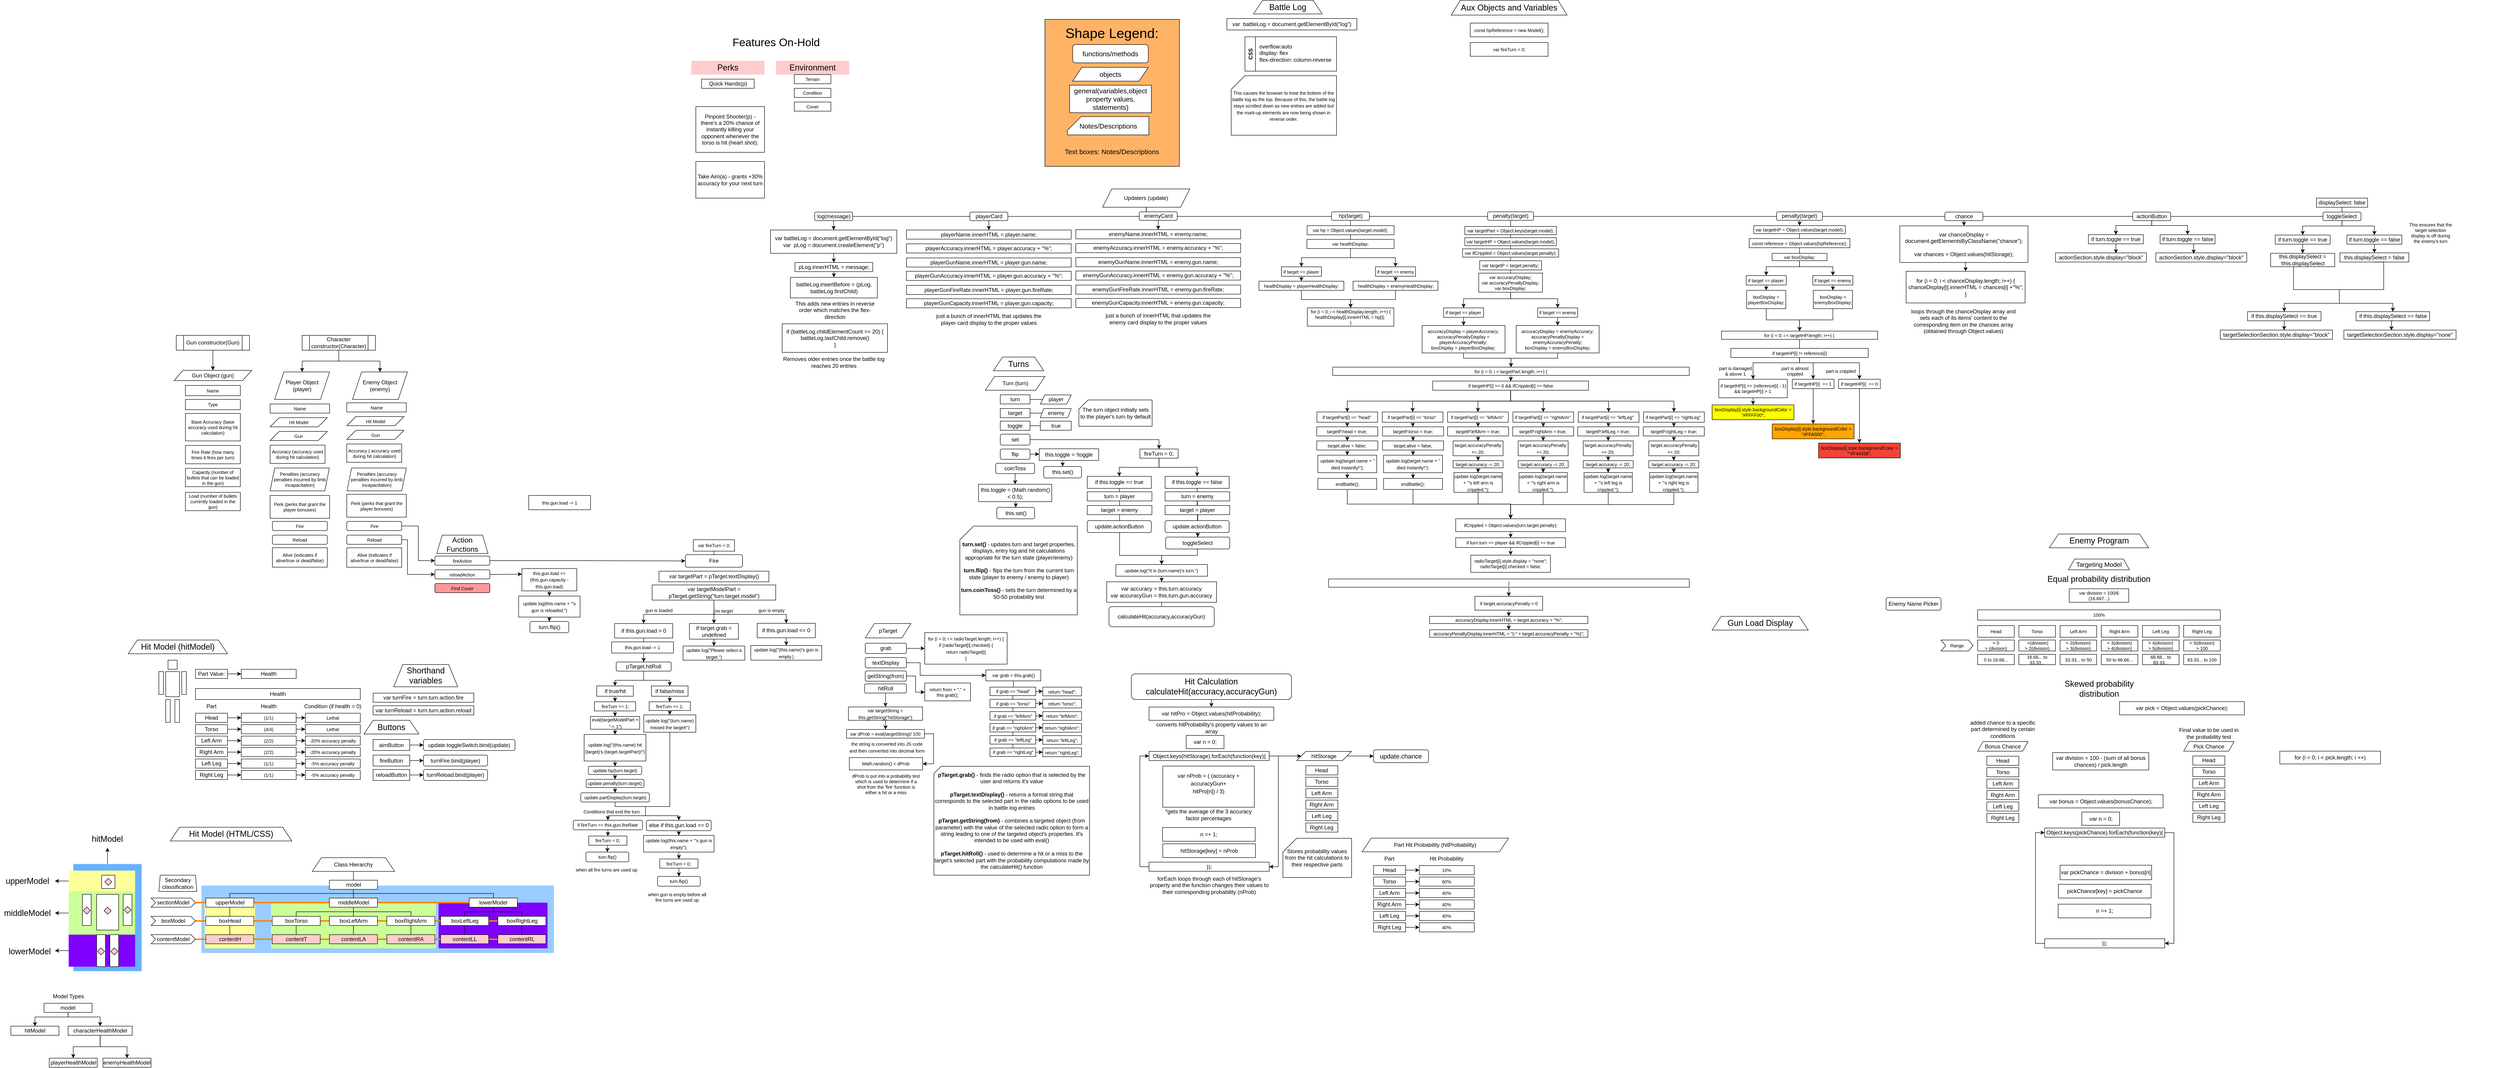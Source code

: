 <mxfile version="15.8.7" type="device"><diagram id="ZN8yMKikhLN5xBDEnfhg" name="Page-1"><mxGraphModel dx="1888" dy="1749" grid="1" gridSize="10" guides="1" tooltips="1" connect="1" arrows="1" fold="1" page="1" pageScale="1" pageWidth="850" pageHeight="1100" math="0" shadow="0"><root><mxCell id="0"/><mxCell id="1" parent="0"/><mxCell id="VO1dpDR9H1GR_QC-mrCU-109" value="" style="endArrow=none;html=1;rounded=0;fontSize=10;entryX=0.5;entryY=1;entryDx=0;entryDy=0;exitX=0.5;exitY=0;exitDx=0;exitDy=0;" edge="1" parent="1" source="VO1dpDR9H1GR_QC-mrCU-102" target="VO1dpDR9H1GR_QC-mrCU-100"><mxGeometry width="50" height="50" relative="1" as="geometry"><mxPoint x="3520" y="-120" as="sourcePoint"/><mxPoint x="3570" y="-170" as="targetPoint"/></mxGeometry></mxCell><mxCell id="-_WU02lSVuCB5utheni6-170" value="" style="endArrow=none;html=1;rounded=0;fontSize=10;entryX=0.5;entryY=1;entryDx=0;entryDy=0;exitX=0.5;exitY=0;exitDx=0;exitDy=0;" parent="1" source="-_WU02lSVuCB5utheni6-168" target="-_WU02lSVuCB5utheni6-157" edge="1"><mxGeometry width="50" height="50" relative="1" as="geometry"><mxPoint x="2810" y="-170" as="sourcePoint"/><mxPoint x="2860" y="-220" as="targetPoint"/></mxGeometry></mxCell><mxCell id="-_WU02lSVuCB5utheni6-149" value="" style="endArrow=none;html=1;rounded=0;fontSize=10;entryX=0.5;entryY=1;entryDx=0;entryDy=0;exitX=0.5;exitY=0;exitDx=0;exitDy=0;" parent="1" source="-_WU02lSVuCB5utheni6-140" target="-_WU02lSVuCB5utheni6-132" edge="1"><mxGeometry width="50" height="50" relative="1" as="geometry"><mxPoint x="2370" y="-110" as="sourcePoint"/><mxPoint x="2420" y="-160" as="targetPoint"/></mxGeometry></mxCell><mxCell id="-_WU02lSVuCB5utheni6-80" value="Penalties (accuracy penalties incurred by limb incapacitation)" style="shape=parallelogram;perimeter=parallelogramPerimeter;whiteSpace=wrap;html=1;fixedSize=1;fontSize=10;size=10;" parent="1" vertex="1"><mxGeometry x="150" y="310" width="129.5" height="50" as="geometry"/></mxCell><mxCell id="-_WU02lSVuCB5utheni6-73" value="" style="endArrow=none;html=1;rounded=0;fontSize=10;entryX=0.5;entryY=1;entryDx=0;entryDy=0;exitX=0.5;exitY=0;exitDx=0;exitDy=0;" parent="1" source="-_WU02lSVuCB5utheni6-66" target="-_WU02lSVuCB5utheni6-47" edge="1"><mxGeometry width="50" height="50" relative="1" as="geometry"><mxPoint x="1882.5" y="860.5" as="sourcePoint"/><mxPoint x="1932.5" y="810.5" as="targetPoint"/></mxGeometry></mxCell><mxCell id="-_WU02lSVuCB5utheni6-72" style="edgeStyle=orthogonalEdgeStyle;rounded=0;orthogonalLoop=1;jettySize=auto;html=1;exitX=0.5;exitY=1;exitDx=0;exitDy=0;fontSize=10;entryX=0.5;entryY=0;entryDx=0;entryDy=0;" parent="1" source="-_WU02lSVuCB5utheni6-69" target="-_WU02lSVuCB5utheni6-47" edge="1"><mxGeometry relative="1" as="geometry"><mxPoint x="1743.5" y="783.28" as="targetPoint"/><Array as="points"><mxPoint x="1773.5" y="799.28"/></Array></mxGeometry></mxCell><mxCell id="mINutv2wY_k_WbqNaeha-21" style="edgeStyle=orthogonalEdgeStyle;rounded=0;orthogonalLoop=1;jettySize=auto;html=1;exitX=1;exitY=0.5;exitDx=0;exitDy=0;entryX=0;entryY=0.5;entryDx=0;entryDy=0;" parent="1" source="mINutv2wY_k_WbqNaeha-15" target="V6TVeFnGcmpqiq521CZa-92" edge="1"><mxGeometry relative="1" as="geometry"><mxPoint x="520" y="469.5" as="targetPoint"/></mxGeometry></mxCell><mxCell id="IXDPqxpse_6kKoPWjhwk-89" value="" style="rounded=0;whiteSpace=wrap;html=1;fontSize=18;strokeColor=none;fillColor=#99CCFF;shadow=0;" parent="1" vertex="1"><mxGeometry y="1222.74" width="770" height="147.26" as="geometry"/></mxCell><mxCell id="IXDPqxpse_6kKoPWjhwk-83" value="" style="rounded=0;whiteSpace=wrap;html=1;fontSize=18;strokeColor=none;fillColor=#7F00FF;" parent="1" vertex="1"><mxGeometry x="518" y="1260" width="238" height="100" as="geometry"/></mxCell><mxCell id="IXDPqxpse_6kKoPWjhwk-82" value="" style="rounded=0;whiteSpace=wrap;html=1;fontSize=18;strokeColor=none;fillColor=#FFFF99;" parent="1" vertex="1"><mxGeometry x="7" y="1260" width="110" height="100" as="geometry"/></mxCell><mxCell id="IXDPqxpse_6kKoPWjhwk-80" value="" style="rounded=0;whiteSpace=wrap;html=1;fontSize=18;strokeColor=none;fillColor=#CCFF99;" parent="1" vertex="1"><mxGeometry x="152" y="1260" width="360" height="100" as="geometry"/></mxCell><mxCell id="IXDPqxpse_6kKoPWjhwk-93" value="" style="endArrow=none;html=1;rounded=0;fontSize=18;entryX=0;entryY=0.5;entryDx=0;entryDy=0;strokeColor=#FF8000;strokeWidth=3;exitX=1;exitY=0.5;exitDx=0;exitDy=0;fillColor=#CC6600;" parent="1" source="IXDPqxpse_6kKoPWjhwk-40" target="IXDPqxpse_6kKoPWjhwk-38" edge="1"><mxGeometry width="50" height="50" relative="1" as="geometry"><mxPoint x="-3" y="1270" as="sourcePoint"/><mxPoint x="595" y="1270" as="targetPoint"/><Array as="points"/></mxGeometry></mxCell><mxCell id="IXDPqxpse_6kKoPWjhwk-94" value="" style="endArrow=none;html=1;rounded=0;fontSize=18;entryX=0;entryY=0.5;entryDx=0;entryDy=0;strokeColor=#FF8000;strokeWidth=3;exitX=1;exitY=0.5;exitDx=0;exitDy=0;fillColor=#CC6600;" parent="1" source="IXDPqxpse_6kKoPWjhwk-47" target="IXDPqxpse_6kKoPWjhwk-46" edge="1"><mxGeometry width="50" height="50" relative="1" as="geometry"><mxPoint x="-3" y="1310" as="sourcePoint"/><mxPoint x="657.5" y="1310" as="targetPoint"/><Array as="points"/></mxGeometry></mxCell><mxCell id="IXDPqxpse_6kKoPWjhwk-74" style="edgeStyle=orthogonalEdgeStyle;rounded=0;orthogonalLoop=1;jettySize=auto;html=1;exitX=0.5;exitY=0;exitDx=0;exitDy=0;fontSize=18;" parent="1" source="IXDPqxpse_6kKoPWjhwk-70" edge="1"><mxGeometry relative="1" as="geometry"><mxPoint x="-205.19" y="1140" as="targetPoint"/></mxGeometry></mxCell><mxCell id="IXDPqxpse_6kKoPWjhwk-70" value="" style="rounded=0;whiteSpace=wrap;html=1;fontSize=18;strokeColor=#CCE5FF;fillColor=#66B2FF;" parent="1" vertex="1"><mxGeometry x="-280" y="1175.48" width="149.6" height="234.52" as="geometry"/></mxCell><mxCell id="IXDPqxpse_6kKoPWjhwk-71" style="edgeStyle=orthogonalEdgeStyle;rounded=0;orthogonalLoop=1;jettySize=auto;html=1;exitX=0;exitY=0.5;exitDx=0;exitDy=0;fontSize=18;" parent="1" source="IXDPqxpse_6kKoPWjhwk-69" edge="1"><mxGeometry relative="1" as="geometry"><mxPoint x="-320" y="1212.333" as="targetPoint"/></mxGeometry></mxCell><mxCell id="IXDPqxpse_6kKoPWjhwk-69" value="" style="rounded=0;whiteSpace=wrap;html=1;fontSize=18;strokeColor=none;fillColor=#FFFF99;" parent="1" vertex="1"><mxGeometry x="-290" y="1190" width="145.13" height="45.48" as="geometry"/></mxCell><mxCell id="IXDPqxpse_6kKoPWjhwk-73" style="edgeStyle=orthogonalEdgeStyle;rounded=0;orthogonalLoop=1;jettySize=auto;html=1;exitX=0;exitY=0.5;exitDx=0;exitDy=0;fontSize=18;" parent="1" source="IXDPqxpse_6kKoPWjhwk-67" edge="1"><mxGeometry relative="1" as="geometry"><mxPoint x="-320" y="1364.81" as="targetPoint"/></mxGeometry></mxCell><mxCell id="IXDPqxpse_6kKoPWjhwk-67" value="" style="rounded=0;whiteSpace=wrap;html=1;fontSize=18;strokeColor=none;fillColor=#7F00FF;" parent="1" vertex="1"><mxGeometry x="-290" y="1330" width="145.13" height="70" as="geometry"/></mxCell><mxCell id="IXDPqxpse_6kKoPWjhwk-72" style="edgeStyle=orthogonalEdgeStyle;rounded=0;orthogonalLoop=1;jettySize=auto;html=1;exitX=0;exitY=0.5;exitDx=0;exitDy=0;fontSize=18;" parent="1" source="IXDPqxpse_6kKoPWjhwk-66" edge="1"><mxGeometry relative="1" as="geometry"><mxPoint x="-320" y="1282.905" as="targetPoint"/></mxGeometry></mxCell><mxCell id="IXDPqxpse_6kKoPWjhwk-66" value="" style="rounded=0;whiteSpace=wrap;html=1;fontSize=18;strokeColor=none;fillColor=#CCFF99;" parent="1" vertex="1"><mxGeometry x="-290" y="1235.48" width="145.13" height="94.52" as="geometry"/></mxCell><mxCell id="UsgzyLIXU_0X-AOn74iY-76" value="" style="endArrow=none;html=1;rounded=0;entryX=0.5;entryY=1;entryDx=0;entryDy=0;exitX=0;exitY=0.5;exitDx=0;exitDy=0;" parent="1" source="UsgzyLIXU_0X-AOn74iY-5" target="R4s9Q7_0kft4Wpp8dWwb-3" edge="1"><mxGeometry width="50" height="50" relative="1" as="geometry"><mxPoint x="1890" y="-200" as="sourcePoint"/><mxPoint x="1940" y="-250" as="targetPoint"/><Array as="points"><mxPoint x="2064" y="-240"/></Array></mxGeometry></mxCell><mxCell id="UsgzyLIXU_0X-AOn74iY-75" value="" style="endArrow=none;html=1;rounded=0;entryX=0.5;entryY=1;entryDx=0;entryDy=0;exitX=1;exitY=0.5;exitDx=0;exitDy=0;" parent="1" source="R4s9Q7_0kft4Wpp8dWwb-4" target="R4s9Q7_0kft4Wpp8dWwb-3" edge="1"><mxGeometry width="50" height="50" relative="1" as="geometry"><mxPoint x="1910" y="-200" as="sourcePoint"/><mxPoint x="1960" y="-250" as="targetPoint"/><Array as="points"><mxPoint x="2064" y="-240"/></Array></mxGeometry></mxCell><mxCell id="VhO2jvGLuwXy-PdGj5pb-8" value="" style="endArrow=none;html=1;rounded=0;entryX=0.5;entryY=1;entryDx=0;entryDy=0;exitX=0.5;exitY=0;exitDx=0;exitDy=0;" parent="1" source="VhO2jvGLuwXy-PdGj5pb-1" target="Hi9Md-tAsGi_7Fqwd401-49" edge="1"><mxGeometry width="50" height="50" relative="1" as="geometry"><mxPoint x="2015.625" y="402" as="sourcePoint"/><mxPoint x="2015" y="364.5" as="targetPoint"/><Array as="points"/></mxGeometry></mxCell><mxCell id="VhO2jvGLuwXy-PdGj5pb-7" value="" style="endArrow=none;html=1;rounded=0;entryX=0.5;entryY=1;entryDx=0;entryDy=0;exitX=0.5;exitY=0;exitDx=0;exitDy=0;" parent="1" source="Hi9Md-tAsGi_7Fqwd401-51" target="Hi9Md-tAsGi_7Fqwd401-47" edge="1"><mxGeometry width="50" height="50" relative="1" as="geometry"><mxPoint x="1985" y="292" as="sourcePoint"/><mxPoint x="2035" y="242" as="targetPoint"/></mxGeometry></mxCell><mxCell id="V6TVeFnGcmpqiq521CZa-4" value="Player Object &lt;br&gt;(player)" style="shape=parallelogram;perimeter=parallelogramPerimeter;whiteSpace=wrap;html=1;fixedSize=1;" parent="1" vertex="1"><mxGeometry x="160" y="100" width="120" height="60" as="geometry"/></mxCell><mxCell id="V6TVeFnGcmpqiq521CZa-5" value="Enemy Object&lt;br&gt;(enemy)" style="shape=parallelogram;perimeter=parallelogramPerimeter;whiteSpace=wrap;html=1;fixedSize=1;" parent="1" vertex="1"><mxGeometry x="330" y="100" width="120" height="60" as="geometry"/></mxCell><mxCell id="V6TVeFnGcmpqiq521CZa-6" value="Gun Object (gun)" style="shape=parallelogram;perimeter=parallelogramPerimeter;whiteSpace=wrap;html=1;fixedSize=1;" parent="1" vertex="1"><mxGeometry x="-60" y="96.5" width="170" height="22.5" as="geometry"/></mxCell><mxCell id="V6TVeFnGcmpqiq521CZa-9" value="" style="whiteSpace=wrap;html=1;aspect=fixed;" parent="1" vertex="1"><mxGeometry x="-73" y="730" width="20" height="20" as="geometry"/></mxCell><mxCell id="V6TVeFnGcmpqiq521CZa-15" value="" style="rounded=0;whiteSpace=wrap;html=1;" parent="1" vertex="1"><mxGeometry x="-43" y="755" width="10" height="50" as="geometry"/></mxCell><mxCell id="V6TVeFnGcmpqiq521CZa-17" value="" style="rounded=0;whiteSpace=wrap;html=1;" parent="1" vertex="1"><mxGeometry x="-78" y="755" width="30" height="55" as="geometry"/></mxCell><mxCell id="V6TVeFnGcmpqiq521CZa-18" value="" style="rounded=0;whiteSpace=wrap;html=1;" parent="1" vertex="1"><mxGeometry x="-93" y="755" width="10" height="50" as="geometry"/></mxCell><mxCell id="V6TVeFnGcmpqiq521CZa-20" value="" style="rounded=0;whiteSpace=wrap;html=1;" parent="1" vertex="1"><mxGeometry x="-58" y="816" width="10" height="50" as="geometry"/></mxCell><mxCell id="V6TVeFnGcmpqiq521CZa-21" value="" style="rounded=0;whiteSpace=wrap;html=1;" parent="1" vertex="1"><mxGeometry x="-78" y="816" width="10" height="50" as="geometry"/></mxCell><mxCell id="V6TVeFnGcmpqiq521CZa-148" style="edgeStyle=orthogonalEdgeStyle;rounded=0;orthogonalLoop=1;jettySize=auto;html=1;exitX=1;exitY=0.5;exitDx=0;exitDy=0;entryX=0;entryY=0.5;entryDx=0;entryDy=0;fontSize=10;" parent="1" source="V6TVeFnGcmpqiq521CZa-22" target="V6TVeFnGcmpqiq521CZa-140" edge="1"><mxGeometry relative="1" as="geometry"/></mxCell><mxCell id="V6TVeFnGcmpqiq521CZa-22" value="Head" style="rounded=0;whiteSpace=wrap;html=1;" parent="1" vertex="1"><mxGeometry x="-13" y="846" width="70" height="20" as="geometry"/></mxCell><mxCell id="V6TVeFnGcmpqiq521CZa-23" value="Left Arm" style="rounded=0;whiteSpace=wrap;html=1;" parent="1" vertex="1"><mxGeometry x="-13" y="896" width="70" height="20" as="geometry"/></mxCell><mxCell id="V6TVeFnGcmpqiq521CZa-165" style="edgeStyle=orthogonalEdgeStyle;rounded=0;orthogonalLoop=1;jettySize=auto;html=1;exitX=1;exitY=0.5;exitDx=0;exitDy=0;entryX=0;entryY=0.5;entryDx=0;entryDy=0;fontSize=12;" parent="1" source="V6TVeFnGcmpqiq521CZa-24" target="V6TVeFnGcmpqiq521CZa-158" edge="1"><mxGeometry relative="1" as="geometry"/></mxCell><mxCell id="V6TVeFnGcmpqiq521CZa-24" value="Right Arm" style="rounded=0;whiteSpace=wrap;html=1;" parent="1" vertex="1"><mxGeometry x="-13" y="921" width="70" height="20" as="geometry"/></mxCell><mxCell id="V6TVeFnGcmpqiq521CZa-166" style="edgeStyle=orthogonalEdgeStyle;rounded=0;orthogonalLoop=1;jettySize=auto;html=1;exitX=1;exitY=0.5;exitDx=0;exitDy=0;entryX=0;entryY=0.5;entryDx=0;entryDy=0;fontSize=12;" parent="1" source="V6TVeFnGcmpqiq521CZa-25" target="V6TVeFnGcmpqiq521CZa-160" edge="1"><mxGeometry relative="1" as="geometry"/></mxCell><mxCell id="V6TVeFnGcmpqiq521CZa-25" value="Left Leg" style="rounded=0;whiteSpace=wrap;html=1;" parent="1" vertex="1"><mxGeometry x="-13" y="946" width="70" height="20" as="geometry"/></mxCell><mxCell id="V6TVeFnGcmpqiq521CZa-167" style="edgeStyle=orthogonalEdgeStyle;rounded=0;orthogonalLoop=1;jettySize=auto;html=1;exitX=1;exitY=0.5;exitDx=0;exitDy=0;entryX=0;entryY=0.5;entryDx=0;entryDy=0;fontSize=12;" parent="1" source="V6TVeFnGcmpqiq521CZa-26" target="V6TVeFnGcmpqiq521CZa-162" edge="1"><mxGeometry relative="1" as="geometry"/></mxCell><mxCell id="V6TVeFnGcmpqiq521CZa-26" value="Right Leg" style="rounded=0;whiteSpace=wrap;html=1;" parent="1" vertex="1"><mxGeometry x="-13" y="971" width="70" height="20" as="geometry"/></mxCell><mxCell id="V6TVeFnGcmpqiq521CZa-149" style="edgeStyle=orthogonalEdgeStyle;rounded=0;orthogonalLoop=1;jettySize=auto;html=1;exitX=1;exitY=0.5;exitDx=0;exitDy=0;entryX=0;entryY=0.5;entryDx=0;entryDy=0;fontSize=10;" parent="1" source="V6TVeFnGcmpqiq521CZa-27" target="V6TVeFnGcmpqiq521CZa-142" edge="1"><mxGeometry relative="1" as="geometry"/></mxCell><mxCell id="V6TVeFnGcmpqiq521CZa-27" value="Torso" style="rounded=0;whiteSpace=wrap;html=1;" parent="1" vertex="1"><mxGeometry x="-13" y="871" width="70" height="20" as="geometry"/></mxCell><mxCell id="V6TVeFnGcmpqiq521CZa-32" value="&lt;font style=&quot;font-size: 18px&quot;&gt;Environment&lt;/font&gt;" style="text;html=1;strokeColor=none;fillColor=#FFCCCC;align=center;verticalAlign=middle;whiteSpace=wrap;rounded=0;" parent="1" vertex="1"><mxGeometry x="1255" y="-580" width="160" height="30" as="geometry"/></mxCell><mxCell id="V6TVeFnGcmpqiq521CZa-34" value="Base Accuracy (base accuracy used during hit calculation)" style="rounded=0;whiteSpace=wrap;html=1;fontSize=10;" parent="1" vertex="1"><mxGeometry x="-35" y="190.75" width="120" height="60" as="geometry"/></mxCell><mxCell id="V6TVeFnGcmpqiq521CZa-35" value="Capacity (number of bullets that can be loaded in the gun)" style="rounded=0;whiteSpace=wrap;html=1;fontSize=10;" parent="1" vertex="1"><mxGeometry x="-35" y="310.75" width="120" height="40" as="geometry"/></mxCell><mxCell id="V6TVeFnGcmpqiq521CZa-37" value="Fire Rate (how many times it fires per turn)" style="rounded=0;whiteSpace=wrap;html=1;fontSize=10;" parent="1" vertex="1"><mxGeometry x="-35" y="260.75" width="120" height="40" as="geometry"/></mxCell><mxCell id="V6TVeFnGcmpqiq521CZa-40" value="Terrain" style="rounded=0;whiteSpace=wrap;html=1;fontSize=10;" parent="1" vertex="1"><mxGeometry x="1295" y="-550" width="80" height="20" as="geometry"/></mxCell><mxCell id="V6TVeFnGcmpqiq521CZa-41" value="Condition" style="rounded=0;whiteSpace=wrap;html=1;fontSize=10;" parent="1" vertex="1"><mxGeometry x="1295" y="-520" width="80" height="20" as="geometry"/></mxCell><mxCell id="V6TVeFnGcmpqiq521CZa-62" value="&lt;font style=&quot;font-size: 18px&quot;&gt;Perks&lt;/font&gt;" style="text;html=1;strokeColor=none;fillColor=#FFCCCC;align=center;verticalAlign=middle;whiteSpace=wrap;rounded=0;" parent="1" vertex="1"><mxGeometry x="1070" y="-580" width="160" height="30" as="geometry"/></mxCell><mxCell id="V6TVeFnGcmpqiq521CZa-63" value="Quick Hands(p)" style="rounded=0;whiteSpace=wrap;html=1;" parent="1" vertex="1"><mxGeometry x="1092.5" y="-540" width="115" height="20" as="geometry"/></mxCell><mxCell id="V6TVeFnGcmpqiq521CZa-66" value="Perk (perks that grant the player bonuses)" style="rounded=0;whiteSpace=wrap;html=1;fontSize=10;" parent="1" vertex="1"><mxGeometry x="150" y="370" width="130" height="50" as="geometry"/></mxCell><mxCell id="V6TVeFnGcmpqiq521CZa-74" value="Hit Model" style="shape=parallelogram;perimeter=parallelogramPerimeter;whiteSpace=wrap;html=1;fixedSize=1;fontSize=10;" parent="1" vertex="1"><mxGeometry x="150" y="200" width="125" height="20" as="geometry"/></mxCell><mxCell id="V6TVeFnGcmpqiq521CZa-91" value="Gun" style="shape=parallelogram;perimeter=parallelogramPerimeter;whiteSpace=wrap;html=1;fixedSize=1;fontSize=10;" parent="1" vertex="1"><mxGeometry x="150" y="230" width="125" height="20" as="geometry"/></mxCell><mxCell id="z_WyODW4eEH46Ml6_P4Z-15" style="edgeStyle=orthogonalEdgeStyle;rounded=0;orthogonalLoop=1;jettySize=auto;html=1;exitX=1;exitY=0.5;exitDx=0;exitDy=0;fontSize=10;entryX=0;entryY=0.5;entryDx=0;entryDy=0;" parent="1" source="V6TVeFnGcmpqiq521CZa-92" target="yCBjgLlKLvVzWp9w2h5u-22" edge="1"><mxGeometry relative="1" as="geometry"><mxPoint x="1060" y="512" as="targetPoint"/></mxGeometry></mxCell><mxCell id="V6TVeFnGcmpqiq521CZa-92" value="fireAction" style="rounded=1;whiteSpace=wrap;html=1;fontSize=10;" parent="1" vertex="1"><mxGeometry x="510" y="502.5" width="120" height="20" as="geometry"/></mxCell><mxCell id="Hi9Md-tAsGi_7Fqwd401-27" style="edgeStyle=orthogonalEdgeStyle;rounded=0;orthogonalLoop=1;jettySize=auto;html=1;exitX=1;exitY=0.5;exitDx=0;exitDy=0;entryX=0;entryY=0.25;entryDx=0;entryDy=0;" parent="1" source="V6TVeFnGcmpqiq521CZa-93" target="Hi9Md-tAsGi_7Fqwd401-25" edge="1"><mxGeometry relative="1" as="geometry"><mxPoint x="701.25" y="541.75" as="targetPoint"/></mxGeometry></mxCell><mxCell id="V6TVeFnGcmpqiq521CZa-93" value="reloadAction" style="rounded=1;whiteSpace=wrap;html=1;fontSize=10;" parent="1" vertex="1"><mxGeometry x="510" y="532.5" width="120" height="20" as="geometry"/></mxCell><mxCell id="V6TVeFnGcmpqiq521CZa-94" value="Find Cover" style="rounded=1;whiteSpace=wrap;html=1;fontSize=10;fillColor=#FF9999;" parent="1" vertex="1"><mxGeometry x="510" y="562.5" width="120" height="20" as="geometry"/></mxCell><mxCell id="V6TVeFnGcmpqiq521CZa-109" value="&lt;span style=&quot;font-size: 18px&quot;&gt;Hit Model (hitModel)&lt;/span&gt;" style="shape=trapezoid;perimeter=trapezoidPerimeter;whiteSpace=wrap;html=1;fixedSize=1;fontSize=10;" parent="1" vertex="1"><mxGeometry x="-160" y="686" width="217" height="30" as="geometry"/></mxCell><mxCell id="V6TVeFnGcmpqiq521CZa-116" value="&lt;font style=&quot;font-size: 18px&quot;&gt;Turns&lt;/font&gt;" style="shape=trapezoid;perimeter=trapezoidPerimeter;whiteSpace=wrap;html=1;fixedSize=1;fontSize=10;" parent="1" vertex="1"><mxGeometry x="1730" y="67.5" width="110" height="30" as="geometry"/></mxCell><mxCell id="V6TVeFnGcmpqiq521CZa-118" value="Cover" style="rounded=0;whiteSpace=wrap;html=1;fontSize=10;" parent="1" vertex="1"><mxGeometry x="1295" y="-490" width="80" height="20" as="geometry"/></mxCell><mxCell id="V6TVeFnGcmpqiq521CZa-126" value="Load (number of bullets currently loaded in the gun)" style="rounded=0;whiteSpace=wrap;html=1;fontSize=10;" parent="1" vertex="1"><mxGeometry x="-35" y="363.25" width="120" height="40" as="geometry"/></mxCell><mxCell id="V6TVeFnGcmpqiq521CZa-127" value="&lt;font style=&quot;font-size: 18px&quot;&gt;Battle Log&lt;/font&gt;" style="shape=trapezoid;perimeter=trapezoidPerimeter;whiteSpace=wrap;html=1;fixedSize=1;fontSize=10;" parent="1" vertex="1"><mxGeometry x="2298.19" y="-712.5" width="150" height="30" as="geometry"/></mxCell><mxCell id="V6TVeFnGcmpqiq521CZa-145" style="edgeStyle=orthogonalEdgeStyle;rounded=0;orthogonalLoop=1;jettySize=auto;html=1;exitX=1;exitY=0.5;exitDx=0;exitDy=0;entryX=0;entryY=0.5;entryDx=0;entryDy=0;fontSize=10;" parent="1" source="V6TVeFnGcmpqiq521CZa-140" target="V6TVeFnGcmpqiq521CZa-144" edge="1"><mxGeometry relative="1" as="geometry"/></mxCell><mxCell id="V6TVeFnGcmpqiq521CZa-140" value="(1/1)" style="rounded=0;whiteSpace=wrap;html=1;fontSize=10;fillColor=#FFFFFF;" parent="1" vertex="1"><mxGeometry x="87" y="846" width="120" height="20" as="geometry"/></mxCell><mxCell id="V6TVeFnGcmpqiq521CZa-147" style="edgeStyle=orthogonalEdgeStyle;rounded=0;orthogonalLoop=1;jettySize=auto;html=1;exitX=1;exitY=0.5;exitDx=0;exitDy=0;entryX=0;entryY=0.5;entryDx=0;entryDy=0;fontSize=10;" parent="1" source="V6TVeFnGcmpqiq521CZa-142" target="V6TVeFnGcmpqiq521CZa-146" edge="1"><mxGeometry relative="1" as="geometry"/></mxCell><mxCell id="V6TVeFnGcmpqiq521CZa-142" value="(4/4)" style="rounded=0;whiteSpace=wrap;html=1;fontSize=10;fillColor=#FFFFFF;" parent="1" vertex="1"><mxGeometry x="87" y="871" width="120" height="20" as="geometry"/></mxCell><mxCell id="V6TVeFnGcmpqiq521CZa-144" value="Lethal" style="rounded=0;whiteSpace=wrap;html=1;fontSize=10;fillColor=#FFFFFF;" parent="1" vertex="1"><mxGeometry x="227" y="846" width="120" height="20" as="geometry"/></mxCell><mxCell id="V6TVeFnGcmpqiq521CZa-146" value="Lethal" style="rounded=0;whiteSpace=wrap;html=1;fontSize=10;fillColor=#FFFFFF;" parent="1" vertex="1"><mxGeometry x="227" y="871" width="120" height="20" as="geometry"/></mxCell><mxCell id="V6TVeFnGcmpqiq521CZa-150" value="" style="endArrow=classic;html=1;rounded=0;fontSize=10;exitX=1;exitY=0.5;exitDx=0;exitDy=0;" parent="1" source="V6TVeFnGcmpqiq521CZa-23" edge="1"><mxGeometry width="50" height="50" relative="1" as="geometry"><mxPoint x="187" y="946" as="sourcePoint"/><mxPoint x="87" y="906" as="targetPoint"/></mxGeometry></mxCell><mxCell id="V6TVeFnGcmpqiq521CZa-153" style="edgeStyle=orthogonalEdgeStyle;rounded=0;orthogonalLoop=1;jettySize=auto;html=1;exitX=1;exitY=0.5;exitDx=0;exitDy=0;fontSize=12;" parent="1" source="V6TVeFnGcmpqiq521CZa-151" edge="1"><mxGeometry relative="1" as="geometry"><mxPoint x="227" y="906.286" as="targetPoint"/></mxGeometry></mxCell><mxCell id="V6TVeFnGcmpqiq521CZa-151" value="(2/2)" style="rounded=0;whiteSpace=wrap;html=1;fontSize=10;fillColor=#FFFFFF;" parent="1" vertex="1"><mxGeometry x="87" y="896" width="120" height="20" as="geometry"/></mxCell><mxCell id="V6TVeFnGcmpqiq521CZa-154" value="Pinpoint Shooter(p) - there's a 20% chance of instantly killing your opponent whenever the torso is hit (heart shot);" style="rounded=0;whiteSpace=wrap;html=1;" parent="1" vertex="1"><mxGeometry x="1080" y="-480" width="150" height="100" as="geometry"/></mxCell><mxCell id="V6TVeFnGcmpqiq521CZa-155" value="-20% accuracy penalty" style="rounded=0;whiteSpace=wrap;html=1;fontSize=10;fillColor=#FFFFFF;" parent="1" vertex="1"><mxGeometry x="227" y="896" width="120" height="20" as="geometry"/></mxCell><mxCell id="V6TVeFnGcmpqiq521CZa-168" style="edgeStyle=orthogonalEdgeStyle;rounded=0;orthogonalLoop=1;jettySize=auto;html=1;exitX=1;exitY=0.5;exitDx=0;exitDy=0;entryX=0;entryY=0.5;entryDx=0;entryDy=0;fontSize=12;" parent="1" source="V6TVeFnGcmpqiq521CZa-158" target="V6TVeFnGcmpqiq521CZa-159" edge="1"><mxGeometry relative="1" as="geometry"/></mxCell><mxCell id="V6TVeFnGcmpqiq521CZa-158" value="(2/2)" style="rounded=0;whiteSpace=wrap;html=1;fontSize=10;fillColor=#FFFFFF;" parent="1" vertex="1"><mxGeometry x="87" y="921" width="120" height="20" as="geometry"/></mxCell><mxCell id="V6TVeFnGcmpqiq521CZa-159" value="-20% accuracy penalty" style="rounded=0;whiteSpace=wrap;html=1;fontSize=10;fillColor=#FFFFFF;" parent="1" vertex="1"><mxGeometry x="227" y="921" width="120" height="20" as="geometry"/></mxCell><mxCell id="V6TVeFnGcmpqiq521CZa-169" style="edgeStyle=orthogonalEdgeStyle;rounded=0;orthogonalLoop=1;jettySize=auto;html=1;exitX=1;exitY=0.5;exitDx=0;exitDy=0;entryX=0;entryY=0.5;entryDx=0;entryDy=0;fontSize=12;" parent="1" source="V6TVeFnGcmpqiq521CZa-160" target="V6TVeFnGcmpqiq521CZa-161" edge="1"><mxGeometry relative="1" as="geometry"/></mxCell><mxCell id="V6TVeFnGcmpqiq521CZa-160" value="(1/1)" style="rounded=0;whiteSpace=wrap;html=1;fontSize=10;fillColor=#FFFFFF;" parent="1" vertex="1"><mxGeometry x="87" y="946" width="120" height="20" as="geometry"/></mxCell><mxCell id="V6TVeFnGcmpqiq521CZa-161" value="-5% accuracy penalty" style="rounded=0;whiteSpace=wrap;html=1;fontSize=10;fillColor=#FFFFFF;" parent="1" vertex="1"><mxGeometry x="227" y="946" width="120" height="20" as="geometry"/></mxCell><mxCell id="V6TVeFnGcmpqiq521CZa-170" style="edgeStyle=orthogonalEdgeStyle;rounded=0;orthogonalLoop=1;jettySize=auto;html=1;exitX=1;exitY=0.5;exitDx=0;exitDy=0;entryX=0;entryY=0.5;entryDx=0;entryDy=0;fontSize=12;" parent="1" source="V6TVeFnGcmpqiq521CZa-162" target="V6TVeFnGcmpqiq521CZa-163" edge="1"><mxGeometry relative="1" as="geometry"/></mxCell><mxCell id="V6TVeFnGcmpqiq521CZa-162" value="(1/1)" style="rounded=0;whiteSpace=wrap;html=1;fontSize=10;fillColor=#FFFFFF;" parent="1" vertex="1"><mxGeometry x="87" y="971" width="120" height="20" as="geometry"/></mxCell><mxCell id="V6TVeFnGcmpqiq521CZa-163" value="-5% accuracy penalty" style="rounded=0;whiteSpace=wrap;html=1;fontSize=10;fillColor=#FFFFFF;" parent="1" vertex="1"><mxGeometry x="227" y="971" width="120" height="20" as="geometry"/></mxCell><mxCell id="V6TVeFnGcmpqiq521CZa-177" value="Health" style="rounded=0;whiteSpace=wrap;html=1;fontSize=12;fillColor=#FFFFFF;" parent="1" vertex="1"><mxGeometry x="87" y="750" width="120" height="20" as="geometry"/></mxCell><mxCell id="V6TVeFnGcmpqiq521CZa-183" value="Health" style="rounded=0;whiteSpace=wrap;html=1;fontSize=12;fillColor=#FFFFFF;" parent="1" vertex="1"><mxGeometry x="-13" y="792" width="360" height="24" as="geometry"/></mxCell><mxCell id="V6TVeFnGcmpqiq521CZa-184" value="Part" style="text;html=1;strokeColor=none;fillColor=none;align=center;verticalAlign=middle;whiteSpace=wrap;rounded=0;fontSize=12;" parent="1" vertex="1"><mxGeometry x="-8" y="816" width="60" height="30" as="geometry"/></mxCell><mxCell id="V6TVeFnGcmpqiq521CZa-185" value="Health" style="text;html=1;strokeColor=none;fillColor=none;align=center;verticalAlign=middle;whiteSpace=wrap;rounded=0;fontSize=12;" parent="1" vertex="1"><mxGeometry x="117" y="816" width="60" height="30" as="geometry"/></mxCell><mxCell id="V6TVeFnGcmpqiq521CZa-186" value="Condition (if health = 0)" style="text;html=1;strokeColor=none;fillColor=none;align=center;verticalAlign=middle;whiteSpace=wrap;rounded=0;fontSize=12;" parent="1" vertex="1"><mxGeometry x="222" y="816" width="130" height="30" as="geometry"/></mxCell><mxCell id="V6TVeFnGcmpqiq521CZa-216" value="&lt;font style=&quot;font-size: 10px;&quot;&gt;Math.random() &amp;lt; dProb&lt;/font&gt;" style="rounded=0;whiteSpace=wrap;html=1;fontSize=10;fillColor=#FFFFFF;" parent="1" vertex="1"><mxGeometry x="1415.32" y="942.94" width="160" height="27.06" as="geometry"/></mxCell><mxCell id="V6TVeFnGcmpqiq521CZa-264" value="Accuracy (accuracy used during hit calculation)" style="rounded=0;whiteSpace=wrap;html=1;fontSize=10;" parent="1" vertex="1"><mxGeometry x="150" y="260" width="120" height="40" as="geometry"/></mxCell><mxCell id="V6TVeFnGcmpqiq521CZa-265" value="&lt;font style=&quot;font-size: 24px&quot;&gt;Features On-Hold&lt;/font&gt;" style="text;html=1;strokeColor=none;fillColor=none;align=center;verticalAlign=middle;whiteSpace=wrap;rounded=0;fontSize=14;" parent="1" vertex="1"><mxGeometry x="1058" y="-690" width="395" height="140" as="geometry"/></mxCell><mxCell id="yCBjgLlKLvVzWp9w2h5u-22" value="&lt;font color=&quot;#000000&quot;&gt;Fire&lt;/font&gt;" style="rounded=1;whiteSpace=wrap;html=1;fontColor=#3333FF;" parent="1" vertex="1"><mxGeometry x="1057" y="499.37" width="125" height="27.5" as="geometry"/></mxCell><mxCell id="0sDOsWiSyW0OFZDBnhVt-9" style="edgeStyle=orthogonalEdgeStyle;rounded=0;orthogonalLoop=1;jettySize=auto;html=1;exitX=0.5;exitY=1;exitDx=0;exitDy=0;entryX=0.5;entryY=0;entryDx=0;entryDy=0;fontSize=10;" parent="1" source="yCBjgLlKLvVzWp9w2h5u-36" target="z_WyODW4eEH46Ml6_P4Z-34" edge="1"><mxGeometry relative="1" as="geometry"/></mxCell><mxCell id="yCBjgLlKLvVzWp9w2h5u-36" value="if true/hit" style="rounded=0;whiteSpace=wrap;html=1;fontColor=#000000;" parent="1" vertex="1"><mxGeometry x="863.5" y="786.37" width="80" height="22.5" as="geometry"/></mxCell><mxCell id="yCBjgLlKLvVzWp9w2h5u-49" style="edgeStyle=orthogonalEdgeStyle;rounded=0;orthogonalLoop=1;jettySize=auto;html=1;exitX=0.5;exitY=1;exitDx=0;exitDy=0;entryX=0.5;entryY=0;entryDx=0;entryDy=0;fontSize=10;fontColor=#000000;" parent="1" source="yCBjgLlKLvVzWp9w2h5u-37" target="z_WyODW4eEH46Ml6_P4Z-35" edge="1"><mxGeometry relative="1" as="geometry"/></mxCell><mxCell id="yCBjgLlKLvVzWp9w2h5u-37" value="if false/miss" style="rounded=0;whiteSpace=wrap;html=1;fontColor=#000000;" parent="1" vertex="1"><mxGeometry x="983" y="786.37" width="80" height="22.5" as="geometry"/></mxCell><mxCell id="-_WU02lSVuCB5utheni6-4" style="edgeStyle=orthogonalEdgeStyle;rounded=0;orthogonalLoop=1;jettySize=auto;html=1;exitX=0.5;exitY=1;exitDx=0;exitDy=0;entryX=0.5;entryY=0;entryDx=0;entryDy=0;fontSize=10;" parent="1" source="yCBjgLlKLvVzWp9w2h5u-42" target="-_WU02lSVuCB5utheni6-1" edge="1"><mxGeometry relative="1" as="geometry"/></mxCell><mxCell id="yCBjgLlKLvVzWp9w2h5u-42" value="&lt;font style=&quot;font-size: 10px&quot;&gt;update.log(&quot;(this.name) hit (target)'s (target.targetPart)!&quot;)&lt;/font&gt;" style="rounded=0;whiteSpace=wrap;html=1;fontColor=#000000;" parent="1" vertex="1"><mxGeometry x="836" y="892.5" width="135" height="58" as="geometry"/></mxCell><mxCell id="yCBjgLlKLvVzWp9w2h5u-43" value="Name" style="rounded=0;whiteSpace=wrap;html=1;fontSize=10;" parent="1" vertex="1"><mxGeometry x="150" y="170" width="130" height="20" as="geometry"/></mxCell><mxCell id="yCBjgLlKLvVzWp9w2h5u-44" value="&lt;span style=&quot;font-size: 10px&quot;&gt;this.gun.load -= 1&lt;/span&gt;" style="rounded=0;whiteSpace=wrap;html=1;fontColor=#000000;" parent="1" vertex="1"><mxGeometry x="715" y="370" width="135" height="31.25" as="geometry"/></mxCell><mxCell id="z_WyODW4eEH46Ml6_P4Z-20" style="edgeStyle=orthogonalEdgeStyle;rounded=0;orthogonalLoop=1;jettySize=auto;html=1;entryX=0.5;entryY=0;entryDx=0;entryDy=0;fontSize=10;exitX=0.5;exitY=1;exitDx=0;exitDy=0;" parent="1" source="SJUbLepLJmjnC-hifKZ9-3" target="Hi9Md-tAsGi_7Fqwd401-18" edge="1"><mxGeometry relative="1" as="geometry"><mxPoint x="950" y="690" as="sourcePoint"/><mxPoint x="963.28" y="694.06" as="targetPoint"/><Array as="points"/></mxGeometry></mxCell><mxCell id="yCBjgLlKLvVzWp9w2h5u-45" value="&lt;span style=&quot;font-size: 10px&quot;&gt;this.gun.load -= 1&lt;/span&gt;" style="rounded=0;whiteSpace=wrap;html=1;fontColor=#000000;" parent="1" vertex="1"><mxGeometry x="896" y="690" width="135" height="24.5" as="geometry"/></mxCell><mxCell id="-_WU02lSVuCB5utheni6-8" style="edgeStyle=orthogonalEdgeStyle;rounded=0;orthogonalLoop=1;jettySize=auto;html=1;exitX=0.5;exitY=1;exitDx=0;exitDy=0;fontSize=10;entryX=0.5;entryY=0;entryDx=0;entryDy=0;" parent="1" source="yCBjgLlKLvVzWp9w2h5u-46" target="0sDOsWiSyW0OFZDBnhVt-19" edge="1"><mxGeometry relative="1" as="geometry"><Array as="points"><mxPoint x="1023" y="1050"/><mxPoint x="970" y="1050"/><mxPoint x="970" y="1070"/><mxPoint x="1043" y="1070"/></Array></mxGeometry></mxCell><mxCell id="yCBjgLlKLvVzWp9w2h5u-46" value="&lt;font style=&quot;font-size: 10px&quot;&gt;update.log(&quot;(turn.name) missed the target!&quot;)&lt;/font&gt;" style="rounded=0;whiteSpace=wrap;html=1;fontColor=#000000;" parent="1" vertex="1"><mxGeometry x="966.25" y="849.63" width="113.75" height="38" as="geometry"/></mxCell><mxCell id="Y9ffyNh4pId5xtTa1Vzl-24" value="Perk (perks that grant the player bonuses)" style="rounded=0;whiteSpace=wrap;html=1;fontSize=10;" parent="1" vertex="1"><mxGeometry x="317.5" y="367.5" width="130" height="50" as="geometry"/></mxCell><mxCell id="Y9ffyNh4pId5xtTa1Vzl-25" value="Hit Model" style="shape=parallelogram;perimeter=parallelogramPerimeter;whiteSpace=wrap;html=1;fixedSize=1;fontSize=10;" parent="1" vertex="1"><mxGeometry x="317.5" y="197.5" width="125" height="20" as="geometry"/></mxCell><mxCell id="Y9ffyNh4pId5xtTa1Vzl-27" value="Gun" style="shape=parallelogram;perimeter=parallelogramPerimeter;whiteSpace=wrap;html=1;fixedSize=1;fontSize=10;" parent="1" vertex="1"><mxGeometry x="317.5" y="227.5" width="125" height="20" as="geometry"/></mxCell><mxCell id="Y9ffyNh4pId5xtTa1Vzl-28" value="Accuracy ( accuracy used during hit calculation)" style="rounded=0;whiteSpace=wrap;html=1;fontSize=10;" parent="1" vertex="1"><mxGeometry x="317.5" y="257.5" width="120" height="40" as="geometry"/></mxCell><mxCell id="Y9ffyNh4pId5xtTa1Vzl-29" value="Name" style="rounded=0;whiteSpace=wrap;html=1;fontSize=10;" parent="1" vertex="1"><mxGeometry x="317.5" y="167.5" width="130" height="20" as="geometry"/></mxCell><mxCell id="sN_GDQoFWjdDX-Rowz4P-2" value="&lt;font color=&quot;#000000&quot;&gt;turn.flip()&lt;br&gt;&lt;/font&gt;" style="rounded=1;whiteSpace=wrap;html=1;fontColor=#3333FF;" parent="1" vertex="1"><mxGeometry x="717.51" y="645.5" width="85" height="24.5" as="geometry"/></mxCell><mxCell id="8K-OCuc5QbLBYcQ4oLvW-34" style="edgeStyle=orthogonalEdgeStyle;rounded=0;orthogonalLoop=1;jettySize=auto;html=1;exitX=1;exitY=0.5;exitDx=0;exitDy=0;" parent="1" source="8K-OCuc5QbLBYcQ4oLvW-33" target="V6TVeFnGcmpqiq521CZa-177" edge="1"><mxGeometry relative="1" as="geometry"/></mxCell><mxCell id="8K-OCuc5QbLBYcQ4oLvW-33" value="Part Value:" style="rounded=0;whiteSpace=wrap;html=1;" parent="1" vertex="1"><mxGeometry x="-13" y="750" width="70" height="20" as="geometry"/></mxCell><mxCell id="8K-OCuc5QbLBYcQ4oLvW-69" style="edgeStyle=orthogonalEdgeStyle;rounded=0;orthogonalLoop=1;jettySize=auto;html=1;exitX=1;exitY=0.5;exitDx=0;exitDy=0;entryX=1;entryY=0.5;entryDx=0;entryDy=0;fontSize=12;" parent="1" source="8K-OCuc5QbLBYcQ4oLvW-64" target="V6TVeFnGcmpqiq521CZa-216" edge="1"><mxGeometry relative="1" as="geometry"/></mxCell><mxCell id="8K-OCuc5QbLBYcQ4oLvW-64" value="&lt;font style=&quot;font-size: 10px&quot;&gt;var dProb = eval(targetString)/ 100&lt;/font&gt;" style="rounded=0;whiteSpace=wrap;html=1;fontSize=12;" parent="1" vertex="1"><mxGeometry x="1409.3" y="881.5" width="170" height="19" as="geometry"/></mxCell><mxCell id="iZSMr7zKGWl8fhlZDMrb-1" value="Name" style="rounded=0;whiteSpace=wrap;html=1;fontSize=10;" parent="1" vertex="1"><mxGeometry x="-35" y="129.5" width="120" height="22.5" as="geometry"/></mxCell><mxCell id="iZSMr7zKGWl8fhlZDMrb-10" style="edgeStyle=orthogonalEdgeStyle;rounded=0;orthogonalLoop=1;jettySize=auto;html=1;exitX=0.5;exitY=1;exitDx=0;exitDy=0;entryX=0.5;entryY=0;entryDx=0;entryDy=0;" parent="1" source="iZSMr7zKGWl8fhlZDMrb-4" target="V6TVeFnGcmpqiq521CZa-6" edge="1"><mxGeometry relative="1" as="geometry"/></mxCell><mxCell id="iZSMr7zKGWl8fhlZDMrb-4" value="&lt;span&gt;Gun constructor(Gun)&lt;/span&gt;" style="shape=process;whiteSpace=wrap;html=1;backgroundOutline=1;" parent="1" vertex="1"><mxGeometry x="-55" y="20" width="160" height="32.5" as="geometry"/></mxCell><mxCell id="iZSMr7zKGWl8fhlZDMrb-12" style="edgeStyle=orthogonalEdgeStyle;rounded=0;orthogonalLoop=1;jettySize=auto;html=1;exitX=0.5;exitY=1;exitDx=0;exitDy=0;entryX=0.5;entryY=0;entryDx=0;entryDy=0;" parent="1" source="iZSMr7zKGWl8fhlZDMrb-6" target="V6TVeFnGcmpqiq521CZa-4" edge="1"><mxGeometry relative="1" as="geometry"/></mxCell><mxCell id="iZSMr7zKGWl8fhlZDMrb-13" style="edgeStyle=orthogonalEdgeStyle;rounded=0;orthogonalLoop=1;jettySize=auto;html=1;exitX=0.5;exitY=1;exitDx=0;exitDy=0;entryX=0.5;entryY=0;entryDx=0;entryDy=0;" parent="1" source="iZSMr7zKGWl8fhlZDMrb-6" target="V6TVeFnGcmpqiq521CZa-5" edge="1"><mxGeometry relative="1" as="geometry"/></mxCell><mxCell id="iZSMr7zKGWl8fhlZDMrb-6" value="&lt;span&gt;Character constructor(Character)&lt;/span&gt;" style="shape=process;whiteSpace=wrap;html=1;backgroundOutline=1;" parent="1" vertex="1"><mxGeometry x="220" y="20" width="160" height="32.5" as="geometry"/></mxCell><mxCell id="iZSMr7zKGWl8fhlZDMrb-9" value="Type" style="rounded=0;whiteSpace=wrap;html=1;fontSize=10;" parent="1" vertex="1"><mxGeometry x="-35" y="160" width="120" height="22.5" as="geometry"/></mxCell><mxCell id="z_WyODW4eEH46Ml6_P4Z-8" style="edgeStyle=orthogonalEdgeStyle;rounded=0;orthogonalLoop=1;jettySize=auto;html=1;exitX=0.5;exitY=1;exitDx=0;exitDy=0;entryX=0.5;entryY=0;entryDx=0;entryDy=0;fontSize=10;" parent="1" source="Hi9Md-tAsGi_7Fqwd401-1" target="z_WyODW4eEH46Ml6_P4Z-4" edge="1"><mxGeometry relative="1" as="geometry"/></mxCell><mxCell id="Hi9Md-tAsGi_7Fqwd401-1" value="&lt;font style=&quot;font-size: 10px&quot;&gt;if fireTurn == this.gun.fireRate&lt;/font&gt;" style="rounded=1;whiteSpace=wrap;html=1;" parent="1" vertex="1"><mxGeometry x="812.24" y="1080" width="151.25" height="20.87" as="geometry"/></mxCell><mxCell id="Hi9Md-tAsGi_7Fqwd401-4" value="&lt;font style=&quot;font-size: 10px&quot;&gt;var fireTurn = 0;&lt;/font&gt;" style="rounded=0;whiteSpace=wrap;html=1;fontColor=#000000;" parent="1" vertex="1"><mxGeometry x="1074.5" y="466.75" width="90" height="25" as="geometry"/></mxCell><mxCell id="Hi9Md-tAsGi_7Fqwd401-20" style="edgeStyle=orthogonalEdgeStyle;rounded=0;orthogonalLoop=1;jettySize=auto;html=1;exitX=0.5;exitY=1;exitDx=0;exitDy=0;entryX=0.5;entryY=0;entryDx=0;entryDy=0;" parent="1" source="Hi9Md-tAsGi_7Fqwd401-18" target="yCBjgLlKLvVzWp9w2h5u-36" edge="1"><mxGeometry relative="1" as="geometry"/></mxCell><mxCell id="Hi9Md-tAsGi_7Fqwd401-21" style="edgeStyle=orthogonalEdgeStyle;rounded=0;orthogonalLoop=1;jettySize=auto;html=1;exitX=0.5;exitY=1;exitDx=0;exitDy=0;entryX=0.5;entryY=0;entryDx=0;entryDy=0;" parent="1" source="Hi9Md-tAsGi_7Fqwd401-18" target="yCBjgLlKLvVzWp9w2h5u-37" edge="1"><mxGeometry relative="1" as="geometry"/></mxCell><mxCell id="Hi9Md-tAsGi_7Fqwd401-18" value="&lt;span&gt;pTarget.hitRoll&lt;/span&gt;" style="rounded=1;whiteSpace=wrap;html=1;fontSize=12;" parent="1" vertex="1"><mxGeometry x="906" y="734" width="120" height="20" as="geometry"/></mxCell><mxCell id="mINutv2wY_k_WbqNaeha-27" style="edgeStyle=orthogonalEdgeStyle;rounded=0;orthogonalLoop=1;jettySize=auto;html=1;exitX=0.5;exitY=1;exitDx=0;exitDy=0;entryX=0.5;entryY=0;entryDx=0;entryDy=0;fontSize=10;" parent="1" source="Hi9Md-tAsGi_7Fqwd401-25" target="mINutv2wY_k_WbqNaeha-26" edge="1"><mxGeometry relative="1" as="geometry"/></mxCell><mxCell id="Hi9Md-tAsGi_7Fqwd401-25" value="&lt;span style=&quot;font-size: 10px&quot;&gt;this.gun.load += (this.gun.capacity - this.gun.load)&lt;/span&gt;" style="rounded=0;whiteSpace=wrap;html=1;" parent="1" vertex="1"><mxGeometry x="700" y="529.87" width="120" height="48.75" as="geometry"/></mxCell><mxCell id="Hi9Md-tAsGi_7Fqwd401-31" value="Turn (turn)" style="shape=parallelogram;perimeter=parallelogramPerimeter;whiteSpace=wrap;html=1;fixedSize=1;" parent="1" vertex="1"><mxGeometry x="1712.5" y="110" width="130" height="30" as="geometry"/></mxCell><mxCell id="Hi9Md-tAsGi_7Fqwd401-33" value="turn" style="rounded=0;whiteSpace=wrap;html=1;" parent="1" vertex="1"><mxGeometry x="1745" y="150" width="65" height="20" as="geometry"/></mxCell><mxCell id="Hi9Md-tAsGi_7Fqwd401-36" value="target" style="rounded=0;whiteSpace=wrap;html=1;" parent="1" vertex="1"><mxGeometry x="1745" y="180" width="65" height="20" as="geometry"/></mxCell><mxCell id="Hi9Md-tAsGi_7Fqwd401-39" value="toggle" style="rounded=0;whiteSpace=wrap;html=1;" parent="1" vertex="1"><mxGeometry x="1745" y="207.5" width="65" height="20" as="geometry"/></mxCell><mxCell id="Hi9Md-tAsGi_7Fqwd401-43" value="true" style="rounded=0;whiteSpace=wrap;html=1;" parent="1" vertex="1"><mxGeometry x="1832.5" y="207.5" width="67.5" height="20" as="geometry"/></mxCell><mxCell id="VhO2jvGLuwXy-PdGj5pb-16" style="edgeStyle=orthogonalEdgeStyle;rounded=0;orthogonalLoop=1;jettySize=auto;html=1;exitX=1;exitY=0.5;exitDx=0;exitDy=0;" parent="1" source="Hi9Md-tAsGi_7Fqwd401-46" target="VhO2jvGLuwXy-PdGj5pb-17" edge="1"><mxGeometry relative="1" as="geometry"><mxPoint x="1900" y="248.941" as="targetPoint"/></mxGeometry></mxCell><mxCell id="Hi9Md-tAsGi_7Fqwd401-46" value="&lt;span&gt;flip&lt;/span&gt;" style="rounded=1;whiteSpace=wrap;html=1;" parent="1" vertex="1"><mxGeometry x="1745" y="268.5" width="65" height="22.5" as="geometry"/></mxCell><mxCell id="Hi9Md-tAsGi_7Fqwd401-47" value="if this.toggle == true" style="rounded=0;whiteSpace=wrap;html=1;" parent="1" vertex="1"><mxGeometry x="1935" y="328.25" width="140" height="26.25" as="geometry"/></mxCell><mxCell id="-_WU02lSVuCB5utheni6-43" value="" style="edgeStyle=orthogonalEdgeStyle;rounded=0;orthogonalLoop=1;jettySize=auto;html=1;fontSize=12;" parent="1" source="Hi9Md-tAsGi_7Fqwd401-49" target="R4s9Q7_0kft4Wpp8dWwb-1" edge="1"><mxGeometry relative="1" as="geometry"/></mxCell><mxCell id="Hi9Md-tAsGi_7Fqwd401-49" value="if this.toggle == false" style="rounded=0;whiteSpace=wrap;html=1;" parent="1" vertex="1"><mxGeometry x="2105" y="328.25" width="140" height="26.25" as="geometry"/></mxCell><mxCell id="Hi9Md-tAsGi_7Fqwd401-50" value="turn = player" style="rounded=0;whiteSpace=wrap;html=1;" parent="1" vertex="1"><mxGeometry x="1935" y="362" width="141.25" height="20" as="geometry"/></mxCell><mxCell id="VhO2jvGLuwXy-PdGj5pb-14" style="edgeStyle=orthogonalEdgeStyle;rounded=0;orthogonalLoop=1;jettySize=auto;html=1;exitX=0.5;exitY=1;exitDx=0;exitDy=0;entryX=0.5;entryY=0;entryDx=0;entryDy=0;" parent="1" source="Hi9Md-tAsGi_7Fqwd401-51" target="VhO2jvGLuwXy-PdGj5pb-13" edge="1"><mxGeometry relative="1" as="geometry"><Array as="points"><mxPoint x="2006" y="501"/><mxPoint x="2097" y="501"/></Array></mxGeometry></mxCell><mxCell id="Hi9Md-tAsGi_7Fqwd401-51" value="target = enemy" style="rounded=0;whiteSpace=wrap;html=1;" parent="1" vertex="1"><mxGeometry x="1935" y="392" width="141.25" height="20" as="geometry"/></mxCell><mxCell id="VhO2jvGLuwXy-PdGj5pb-15" style="edgeStyle=orthogonalEdgeStyle;rounded=0;orthogonalLoop=1;jettySize=auto;html=1;exitX=0.5;exitY=1;exitDx=0;exitDy=0;entryX=0.5;entryY=0;entryDx=0;entryDy=0;" parent="1" source="VhO2jvGLuwXy-PdGj5pb-1" target="VhO2jvGLuwXy-PdGj5pb-13" edge="1"><mxGeometry relative="1" as="geometry"><Array as="points"><mxPoint x="2176" y="501"/><mxPoint x="2097" y="501"/></Array></mxGeometry></mxCell><mxCell id="VhO2jvGLuwXy-PdGj5pb-1" value="target = player" style="rounded=0;whiteSpace=wrap;html=1;" parent="1" vertex="1"><mxGeometry x="2105" y="392" width="141.25" height="20" as="geometry"/></mxCell><mxCell id="VhO2jvGLuwXy-PdGj5pb-2" value="turn = enemy" style="rounded=0;whiteSpace=wrap;html=1;" parent="1" vertex="1"><mxGeometry x="2105" y="362" width="141.25" height="20" as="geometry"/></mxCell><mxCell id="6j0JKZVmjdYUYAAJXuEp-13" style="edgeStyle=orthogonalEdgeStyle;rounded=0;orthogonalLoop=1;jettySize=auto;html=1;exitX=0.5;exitY=1;exitDx=0;exitDy=0;entryX=0.5;entryY=0;entryDx=0;entryDy=0;" parent="1" source="VhO2jvGLuwXy-PdGj5pb-13" target="6j0JKZVmjdYUYAAJXuEp-7" edge="1"><mxGeometry relative="1" as="geometry"/></mxCell><mxCell id="VhO2jvGLuwXy-PdGj5pb-13" value="update.log(&quot;It is (turn.name)'s turn.&quot;)" style="rounded=0;whiteSpace=wrap;html=1;fontSize=10;fillColor=#FFFFFF;" parent="1" vertex="1"><mxGeometry x="1997.44" y="521" width="200" height="25.5" as="geometry"/></mxCell><mxCell id="-_WU02lSVuCB5utheni6-22" style="edgeStyle=orthogonalEdgeStyle;rounded=0;orthogonalLoop=1;jettySize=auto;html=1;exitX=0.5;exitY=1;exitDx=0;exitDy=0;entryX=0.5;entryY=0;entryDx=0;entryDy=0;fontSize=10;" parent="1" source="VhO2jvGLuwXy-PdGj5pb-17" target="-_WU02lSVuCB5utheni6-20" edge="1"><mxGeometry relative="1" as="geometry"/></mxCell><mxCell id="VhO2jvGLuwXy-PdGj5pb-17" value="this.toggle = !toggle" style="rounded=0;whiteSpace=wrap;html=1;" parent="1" vertex="1"><mxGeometry x="1830" y="268" width="130" height="25.44" as="geometry"/></mxCell><mxCell id="VhO2jvGLuwXy-PdGj5pb-22" value="CSS" style="swimlane;horizontal=0;" parent="1" vertex="1"><mxGeometry x="2279.44" y="-632.5" width="200" height="75" as="geometry"><mxRectangle x="1972.44" y="-30" width="30" height="50" as="alternateBounds"/></mxGeometry></mxCell><mxCell id="VhO2jvGLuwXy-PdGj5pb-24" value="overflow:auto&lt;br&gt;display: flex&lt;br&gt;flex-direction: column-reverse" style="text;html=1;align=left;verticalAlign=middle;resizable=0;points=[];autosize=1;strokeColor=none;fillColor=none;" parent="VhO2jvGLuwXy-PdGj5pb-22" vertex="1"><mxGeometry x="30.0" y="10" width="170" height="50" as="geometry"/></mxCell><mxCell id="VhO2jvGLuwXy-PdGj5pb-26" value="&lt;span&gt;&lt;font style=&quot;font-size: 10px&quot;&gt;This causes the browser to treat the bottom of the battle log as the top. Because of this, the battle log stays scrolled down as new entries are added but the mark-up elements are now being shown in reverse order.&lt;/font&gt;&lt;/span&gt;" style="shape=card;whiteSpace=wrap;html=1;align=center;" parent="1" vertex="1"><mxGeometry x="2249.44" y="-547.5" width="230" height="130" as="geometry"/></mxCell><mxCell id="VhO2jvGLuwXy-PdGj5pb-34" style="edgeStyle=orthogonalEdgeStyle;rounded=0;orthogonalLoop=1;jettySize=auto;html=1;exitX=0.5;exitY=1;exitDx=0;exitDy=0;entryX=0.5;entryY=0;entryDx=0;entryDy=0;fontSize=12;" parent="1" source="VhO2jvGLuwXy-PdGj5pb-28" target="VhO2jvGLuwXy-PdGj5pb-29" edge="1"><mxGeometry relative="1" as="geometry"/></mxCell><mxCell id="VhO2jvGLuwXy-PdGj5pb-28" value="var battleLog = document.getElementById(&quot;log&quot;)&lt;br&gt;var&amp;nbsp; pLog = document.createElement(&quot;p&quot;)" style="rounded=0;whiteSpace=wrap;html=1;fontSize=12;align=center;" parent="1" vertex="1"><mxGeometry x="1243.01" y="-210.25" width="276" height="51" as="geometry"/></mxCell><mxCell id="VhO2jvGLuwXy-PdGj5pb-35" style="edgeStyle=orthogonalEdgeStyle;rounded=0;orthogonalLoop=1;jettySize=auto;html=1;exitX=0.5;exitY=1;exitDx=0;exitDy=0;entryX=0.5;entryY=0;entryDx=0;entryDy=0;fontSize=12;" parent="1" source="VhO2jvGLuwXy-PdGj5pb-29" target="VhO2jvGLuwXy-PdGj5pb-31" edge="1"><mxGeometry relative="1" as="geometry"/></mxCell><mxCell id="VhO2jvGLuwXy-PdGj5pb-29" value="pLog.innerHTML = message;" style="rounded=0;whiteSpace=wrap;html=1;fontSize=12;align=center;" parent="1" vertex="1"><mxGeometry x="1296.5" y="-139.25" width="170" height="20" as="geometry"/></mxCell><mxCell id="VhO2jvGLuwXy-PdGj5pb-30" value="var&amp;nbsp; battleLog = document.getElementById(&quot;log&quot;)" style="rounded=0;whiteSpace=wrap;html=1;fontSize=12;align=center;" parent="1" vertex="1"><mxGeometry x="2240" y="-672.5" width="284" height="25" as="geometry"/></mxCell><mxCell id="VhO2jvGLuwXy-PdGj5pb-31" value="battleLog.insertBefore = (pLog, battleLog.firstChild)" style="rounded=0;whiteSpace=wrap;html=1;fontSize=12;align=center;" parent="1" vertex="1"><mxGeometry x="1286.5" y="-106.75" width="190" height="45" as="geometry"/></mxCell><mxCell id="VhO2jvGLuwXy-PdGj5pb-36" value="This adds new entries in reverse order which matches the flex-direction" style="text;html=1;strokeColor=none;fillColor=none;align=center;verticalAlign=middle;whiteSpace=wrap;rounded=0;fontSize=12;" parent="1" vertex="1"><mxGeometry x="1286.82" y="-61.75" width="193.59" height="52.5" as="geometry"/></mxCell><mxCell id="VhO2jvGLuwXy-PdGj5pb-53" value="" style="group" parent="1" vertex="1" connectable="0"><mxGeometry x="1842.5" y="-670.67" width="293.78" height="321.34" as="geometry"/></mxCell><mxCell id="VhO2jvGLuwXy-PdGj5pb-52" value="" style="rounded=0;whiteSpace=wrap;html=1;fontSize=15;fillColor=#FFB366;align=center;rotation=90;" parent="VhO2jvGLuwXy-PdGj5pb-53" vertex="1"><mxGeometry x="-13.78" y="13.78" width="321.34" height="293.78" as="geometry"/></mxCell><mxCell id="VhO2jvGLuwXy-PdGj5pb-38" value="&lt;font style=&quot;font-size: 30px&quot;&gt;Shape Legend:&lt;/font&gt;" style="text;html=1;strokeColor=none;fillColor=none;align=center;verticalAlign=middle;whiteSpace=wrap;rounded=0;fontSize=12;" parent="VhO2jvGLuwXy-PdGj5pb-53" vertex="1"><mxGeometry x="41.28" y="10.0" width="210" height="40" as="geometry"/></mxCell><mxCell id="VhO2jvGLuwXy-PdGj5pb-41" value="objects" style="shape=parallelogram;perimeter=parallelogramPerimeter;whiteSpace=wrap;html=1;fixedSize=1;fontSize=15;align=center;" parent="VhO2jvGLuwXy-PdGj5pb-53" vertex="1"><mxGeometry x="60.69" y="105.0" width="165" height="30" as="geometry"/></mxCell><mxCell id="VhO2jvGLuwXy-PdGj5pb-42" value="&lt;span&gt;functions/methods&lt;/span&gt;" style="rounded=1;whiteSpace=wrap;html=1;fontSize=15;align=center;" parent="VhO2jvGLuwXy-PdGj5pb-53" vertex="1"><mxGeometry x="60.75" y="55.0" width="165" height="40" as="geometry"/></mxCell><mxCell id="VhO2jvGLuwXy-PdGj5pb-47" value="general(variables,object property values, statements)" style="rounded=0;whiteSpace=wrap;html=1;fontSize=15;align=center;" parent="VhO2jvGLuwXy-PdGj5pb-53" vertex="1"><mxGeometry x="54.02" y="144" width="178.47" height="60" as="geometry"/></mxCell><mxCell id="VhO2jvGLuwXy-PdGj5pb-48" value="&lt;font style=&quot;font-size: 15px&quot;&gt;Notes/Descriptions&lt;/font&gt;" style="shape=card;whiteSpace=wrap;html=1;align=center;" parent="VhO2jvGLuwXy-PdGj5pb-53" vertex="1"><mxGeometry x="49.43" y="212.5" width="177.57" height="40" as="geometry"/></mxCell><mxCell id="VhO2jvGLuwXy-PdGj5pb-49" value="Text boxes: Notes/Descriptions" style="text;html=1;strokeColor=none;fillColor=none;align=center;verticalAlign=middle;whiteSpace=wrap;rounded=0;fontSize=15;" parent="VhO2jvGLuwXy-PdGj5pb-53" vertex="1"><mxGeometry x="33.09" y="262.5" width="226.32" height="52.5" as="geometry"/></mxCell><mxCell id="6j0JKZVmjdYUYAAJXuEp-2" value="Take Aim(a) - grants +30% accuracy for your next turn" style="rounded=0;whiteSpace=wrap;html=1;" parent="1" vertex="1"><mxGeometry x="1080" y="-360" width="150" height="80" as="geometry"/></mxCell><mxCell id="6j0JKZVmjdYUYAAJXuEp-4" value="update.actionButton" style="rounded=1;whiteSpace=wrap;html=1;" parent="1" vertex="1"><mxGeometry x="2105" y="425" width="140" height="26" as="geometry"/></mxCell><mxCell id="6j0JKZVmjdYUYAAJXuEp-5" value="update.actionButton" style="rounded=1;whiteSpace=wrap;html=1;" parent="1" vertex="1"><mxGeometry x="1935" y="425" width="140" height="26" as="geometry"/></mxCell><mxCell id="6j0JKZVmjdYUYAAJXuEp-7" value="var accuracy = this.turn.accuracy&lt;br&gt;var accuracyGun = this.turn.gun.accuracy" style="rounded=0;whiteSpace=wrap;html=1;" parent="1" vertex="1"><mxGeometry x="1977.44" y="558.75" width="240" height="44.75" as="geometry"/></mxCell><mxCell id="6j0JKZVmjdYUYAAJXuEp-9" value="calculateHit(accuracy,accuracyGun)" style="rounded=1;whiteSpace=wrap;html=1;" parent="1" vertex="1"><mxGeometry x="1982.44" y="613" width="230" height="44" as="geometry"/></mxCell><mxCell id="6j0JKZVmjdYUYAAJXuEp-14" value="" style="endArrow=none;html=1;rounded=0;entryX=0.5;entryY=1;entryDx=0;entryDy=0;exitX=0.5;exitY=0;exitDx=0;exitDy=0;" parent="1" source="6j0JKZVmjdYUYAAJXuEp-9" target="6j0JKZVmjdYUYAAJXuEp-7" edge="1"><mxGeometry width="50" height="50" relative="1" as="geometry"><mxPoint x="2266.19" y="521" as="sourcePoint"/><mxPoint x="2316.19" y="471" as="targetPoint"/></mxGeometry></mxCell><mxCell id="-_WU02lSVuCB5utheni6-78" style="edgeStyle=orthogonalEdgeStyle;rounded=0;orthogonalLoop=1;jettySize=auto;html=1;exitX=0.5;exitY=1;exitDx=0;exitDy=0;entryX=0.5;entryY=0;entryDx=0;entryDy=0;fontSize=10;" parent="1" source="Ixwi0QOyWVyU8_jQfq6O-9" target="8K-OCuc5QbLBYcQ4oLvW-64" edge="1"><mxGeometry relative="1" as="geometry"/></mxCell><mxCell id="Ixwi0QOyWVyU8_jQfq6O-9" value="&lt;font style=&quot;font-size: 10px&quot;&gt;var targetString = this.getString(&quot;hitStorage&quot;)&lt;/font&gt;" style="rounded=0;whiteSpace=wrap;html=1;fontSize=12;" parent="1" vertex="1"><mxGeometry x="1413.29" y="832.25" width="162.03" height="29.25" as="geometry"/></mxCell><mxCell id="Ixwi0QOyWVyU8_jQfq6O-14" value="&lt;font style=&quot;font-size: 10px&quot;&gt;the string is converted into JS code and then converted into decimal form&lt;/font&gt;" style="text;html=1;strokeColor=none;fillColor=none;align=center;verticalAlign=middle;whiteSpace=wrap;rounded=0;" parent="1" vertex="1"><mxGeometry x="1413.29" y="900" width="169.03" height="40.75" as="geometry"/></mxCell><mxCell id="Ixwi0QOyWVyU8_jQfq6O-15" value="dProb is put into a probability test which is used to determine if a shot from the 'fire' function is either a hit or a miss" style="text;html=1;strokeColor=none;fillColor=none;align=center;verticalAlign=middle;whiteSpace=wrap;rounded=0;fontSize=10;" parent="1" vertex="1"><mxGeometry x="1418.06" y="971" width="154.51" height="60" as="geometry"/></mxCell><mxCell id="4nAvtk7Plq8kkwISZpkK-1" value="if (battleLog.childElementCount &amp;gt;= 20) {&lt;br&gt;battleLog.lastChild.remove()&lt;br&gt;}" style="rounded=0;whiteSpace=wrap;html=1;fontSize=12;align=center;" parent="1" vertex="1"><mxGeometry x="1268.61" y="-5.25" width="230" height="62.5" as="geometry"/></mxCell><mxCell id="4nAvtk7Plq8kkwISZpkK-2" value="Removes older entries once the battle log reaches 20 entries" style="text;html=1;strokeColor=none;fillColor=none;align=center;verticalAlign=middle;whiteSpace=wrap;rounded=0;fontSize=12;" parent="1" vertex="1"><mxGeometry x="1268.61" y="57.25" width="224.8" height="42.5" as="geometry"/></mxCell><mxCell id="R4s9Q7_0kft4Wpp8dWwb-1" value="toggleSelect" style="rounded=1;whiteSpace=wrap;html=1;" parent="1" vertex="1"><mxGeometry x="2106.25" y="461" width="140" height="26" as="geometry"/></mxCell><mxCell id="R4s9Q7_0kft4Wpp8dWwb-3" value="Updaters (update)" style="shape=parallelogram;perimeter=parallelogramPerimeter;whiteSpace=wrap;html=1;fixedSize=1;" parent="1" vertex="1"><mxGeometry x="1968.41" y="-300" width="190.5" height="40" as="geometry"/></mxCell><mxCell id="UsgzyLIXU_0X-AOn74iY-9" style="edgeStyle=orthogonalEdgeStyle;rounded=0;orthogonalLoop=1;jettySize=auto;html=1;" parent="1" target="VhO2jvGLuwXy-PdGj5pb-28" edge="1"><mxGeometry relative="1" as="geometry"><mxPoint x="1381" y="-230" as="sourcePoint"/><Array as="points"><mxPoint x="1381" y="-230"/></Array></mxGeometry></mxCell><mxCell id="R4s9Q7_0kft4Wpp8dWwb-4" value="log(message)" style="rounded=1;whiteSpace=wrap;html=1;" parent="1" vertex="1"><mxGeometry x="1339.51" y="-249.32" width="83" height="18.63" as="geometry"/></mxCell><mxCell id="UsgzyLIXU_0X-AOn74iY-30" value="player" style="shape=parallelogram;perimeter=parallelogramPerimeter;whiteSpace=wrap;html=1;fixedSize=1;size=10;" parent="1" vertex="1"><mxGeometry x="1832.5" y="150.25" width="67.5" height="20" as="geometry"/></mxCell><mxCell id="UsgzyLIXU_0X-AOn74iY-72" value="" style="group" parent="1" vertex="1" connectable="0"><mxGeometry x="4410" y="-280" width="610" height="308.5" as="geometry"/></mxCell><mxCell id="UsgzyLIXU_0X-AOn74iY-5" value="toggleSelect" style="rounded=1;whiteSpace=wrap;html=1;" parent="UsgzyLIXU_0X-AOn74iY-72" vertex="1"><mxGeometry x="224.41" y="30.68" width="83" height="18.63" as="geometry"/></mxCell><mxCell id="UsgzyLIXU_0X-AOn74iY-38" value="displaySelect: false" style="rounded=0;whiteSpace=wrap;html=1;" parent="UsgzyLIXU_0X-AOn74iY-72" vertex="1"><mxGeometry x="210" width="111.81" height="20" as="geometry"/></mxCell><mxCell id="UsgzyLIXU_0X-AOn74iY-39" value="this.displaySelect = !this.displaySelect" style="rounded=0;whiteSpace=wrap;html=1;" parent="UsgzyLIXU_0X-AOn74iY-72" vertex="1"><mxGeometry x="110" y="120.75" width="140" height="29.25" as="geometry"/></mxCell><mxCell id="UsgzyLIXU_0X-AOn74iY-46" style="edgeStyle=orthogonalEdgeStyle;rounded=0;orthogonalLoop=1;jettySize=auto;html=1;exitX=0.5;exitY=1;exitDx=0;exitDy=0;entryX=0.5;entryY=0;entryDx=0;entryDy=0;" parent="UsgzyLIXU_0X-AOn74iY-72" source="UsgzyLIXU_0X-AOn74iY-40" target="UsgzyLIXU_0X-AOn74iY-39" edge="1"><mxGeometry relative="1" as="geometry"/></mxCell><mxCell id="UsgzyLIXU_0X-AOn74iY-40" value="&lt;span&gt;if turn.toggle == true&lt;/span&gt;" style="rounded=0;whiteSpace=wrap;html=1;" parent="UsgzyLIXU_0X-AOn74iY-72" vertex="1"><mxGeometry x="120" y="80.75" width="120" height="20" as="geometry"/></mxCell><mxCell id="UsgzyLIXU_0X-AOn74iY-44" style="edgeStyle=orthogonalEdgeStyle;rounded=0;orthogonalLoop=1;jettySize=auto;html=1;exitX=0.5;exitY=1;exitDx=0;exitDy=0;entryX=0.5;entryY=0;entryDx=0;entryDy=0;" parent="UsgzyLIXU_0X-AOn74iY-72" source="UsgzyLIXU_0X-AOn74iY-5" target="UsgzyLIXU_0X-AOn74iY-40" edge="1"><mxGeometry relative="1" as="geometry"><Array as="points"><mxPoint x="266" y="61"/><mxPoint x="180" y="61"/></Array></mxGeometry></mxCell><mxCell id="UsgzyLIXU_0X-AOn74iY-41" value="&lt;span&gt;if turn.toggle == false&lt;/span&gt;" style="rounded=0;whiteSpace=wrap;html=1;" parent="UsgzyLIXU_0X-AOn74iY-72" vertex="1"><mxGeometry x="276.61" y="80.75" width="120" height="20" as="geometry"/></mxCell><mxCell id="UsgzyLIXU_0X-AOn74iY-45" style="edgeStyle=orthogonalEdgeStyle;rounded=0;orthogonalLoop=1;jettySize=auto;html=1;exitX=0.5;exitY=1;exitDx=0;exitDy=0;entryX=0.5;entryY=0;entryDx=0;entryDy=0;" parent="UsgzyLIXU_0X-AOn74iY-72" source="UsgzyLIXU_0X-AOn74iY-5" target="UsgzyLIXU_0X-AOn74iY-41" edge="1"><mxGeometry relative="1" as="geometry"><Array as="points"><mxPoint x="266" y="61"/><mxPoint x="337" y="61"/></Array></mxGeometry></mxCell><mxCell id="UsgzyLIXU_0X-AOn74iY-42" value="this.displaySelect = false" style="rounded=0;whiteSpace=wrap;html=1;" parent="UsgzyLIXU_0X-AOn74iY-72" vertex="1"><mxGeometry x="261.33" y="119.75" width="150.56" height="20" as="geometry"/></mxCell><mxCell id="UsgzyLIXU_0X-AOn74iY-47" style="edgeStyle=orthogonalEdgeStyle;rounded=0;orthogonalLoop=1;jettySize=auto;html=1;exitX=0.5;exitY=1;exitDx=0;exitDy=0;entryX=0.5;entryY=0;entryDx=0;entryDy=0;" parent="UsgzyLIXU_0X-AOn74iY-72" source="UsgzyLIXU_0X-AOn74iY-41" target="UsgzyLIXU_0X-AOn74iY-42" edge="1"><mxGeometry relative="1" as="geometry"/></mxCell><mxCell id="UsgzyLIXU_0X-AOn74iY-50" value="if this.displaySelect == true" style="rounded=0;whiteSpace=wrap;html=1;" parent="UsgzyLIXU_0X-AOn74iY-72" vertex="1"><mxGeometry x="59.44" y="248.25" width="160.56" height="20" as="geometry"/></mxCell><mxCell id="UsgzyLIXU_0X-AOn74iY-49" style="edgeStyle=orthogonalEdgeStyle;rounded=0;orthogonalLoop=1;jettySize=auto;html=1;exitX=0.5;exitY=1;exitDx=0;exitDy=0;entryX=0.5;entryY=0;entryDx=0;entryDy=0;" parent="UsgzyLIXU_0X-AOn74iY-72" source="UsgzyLIXU_0X-AOn74iY-39" target="UsgzyLIXU_0X-AOn74iY-50" edge="1"><mxGeometry relative="1" as="geometry"><mxPoint x="260" y="200" as="targetPoint"/><Array as="points"><mxPoint x="160" y="150"/><mxPoint x="160" y="200"/><mxPoint x="260" y="200"/><mxPoint x="260" y="230"/><mxPoint x="140" y="230"/></Array></mxGeometry></mxCell><mxCell id="UsgzyLIXU_0X-AOn74iY-52" value="if this.displaySelect == false" style="rounded=0;whiteSpace=wrap;html=1;" parent="UsgzyLIXU_0X-AOn74iY-72" vertex="1"><mxGeometry x="296.61" y="248.25" width="160.56" height="20" as="geometry"/></mxCell><mxCell id="UsgzyLIXU_0X-AOn74iY-54" style="edgeStyle=orthogonalEdgeStyle;rounded=0;orthogonalLoop=1;jettySize=auto;html=1;exitX=0.5;exitY=1;exitDx=0;exitDy=0;entryX=0.5;entryY=0;entryDx=0;entryDy=0;" parent="UsgzyLIXU_0X-AOn74iY-72" source="UsgzyLIXU_0X-AOn74iY-42" target="UsgzyLIXU_0X-AOn74iY-52" edge="1"><mxGeometry relative="1" as="geometry"><mxPoint x="250" y="220" as="targetPoint"/><Array as="points"><mxPoint x="357" y="140"/><mxPoint x="357" y="200"/><mxPoint x="260" y="200"/><mxPoint x="260" y="230"/><mxPoint x="377" y="230"/></Array></mxGeometry></mxCell><mxCell id="UsgzyLIXU_0X-AOn74iY-56" value="&lt;span&gt;targetSelectionSection.style.display=&quot;block&quot;&lt;/span&gt;" style="rounded=0;whiteSpace=wrap;html=1;" parent="UsgzyLIXU_0X-AOn74iY-72" vertex="1"><mxGeometry y="288.5" width="245" height="20" as="geometry"/></mxCell><mxCell id="UsgzyLIXU_0X-AOn74iY-61" style="edgeStyle=orthogonalEdgeStyle;rounded=0;orthogonalLoop=1;jettySize=auto;html=1;exitX=0.5;exitY=1;exitDx=0;exitDy=0;entryX=0.569;entryY=0;entryDx=0;entryDy=0;entryPerimeter=0;" parent="UsgzyLIXU_0X-AOn74iY-72" source="UsgzyLIXU_0X-AOn74iY-50" target="UsgzyLIXU_0X-AOn74iY-56" edge="1"><mxGeometry relative="1" as="geometry"/></mxCell><mxCell id="UsgzyLIXU_0X-AOn74iY-58" value="&lt;span&gt;targetSelectionSection.style.display=&quot;none&quot;&lt;/span&gt;" style="rounded=0;whiteSpace=wrap;html=1;" parent="UsgzyLIXU_0X-AOn74iY-72" vertex="1"><mxGeometry x="270" y="288.5" width="245" height="20" as="geometry"/></mxCell><mxCell id="UsgzyLIXU_0X-AOn74iY-59" style="edgeStyle=orthogonalEdgeStyle;rounded=0;orthogonalLoop=1;jettySize=auto;html=1;exitX=0.5;exitY=1;exitDx=0;exitDy=0;entryX=0.424;entryY=0.033;entryDx=0;entryDy=0;entryPerimeter=0;" parent="UsgzyLIXU_0X-AOn74iY-72" source="UsgzyLIXU_0X-AOn74iY-52" target="UsgzyLIXU_0X-AOn74iY-58" edge="1"><mxGeometry relative="1" as="geometry"/></mxCell><mxCell id="UsgzyLIXU_0X-AOn74iY-78" value="" style="endArrow=none;html=1;rounded=0;entryX=0.5;entryY=0;entryDx=0;entryDy=0;exitX=0.5;exitY=1;exitDx=0;exitDy=0;" parent="UsgzyLIXU_0X-AOn74iY-72" source="UsgzyLIXU_0X-AOn74iY-38" target="UsgzyLIXU_0X-AOn74iY-5" edge="1"><mxGeometry width="50" height="50" relative="1" as="geometry"><mxPoint x="-71" y="80" as="sourcePoint"/><mxPoint x="-21" y="30" as="targetPoint"/></mxGeometry></mxCell><mxCell id="-_WU02lSVuCB5utheni6-16" value="This ensures that the target selection display is off during the enemy's turn" style="text;html=1;strokeColor=none;fillColor=none;align=center;verticalAlign=middle;whiteSpace=wrap;rounded=0;fontSize=10;" parent="UsgzyLIXU_0X-AOn74iY-72" vertex="1"><mxGeometry x="409" y="51.88" width="101" height="48.87" as="geometry"/></mxCell><mxCell id="UsgzyLIXU_0X-AOn74iY-73" value="" style="group" parent="1" vertex="1" connectable="0"><mxGeometry x="4050" y="-249.32" width="407.87" height="109.07" as="geometry"/></mxCell><mxCell id="UsgzyLIXU_0X-AOn74iY-6" value="actionButton" style="rounded=1;whiteSpace=wrap;html=1;" parent="UsgzyLIXU_0X-AOn74iY-73" vertex="1"><mxGeometry x="168.71" width="83" height="18.63" as="geometry"/></mxCell><mxCell id="UsgzyLIXU_0X-AOn74iY-64" value="&lt;span&gt;if turn.toggle == true&lt;/span&gt;" style="rounded=0;whiteSpace=wrap;html=1;" parent="UsgzyLIXU_0X-AOn74iY-73" vertex="1"><mxGeometry x="71.9" y="49.32" width="120" height="20" as="geometry"/></mxCell><mxCell id="UsgzyLIXU_0X-AOn74iY-66" style="edgeStyle=orthogonalEdgeStyle;rounded=0;orthogonalLoop=1;jettySize=auto;html=1;exitX=0.5;exitY=1;exitDx=0;exitDy=0;entryX=0.5;entryY=0;entryDx=0;entryDy=0;" parent="UsgzyLIXU_0X-AOn74iY-73" source="UsgzyLIXU_0X-AOn74iY-6" target="UsgzyLIXU_0X-AOn74iY-64" edge="1"><mxGeometry relative="1" as="geometry"><Array as="points"><mxPoint x="210.71" y="29.32"/><mxPoint x="131.71" y="29.32"/></Array></mxGeometry></mxCell><mxCell id="UsgzyLIXU_0X-AOn74iY-65" value="&lt;span&gt;if turn.toggle == false&lt;/span&gt;" style="rounded=0;whiteSpace=wrap;html=1;" parent="UsgzyLIXU_0X-AOn74iY-73" vertex="1"><mxGeometry x="228.51" y="49.32" width="120" height="20" as="geometry"/></mxCell><mxCell id="UsgzyLIXU_0X-AOn74iY-67" style="edgeStyle=orthogonalEdgeStyle;rounded=0;orthogonalLoop=1;jettySize=auto;html=1;exitX=0.5;exitY=1;exitDx=0;exitDy=0;entryX=0.5;entryY=0;entryDx=0;entryDy=0;" parent="UsgzyLIXU_0X-AOn74iY-73" source="UsgzyLIXU_0X-AOn74iY-6" target="UsgzyLIXU_0X-AOn74iY-65" edge="1"><mxGeometry relative="1" as="geometry"><Array as="points"><mxPoint x="210.71" y="29.32"/><mxPoint x="288.71" y="29.32"/></Array></mxGeometry></mxCell><mxCell id="UsgzyLIXU_0X-AOn74iY-68" value="&lt;span&gt;actionSection.style.display=&quot;block&quot;&lt;/span&gt;" style="rounded=0;whiteSpace=wrap;html=1;" parent="UsgzyLIXU_0X-AOn74iY-73" vertex="1"><mxGeometry y="89.07" width="198.71" height="20" as="geometry"/></mxCell><mxCell id="UsgzyLIXU_0X-AOn74iY-71" style="edgeStyle=orthogonalEdgeStyle;rounded=0;orthogonalLoop=1;jettySize=auto;html=1;exitX=0.5;exitY=1;exitDx=0;exitDy=0;entryX=0.664;entryY=0.043;entryDx=0;entryDy=0;entryPerimeter=0;" parent="UsgzyLIXU_0X-AOn74iY-73" source="UsgzyLIXU_0X-AOn74iY-64" target="UsgzyLIXU_0X-AOn74iY-68" edge="1"><mxGeometry relative="1" as="geometry"/></mxCell><mxCell id="UsgzyLIXU_0X-AOn74iY-69" value="&lt;span&gt;actionSection.style.display=&quot;block&quot;&lt;/span&gt;" style="rounded=0;whiteSpace=wrap;html=1;" parent="UsgzyLIXU_0X-AOn74iY-73" vertex="1"><mxGeometry x="219.16" y="89.07" width="198.71" height="20" as="geometry"/></mxCell><mxCell id="UsgzyLIXU_0X-AOn74iY-70" style="edgeStyle=orthogonalEdgeStyle;rounded=0;orthogonalLoop=1;jettySize=auto;html=1;exitX=0.5;exitY=1;exitDx=0;exitDy=0;entryX=0.416;entryY=0.082;entryDx=0;entryDy=0;entryPerimeter=0;" parent="UsgzyLIXU_0X-AOn74iY-73" source="UsgzyLIXU_0X-AOn74iY-65" target="UsgzyLIXU_0X-AOn74iY-69" edge="1"><mxGeometry relative="1" as="geometry"/></mxCell><mxCell id="UsgzyLIXU_0X-AOn74iY-79" value="&lt;span style=&quot;font-size: 18px&quot;&gt;Buttons&lt;br&gt;&lt;/span&gt;" style="shape=trapezoid;perimeter=trapezoidPerimeter;whiteSpace=wrap;html=1;fixedSize=1;fontSize=10;" parent="1" vertex="1"><mxGeometry x="355" y="861.5" width="120" height="30" as="geometry"/></mxCell><mxCell id="UsgzyLIXU_0X-AOn74iY-91" style="edgeStyle=orthogonalEdgeStyle;rounded=0;orthogonalLoop=1;jettySize=auto;html=1;exitX=1;exitY=0.5;exitDx=0;exitDy=0;entryX=0;entryY=0.5;entryDx=0;entryDy=0;fontSize=12;" parent="1" source="UsgzyLIXU_0X-AOn74iY-80" target="UsgzyLIXU_0X-AOn74iY-86" edge="1"><mxGeometry relative="1" as="geometry"/></mxCell><mxCell id="UsgzyLIXU_0X-AOn74iY-80" value="aimButton" style="rounded=0;whiteSpace=wrap;html=1;" parent="1" vertex="1"><mxGeometry x="375" y="903.5" width="80" height="24" as="geometry"/></mxCell><mxCell id="UsgzyLIXU_0X-AOn74iY-93" style="edgeStyle=orthogonalEdgeStyle;rounded=0;orthogonalLoop=1;jettySize=auto;html=1;exitX=1;exitY=0.5;exitDx=0;exitDy=0;entryX=0;entryY=0.5;entryDx=0;entryDy=0;fontSize=12;" parent="1" source="UsgzyLIXU_0X-AOn74iY-81" target="UsgzyLIXU_0X-AOn74iY-85" edge="1"><mxGeometry relative="1" as="geometry"/></mxCell><mxCell id="UsgzyLIXU_0X-AOn74iY-81" value="fireButton" style="rounded=0;whiteSpace=wrap;html=1;" parent="1" vertex="1"><mxGeometry x="375" y="937.5" width="80" height="24" as="geometry"/></mxCell><mxCell id="UsgzyLIXU_0X-AOn74iY-94" style="edgeStyle=orthogonalEdgeStyle;rounded=0;orthogonalLoop=1;jettySize=auto;html=1;exitX=1;exitY=0.5;exitDx=0;exitDy=0;entryX=0;entryY=0.5;entryDx=0;entryDy=0;fontSize=12;" parent="1" source="UsgzyLIXU_0X-AOn74iY-82" target="UsgzyLIXU_0X-AOn74iY-87" edge="1"><mxGeometry relative="1" as="geometry"/></mxCell><mxCell id="UsgzyLIXU_0X-AOn74iY-82" value="reloadButton" style="rounded=0;whiteSpace=wrap;html=1;" parent="1" vertex="1"><mxGeometry x="375" y="969" width="80" height="24" as="geometry"/></mxCell><mxCell id="UsgzyLIXU_0X-AOn74iY-85" value="&lt;font style=&quot;font-size: 12px&quot;&gt;turnFire.bind(player)&lt;/font&gt;" style="rounded=1;whiteSpace=wrap;html=1;fontSize=10;fillColor=#FFFFFF;" parent="1" vertex="1"><mxGeometry x="485" y="937.5" width="140" height="24" as="geometry"/></mxCell><mxCell id="UsgzyLIXU_0X-AOn74iY-86" value="&lt;font style=&quot;font-size: 12px&quot;&gt;update.toggleSwitch.bind(update)&lt;/font&gt;" style="rounded=1;whiteSpace=wrap;html=1;fontSize=10;fillColor=#FFFFFF;" parent="1" vertex="1"><mxGeometry x="485" y="903.5" width="200" height="24" as="geometry"/></mxCell><mxCell id="UsgzyLIXU_0X-AOn74iY-87" value="&lt;font style=&quot;font-size: 12px&quot;&gt;turnReload.bind(player)&lt;/font&gt;" style="rounded=1;whiteSpace=wrap;html=1;fontSize=10;fillColor=#FFFFFF;" parent="1" vertex="1"><mxGeometry x="485" y="969" width="140" height="24" as="geometry"/></mxCell><mxCell id="UsgzyLIXU_0X-AOn74iY-88" value="&lt;span style=&quot;font-size: 18px&quot;&gt;Shorthand variables&lt;br&gt;&lt;/span&gt;" style="shape=trapezoid;perimeter=trapezoidPerimeter;whiteSpace=wrap;html=1;fixedSize=1;fontSize=10;" parent="1" vertex="1"><mxGeometry x="420" y="739.56" width="140" height="48.75" as="geometry"/></mxCell><mxCell id="UsgzyLIXU_0X-AOn74iY-89" value="var turnFire = turn.turn.action.fire" style="rounded=0;whiteSpace=wrap;html=1;fontSize=12;" parent="1" vertex="1"><mxGeometry x="375" y="802.06" width="220" height="20" as="geometry"/></mxCell><mxCell id="UsgzyLIXU_0X-AOn74iY-90" value="var turnReload = turn.turn.action.reload" style="rounded=0;whiteSpace=wrap;html=1;fontSize=12;" parent="1" vertex="1"><mxGeometry x="375" y="829.68" width="220" height="20" as="geometry"/></mxCell><mxCell id="z_WyODW4eEH46Ml6_P4Z-9" style="edgeStyle=orthogonalEdgeStyle;rounded=0;orthogonalLoop=1;jettySize=auto;html=1;exitX=0.5;exitY=1;exitDx=0;exitDy=0;entryX=0.5;entryY=0;entryDx=0;entryDy=0;fontSize=10;" parent="1" source="z_WyODW4eEH46Ml6_P4Z-4" target="z_WyODW4eEH46Ml6_P4Z-6" edge="1"><mxGeometry relative="1" as="geometry"/></mxCell><mxCell id="z_WyODW4eEH46Ml6_P4Z-4" value="&lt;font style=&quot;font-size: 10px&quot;&gt;fireTurn = 0;&lt;/font&gt;" style="rounded=0;whiteSpace=wrap;html=1;fontColor=#000000;" parent="1" vertex="1"><mxGeometry x="846.13" y="1114.47" width="83.46" height="20.05" as="geometry"/></mxCell><mxCell id="z_WyODW4eEH46Ml6_P4Z-6" value="&lt;span&gt;turn.flip()&lt;/span&gt;" style="rounded=1;whiteSpace=wrap;html=1;fontSize=10;" parent="1" vertex="1"><mxGeometry x="840" y="1149.48" width="93.5" height="21.37" as="geometry"/></mxCell><mxCell id="z_WyODW4eEH46Ml6_P4Z-17" value="" style="endArrow=none;html=1;rounded=0;fontSize=10;entryX=0.5;entryY=0;entryDx=0;entryDy=0;exitX=0.5;exitY=1;exitDx=0;exitDy=0;" parent="1" source="Hi9Md-tAsGi_7Fqwd401-4" target="yCBjgLlKLvVzWp9w2h5u-22" edge="1"><mxGeometry width="50" height="50" relative="1" as="geometry"><mxPoint x="1076" y="590" as="sourcePoint"/><mxPoint x="1126" y="540" as="targetPoint"/></mxGeometry></mxCell><mxCell id="z_WyODW4eEH46Ml6_P4Z-23" value="&lt;font style=&quot;font-size: 12px&quot;&gt;pTarget&lt;/font&gt;" style="shape=parallelogram;perimeter=parallelogramPerimeter;whiteSpace=wrap;html=1;fixedSize=1;fontSize=10;" parent="1" vertex="1"><mxGeometry x="1450" y="650" width="100" height="31.37" as="geometry"/></mxCell><mxCell id="-_WU02lSVuCB5utheni6-75" style="edgeStyle=orthogonalEdgeStyle;rounded=0;orthogonalLoop=1;jettySize=auto;html=1;exitX=1;exitY=0.5;exitDx=0;exitDy=0;fontSize=10;entryX=0;entryY=0.5;entryDx=0;entryDy=0;" parent="1" source="z_WyODW4eEH46Ml6_P4Z-24" target="-_WU02lSVuCB5utheni6-76" edge="1"><mxGeometry relative="1" as="geometry"><mxPoint x="1580" y="800" as="targetPoint"/><Array as="points"><mxPoint x="1560" y="765"/><mxPoint x="1560" y="800"/><mxPoint x="1580" y="800"/></Array></mxGeometry></mxCell><mxCell id="z_WyODW4eEH46Ml6_P4Z-24" value="&lt;font style=&quot;font-size: 12px&quot;&gt;getString(from)&lt;/font&gt;" style="rounded=1;whiteSpace=wrap;html=1;fontSize=10;" parent="1" vertex="1"><mxGeometry x="1450" y="753.5" width="90" height="22.5" as="geometry"/></mxCell><mxCell id="-_WU02lSVuCB5utheni6-68" style="edgeStyle=orthogonalEdgeStyle;rounded=0;orthogonalLoop=1;jettySize=auto;html=1;exitX=1;exitY=0.5;exitDx=0;exitDy=0;entryX=0;entryY=0.5;entryDx=0;entryDy=0;fontSize=12;" parent="1" source="z_WyODW4eEH46Ml6_P4Z-26" target="z_WyODW4eEH46Ml6_P4Z-37" edge="1"><mxGeometry relative="1" as="geometry"/></mxCell><mxCell id="z_WyODW4eEH46Ml6_P4Z-26" value="&lt;font style=&quot;font-size: 12px&quot;&gt;grab&lt;/font&gt;" style="rounded=1;whiteSpace=wrap;html=1;fontSize=10;" parent="1" vertex="1"><mxGeometry x="1450" y="693" width="90" height="22.5" as="geometry"/></mxCell><mxCell id="-_WU02lSVuCB5utheni6-71" style="edgeStyle=orthogonalEdgeStyle;rounded=0;orthogonalLoop=1;jettySize=auto;html=1;exitX=1;exitY=0.5;exitDx=0;exitDy=0;entryX=0;entryY=0.5;entryDx=0;entryDy=0;fontSize=10;" parent="1" source="z_WyODW4eEH46Ml6_P4Z-28" target="-_WU02lSVuCB5utheni6-69" edge="1"><mxGeometry relative="1" as="geometry"><Array as="points"><mxPoint x="1570" y="736"/><mxPoint x="1570" y="763"/></Array></mxGeometry></mxCell><mxCell id="z_WyODW4eEH46Ml6_P4Z-28" value="&lt;font style=&quot;font-size: 12px&quot;&gt;textDisplay&lt;/font&gt;" style="rounded=1;whiteSpace=wrap;html=1;fontSize=10;" parent="1" vertex="1"><mxGeometry x="1450" y="724.38" width="90" height="22.5" as="geometry"/></mxCell><mxCell id="SJUbLepLJmjnC-hifKZ9-11" style="edgeStyle=orthogonalEdgeStyle;rounded=0;orthogonalLoop=1;jettySize=auto;html=1;exitX=0.5;exitY=1;exitDx=0;exitDy=0;" parent="1" source="z_WyODW4eEH46Ml6_P4Z-29" target="z_WyODW4eEH46Ml6_P4Z-30" edge="1"><mxGeometry relative="1" as="geometry"/></mxCell><mxCell id="z_WyODW4eEH46Ml6_P4Z-29" value="if target.grab = undefined" style="rounded=0;whiteSpace=wrap;html=1;fontColor=#000000;" parent="1" vertex="1"><mxGeometry x="1066" y="650" width="107" height="34.12" as="geometry"/></mxCell><mxCell id="z_WyODW4eEH46Ml6_P4Z-30" value="&lt;font style=&quot;font-size: 10px&quot;&gt;update.log(&quot;Please select a target.&quot;)&lt;/font&gt;" style="rounded=0;whiteSpace=wrap;html=1;fontColor=#000000;" parent="1" vertex="1"><mxGeometry x="1052" y="699.18" width="135" height="30.82" as="geometry"/></mxCell><mxCell id="0sDOsWiSyW0OFZDBnhVt-10" style="edgeStyle=orthogonalEdgeStyle;rounded=0;orthogonalLoop=1;jettySize=auto;html=1;exitX=0.5;exitY=1;exitDx=0;exitDy=0;entryX=0.5;entryY=0;entryDx=0;entryDy=0;fontSize=10;" parent="1" source="z_WyODW4eEH46Ml6_P4Z-34" target="i9PNbi7oMM7B6wEFImYB-5" edge="1"><mxGeometry relative="1" as="geometry"/></mxCell><mxCell id="z_WyODW4eEH46Ml6_P4Z-34" value="&lt;font style=&quot;font-size: 10px&quot;&gt;fireTurn += 1;&lt;/font&gt;" style="rounded=0;whiteSpace=wrap;html=1;fontColor=#000000;" parent="1" vertex="1"><mxGeometry x="858.5" y="821" width="90" height="20" as="geometry"/></mxCell><mxCell id="0sDOsWiSyW0OFZDBnhVt-11" style="edgeStyle=orthogonalEdgeStyle;rounded=0;orthogonalLoop=1;jettySize=auto;html=1;exitX=0.5;exitY=1;exitDx=0;exitDy=0;entryX=0.5;entryY=0;entryDx=0;entryDy=0;fontSize=10;" parent="1" source="z_WyODW4eEH46Ml6_P4Z-35" target="yCBjgLlKLvVzWp9w2h5u-46" edge="1"><mxGeometry relative="1" as="geometry"/></mxCell><mxCell id="z_WyODW4eEH46Ml6_P4Z-35" value="&lt;font style=&quot;font-size: 10px&quot;&gt;fireTurn += 1;&lt;/font&gt;" style="rounded=0;whiteSpace=wrap;html=1;fontColor=#000000;" parent="1" vertex="1"><mxGeometry x="978" y="821" width="90" height="19" as="geometry"/></mxCell><mxCell id="z_WyODW4eEH46Ml6_P4Z-37" value="&lt;font style=&quot;font-size: 10px&quot;&gt;for (i = 0; i &amp;lt; radioTarget.length; i++) {&lt;br&gt;if (radioTarget[i].checked) {&lt;br&gt;return radioTarget[i]&lt;br&gt;}&lt;/font&gt;" style="rounded=0;whiteSpace=wrap;html=1;" parent="1" vertex="1"><mxGeometry x="1580" y="669.75" width="180" height="69" as="geometry"/></mxCell><mxCell id="-_WU02lSVuCB5utheni6-67" style="edgeStyle=orthogonalEdgeStyle;rounded=0;orthogonalLoop=1;jettySize=auto;html=1;exitX=0.5;exitY=1;exitDx=0;exitDy=0;entryX=0.5;entryY=0;entryDx=0;entryDy=0;fontSize=12;" parent="1" source="z_WyODW4eEH46Ml6_P4Z-40" target="Ixwi0QOyWVyU8_jQfq6O-9" edge="1"><mxGeometry relative="1" as="geometry"/></mxCell><mxCell id="z_WyODW4eEH46Ml6_P4Z-40" value="&lt;span&gt;hitRoll&lt;/span&gt;" style="rounded=1;whiteSpace=wrap;html=1;fontSize=12;" parent="1" vertex="1"><mxGeometry x="1448.61" y="781.88" width="91.39" height="20" as="geometry"/></mxCell><mxCell id="i9PNbi7oMM7B6wEFImYB-1" value="var targetPart = pTarget.textDisplay()" style="rounded=0;whiteSpace=wrap;html=1;" parent="1" vertex="1"><mxGeometry x="999.5" y="535.5" width="240" height="23.25" as="geometry"/></mxCell><mxCell id="SJUbLepLJmjnC-hifKZ9-7" style="edgeStyle=orthogonalEdgeStyle;rounded=0;orthogonalLoop=1;jettySize=auto;html=1;exitX=0.5;exitY=1;exitDx=0;exitDy=0;entryX=0.5;entryY=0;entryDx=0;entryDy=0;" parent="1" source="i9PNbi7oMM7B6wEFImYB-2" target="SJUbLepLJmjnC-hifKZ9-5" edge="1"><mxGeometry relative="1" as="geometry"><mxPoint x="1277" y="630" as="targetPoint"/><Array as="points"><mxPoint x="1119" y="630"/><mxPoint x="1278" y="630"/></Array></mxGeometry></mxCell><mxCell id="SJUbLepLJmjnC-hifKZ9-9" style="edgeStyle=orthogonalEdgeStyle;rounded=0;orthogonalLoop=1;jettySize=auto;html=1;exitX=0.5;exitY=1;exitDx=0;exitDy=0;entryX=0.5;entryY=0;entryDx=0;entryDy=0;" parent="1" source="i9PNbi7oMM7B6wEFImYB-2" target="SJUbLepLJmjnC-hifKZ9-3" edge="1"><mxGeometry relative="1" as="geometry"><Array as="points"><mxPoint x="1119" y="610"/><mxPoint x="1120" y="630"/><mxPoint x="966" y="630"/></Array></mxGeometry></mxCell><mxCell id="SJUbLepLJmjnC-hifKZ9-10" style="edgeStyle=orthogonalEdgeStyle;rounded=0;orthogonalLoop=1;jettySize=auto;html=1;exitX=0.5;exitY=1;exitDx=0;exitDy=0;entryX=0.5;entryY=0;entryDx=0;entryDy=0;" parent="1" source="i9PNbi7oMM7B6wEFImYB-2" target="z_WyODW4eEH46Ml6_P4Z-29" edge="1"><mxGeometry relative="1" as="geometry"/></mxCell><mxCell id="i9PNbi7oMM7B6wEFImYB-2" value="var targetModelPart = pTarget.getString(&quot;turn.target.model&quot;)" style="rounded=0;whiteSpace=wrap;html=1;" parent="1" vertex="1"><mxGeometry x="984.5" y="565.62" width="270" height="33.13" as="geometry"/></mxCell><mxCell id="i9PNbi7oMM7B6wEFImYB-7" style="edgeStyle=orthogonalEdgeStyle;rounded=0;orthogonalLoop=1;jettySize=auto;html=1;exitX=0.5;exitY=1;exitDx=0;exitDy=0;entryX=0.5;entryY=0;entryDx=0;entryDy=0;fontSize=10;" parent="1" source="i9PNbi7oMM7B6wEFImYB-5" target="yCBjgLlKLvVzWp9w2h5u-42" edge="1"><mxGeometry relative="1" as="geometry"/></mxCell><mxCell id="i9PNbi7oMM7B6wEFImYB-5" value="&lt;font style=&quot;font-size: 10px&quot;&gt;eval(targetModelPart + &quot;-= 1&quot;)&lt;/font&gt;" style="rounded=0;whiteSpace=wrap;html=1;" parent="1" vertex="1"><mxGeometry x="849.75" y="853" width="107.5" height="28" as="geometry"/></mxCell><mxCell id="SJUbLepLJmjnC-hifKZ9-3" value="if this.gun.load &amp;gt; 0" style="rounded=0;whiteSpace=wrap;html=1;" parent="1" vertex="1"><mxGeometry x="902.5" y="650" width="126.99" height="31.62" as="geometry"/></mxCell><mxCell id="SJUbLepLJmjnC-hifKZ9-12" style="edgeStyle=orthogonalEdgeStyle;rounded=0;orthogonalLoop=1;jettySize=auto;html=1;exitX=0.5;exitY=1;exitDx=0;exitDy=0;entryX=0.5;entryY=0;entryDx=0;entryDy=0;" parent="1" source="SJUbLepLJmjnC-hifKZ9-5" target="SJUbLepLJmjnC-hifKZ9-6" edge="1"><mxGeometry relative="1" as="geometry"/></mxCell><mxCell id="SJUbLepLJmjnC-hifKZ9-5" value="if this.gun.load &amp;lt;= 0" style="rounded=0;whiteSpace=wrap;html=1;" parent="1" vertex="1"><mxGeometry x="1214.0" y="649.49" width="126.99" height="31.62" as="geometry"/></mxCell><mxCell id="SJUbLepLJmjnC-hifKZ9-6" value="&lt;font style=&quot;font-size: 10px&quot;&gt;update.log(&quot;(this.name)'s gun is empty.)&lt;/font&gt;" style="rounded=0;whiteSpace=wrap;html=1;fontColor=#000000;" parent="1" vertex="1"><mxGeometry x="1200" y="697.99" width="155" height="32.01" as="geometry"/></mxCell><mxCell id="IXDPqxpse_6kKoPWjhwk-9" value="" style="whiteSpace=wrap;html=1;aspect=fixed;" parent="1" vertex="1"><mxGeometry x="-218" y="1200" width="29.09" height="29.09" as="geometry"/></mxCell><mxCell id="IXDPqxpse_6kKoPWjhwk-11" value="" style="rounded=0;whiteSpace=wrap;html=1;" parent="1" vertex="1"><mxGeometry x="-228.93" y="1241.92" width="48.13" height="78.08" as="geometry"/></mxCell><mxCell id="IXDPqxpse_6kKoPWjhwk-13" value="" style="rounded=0;whiteSpace=wrap;html=1;" parent="1" vertex="1"><mxGeometry x="-200" y="1330" width="19.2" height="70" as="geometry"/></mxCell><mxCell id="IXDPqxpse_6kKoPWjhwk-16" value="" style="rounded=0;whiteSpace=wrap;html=1;" parent="1" vertex="1"><mxGeometry x="-228.93" y="1330" width="19.2" height="70" as="geometry"/></mxCell><mxCell id="IXDPqxpse_6kKoPWjhwk-17" value="" style="rounded=0;whiteSpace=wrap;html=1;" parent="1" vertex="1"><mxGeometry x="-171" y="1241.92" width="19.2" height="68.08" as="geometry"/></mxCell><mxCell id="IXDPqxpse_6kKoPWjhwk-18" value="" style="rounded=0;whiteSpace=wrap;html=1;" parent="1" vertex="1"><mxGeometry x="-260" y="1241.92" width="19.2" height="68.08" as="geometry"/></mxCell><mxCell id="IXDPqxpse_6kKoPWjhwk-22" value="Class Hierarchy" style="shape=trapezoid;perimeter=trapezoidPerimeter;whiteSpace=wrap;html=1;fixedSize=1;" parent="1" vertex="1"><mxGeometry x="242" y="1161.78" width="180" height="30" as="geometry"/></mxCell><mxCell id="IXDPqxpse_6kKoPWjhwk-23" value="model" style="rounded=0;whiteSpace=wrap;html=1;" parent="1" vertex="1"><mxGeometry x="279.5" y="1210.96" width="105" height="20" as="geometry"/></mxCell><mxCell id="IXDPqxpse_6kKoPWjhwk-26" value="lowerModel" style="rounded=0;whiteSpace=wrap;html=1;" parent="1" vertex="1"><mxGeometry x="585" y="1250" width="105" height="20" as="geometry"/></mxCell><mxCell id="IXDPqxpse_6kKoPWjhwk-27" value="sectionModel" style="shape=step;perimeter=stepPerimeter;whiteSpace=wrap;html=1;fixedSize=1;size=10;" parent="1" vertex="1"><mxGeometry x="-110" y="1250" width="97" height="20" as="geometry"/></mxCell><mxCell id="IXDPqxpse_6kKoPWjhwk-31" value="&lt;font style=&quot;font-size: 18px&quot;&gt;Hit Model (HTML/CSS)&lt;/font&gt;" style="shape=trapezoid;perimeter=trapezoidPerimeter;whiteSpace=wrap;html=1;fixedSize=1;" parent="1" vertex="1"><mxGeometry x="-68" y="1095.31" width="265.5" height="30" as="geometry"/></mxCell><mxCell id="IXDPqxpse_6kKoPWjhwk-33" value="boxTorso" style="rounded=0;whiteSpace=wrap;html=1;" parent="1" vertex="1"><mxGeometry x="154.5" y="1290" width="105" height="20" as="geometry"/></mxCell><mxCell id="IXDPqxpse_6kKoPWjhwk-34" value="boxLeftArm" style="rounded=0;whiteSpace=wrap;html=1;" parent="1" vertex="1"><mxGeometry x="279.5" y="1290" width="105" height="20" as="geometry"/></mxCell><mxCell id="IXDPqxpse_6kKoPWjhwk-35" value="boxRightArm" style="rounded=0;whiteSpace=wrap;html=1;" parent="1" vertex="1"><mxGeometry x="405" y="1290" width="105" height="20" as="geometry"/></mxCell><mxCell id="IXDPqxpse_6kKoPWjhwk-36" value="boxHead" style="rounded=0;whiteSpace=wrap;html=1;" parent="1" vertex="1"><mxGeometry x="9.5" y="1290" width="105" height="20" as="geometry"/></mxCell><mxCell id="IXDPqxpse_6kKoPWjhwk-37" value="boxLeftLeg" style="rounded=0;whiteSpace=wrap;html=1;" parent="1" vertex="1"><mxGeometry x="522.5" y="1290" width="105" height="20" as="geometry"/></mxCell><mxCell id="IXDPqxpse_6kKoPWjhwk-38" value="boxRightLeg" style="rounded=0;whiteSpace=wrap;html=1;" parent="1" vertex="1"><mxGeometry x="647.5" y="1290" width="105" height="20" as="geometry"/></mxCell><mxCell id="IXDPqxpse_6kKoPWjhwk-40" value="boxModel" style="shape=step;perimeter=stepPerimeter;whiteSpace=wrap;html=1;fixedSize=1;size=10;" parent="1" vertex="1"><mxGeometry x="-110" y="1290" width="97" height="20" as="geometry"/></mxCell><mxCell id="IXDPqxpse_6kKoPWjhwk-41" value="contentT" style="rounded=0;whiteSpace=wrap;html=1;fillColor=#FFCCCC;" parent="1" vertex="1"><mxGeometry x="154.5" y="1330" width="105" height="20" as="geometry"/></mxCell><mxCell id="IXDPqxpse_6kKoPWjhwk-42" value="contentLA" style="rounded=0;whiteSpace=wrap;html=1;fillColor=#FFCCCC;" parent="1" vertex="1"><mxGeometry x="279.5" y="1330" width="105" height="20" as="geometry"/></mxCell><mxCell id="IXDPqxpse_6kKoPWjhwk-43" value="contentRA" style="rounded=0;whiteSpace=wrap;html=1;fillColor=#FFCCCC;" parent="1" vertex="1"><mxGeometry x="405" y="1330" width="105" height="20" as="geometry"/></mxCell><mxCell id="IXDPqxpse_6kKoPWjhwk-44" value="contentH" style="rounded=0;whiteSpace=wrap;html=1;fillColor=#FFCCCC;" parent="1" vertex="1"><mxGeometry x="9.5" y="1330" width="105" height="20" as="geometry"/></mxCell><mxCell id="IXDPqxpse_6kKoPWjhwk-45" value="contentLL" style="rounded=0;whiteSpace=wrap;html=1;fillColor=#FFCCCC;" parent="1" vertex="1"><mxGeometry x="522.5" y="1330" width="105" height="20" as="geometry"/></mxCell><mxCell id="IXDPqxpse_6kKoPWjhwk-46" value="contentRL" style="rounded=0;whiteSpace=wrap;html=1;fillColor=#FFCCCC;" parent="1" vertex="1"><mxGeometry x="647.5" y="1330" width="105" height="20" as="geometry"/></mxCell><mxCell id="IXDPqxpse_6kKoPWjhwk-47" value="contentModel" style="shape=step;perimeter=stepPerimeter;whiteSpace=wrap;html=1;fixedSize=1;size=10;" parent="1" vertex="1"><mxGeometry x="-110" y="1330" width="97" height="20" as="geometry"/></mxCell><mxCell id="IXDPqxpse_6kKoPWjhwk-49" value="" style="endArrow=none;html=1;rounded=0;fontSize=18;entryX=0.5;entryY=1;entryDx=0;entryDy=0;exitX=0.5;exitY=0;exitDx=0;exitDy=0;" parent="1" source="IXDPqxpse_6kKoPWjhwk-23" target="IXDPqxpse_6kKoPWjhwk-22" edge="1"><mxGeometry width="50" height="50" relative="1" as="geometry"><mxPoint x="310" y="1200" as="sourcePoint"/><mxPoint x="350" y="1310" as="targetPoint"/></mxGeometry></mxCell><mxCell id="IXDPqxpse_6kKoPWjhwk-51" value="" style="endArrow=none;html=1;rounded=0;fontSize=18;entryX=0.5;entryY=1;entryDx=0;entryDy=0;exitX=0.5;exitY=0;exitDx=0;exitDy=0;" parent="1" source="IXDPqxpse_6kKoPWjhwk-24" target="IXDPqxpse_6kKoPWjhwk-23" edge="1"><mxGeometry width="50" height="50" relative="1" as="geometry"><mxPoint x="58.4" y="1240" as="sourcePoint"/><mxPoint x="330" y="1240" as="targetPoint"/><Array as="points"><mxPoint x="62" y="1240"/><mxPoint x="332" y="1240"/></Array></mxGeometry></mxCell><mxCell id="IXDPqxpse_6kKoPWjhwk-52" value="" style="endArrow=none;html=1;rounded=0;fontSize=18;entryX=0.5;entryY=1;entryDx=0;entryDy=0;exitX=0.5;exitY=0;exitDx=0;exitDy=0;" parent="1" source="IXDPqxpse_6kKoPWjhwk-26" target="IXDPqxpse_6kKoPWjhwk-23" edge="1"><mxGeometry width="50" height="50" relative="1" as="geometry"><mxPoint x="350" y="1290" as="sourcePoint"/><mxPoint x="400" y="1240" as="targetPoint"/><Array as="points"><mxPoint x="638" y="1240"/><mxPoint x="332" y="1240"/></Array></mxGeometry></mxCell><mxCell id="IXDPqxpse_6kKoPWjhwk-54" value="" style="endArrow=none;html=1;rounded=0;fontSize=18;entryX=0.5;entryY=1;entryDx=0;entryDy=0;exitX=0.5;exitY=0;exitDx=0;exitDy=0;" parent="1" source="IXDPqxpse_6kKoPWjhwk-25" target="IXDPqxpse_6kKoPWjhwk-23" edge="1"><mxGeometry width="50" height="50" relative="1" as="geometry"><mxPoint x="380" y="1290" as="sourcePoint"/><mxPoint x="430" y="1240" as="targetPoint"/></mxGeometry></mxCell><mxCell id="IXDPqxpse_6kKoPWjhwk-56" value="" style="endArrow=none;html=1;rounded=0;fontSize=18;entryX=0.5;entryY=1;entryDx=0;entryDy=0;exitX=0.5;exitY=0;exitDx=0;exitDy=0;" parent="1" source="IXDPqxpse_6kKoPWjhwk-36" target="IXDPqxpse_6kKoPWjhwk-24" edge="1"><mxGeometry width="50" height="50" relative="1" as="geometry"><mxPoint x="150" y="1320" as="sourcePoint"/><mxPoint x="200" y="1270" as="targetPoint"/></mxGeometry></mxCell><mxCell id="IXDPqxpse_6kKoPWjhwk-57" value="" style="endArrow=none;html=1;rounded=0;fontSize=18;entryX=0.5;entryY=1;entryDx=0;entryDy=0;exitX=0.5;exitY=0;exitDx=0;exitDy=0;" parent="1" source="IXDPqxpse_6kKoPWjhwk-44" target="IXDPqxpse_6kKoPWjhwk-36" edge="1"><mxGeometry width="50" height="50" relative="1" as="geometry"><mxPoint x="150" y="1320" as="sourcePoint"/><mxPoint x="200" y="1270" as="targetPoint"/></mxGeometry></mxCell><mxCell id="IXDPqxpse_6kKoPWjhwk-58" value="" style="endArrow=none;html=1;rounded=0;fontSize=18;entryX=0.5;entryY=1;entryDx=0;entryDy=0;" parent="1" target="IXDPqxpse_6kKoPWjhwk-25" edge="1"><mxGeometry width="50" height="50" relative="1" as="geometry"><mxPoint x="332" y="1290" as="sourcePoint"/><mxPoint x="340" y="1270" as="targetPoint"/></mxGeometry></mxCell><mxCell id="IXDPqxpse_6kKoPWjhwk-59" value="" style="endArrow=none;html=1;rounded=0;fontSize=18;entryX=0.5;entryY=1;entryDx=0;entryDy=0;exitX=0.5;exitY=0;exitDx=0;exitDy=0;" parent="1" source="IXDPqxpse_6kKoPWjhwk-41" target="IXDPqxpse_6kKoPWjhwk-33" edge="1"><mxGeometry width="50" height="50" relative="1" as="geometry"><mxPoint x="290" y="1320" as="sourcePoint"/><mxPoint x="340" y="1270" as="targetPoint"/></mxGeometry></mxCell><mxCell id="IXDPqxpse_6kKoPWjhwk-61" value="" style="endArrow=none;html=1;rounded=0;fontSize=18;entryX=0.5;entryY=1;entryDx=0;entryDy=0;exitX=0.5;exitY=0;exitDx=0;exitDy=0;" parent="1" source="IXDPqxpse_6kKoPWjhwk-37" target="IXDPqxpse_6kKoPWjhwk-26" edge="1"><mxGeometry width="50" height="50" relative="1" as="geometry"><mxPoint x="590" y="1310" as="sourcePoint"/><mxPoint x="640" y="1260" as="targetPoint"/><Array as="points"><mxPoint x="575" y="1280"/><mxPoint x="638" y="1280"/></Array></mxGeometry></mxCell><mxCell id="IXDPqxpse_6kKoPWjhwk-62" value="" style="endArrow=none;html=1;rounded=0;fontSize=18;entryX=0.5;entryY=1;entryDx=0;entryDy=0;exitX=0.5;exitY=0;exitDx=0;exitDy=0;" parent="1" source="IXDPqxpse_6kKoPWjhwk-38" target="IXDPqxpse_6kKoPWjhwk-26" edge="1"><mxGeometry width="50" height="50" relative="1" as="geometry"><mxPoint x="570" y="1300" as="sourcePoint"/><mxPoint x="620" y="1250" as="targetPoint"/><Array as="points"><mxPoint x="700" y="1280"/><mxPoint x="638" y="1280"/></Array></mxGeometry></mxCell><mxCell id="IXDPqxpse_6kKoPWjhwk-63" value="" style="endArrow=none;html=1;rounded=0;fontSize=18;entryX=0.5;entryY=1;entryDx=0;entryDy=0;exitX=0.5;exitY=0;exitDx=0;exitDy=0;" parent="1" source="IXDPqxpse_6kKoPWjhwk-45" target="IXDPqxpse_6kKoPWjhwk-37" edge="1"><mxGeometry width="50" height="50" relative="1" as="geometry"><mxPoint x="570" y="1330" as="sourcePoint"/><mxPoint x="620" y="1280" as="targetPoint"/></mxGeometry></mxCell><mxCell id="IXDPqxpse_6kKoPWjhwk-64" value="" style="endArrow=none;html=1;rounded=0;fontSize=18;entryX=0.5;entryY=1;entryDx=0;entryDy=0;exitX=0.5;exitY=0;exitDx=0;exitDy=0;" parent="1" source="IXDPqxpse_6kKoPWjhwk-46" target="IXDPqxpse_6kKoPWjhwk-38" edge="1"><mxGeometry width="50" height="50" relative="1" as="geometry"><mxPoint x="570" y="1330" as="sourcePoint"/><mxPoint x="620" y="1280" as="targetPoint"/></mxGeometry></mxCell><mxCell id="IXDPqxpse_6kKoPWjhwk-65" value="Secondary classification" style="shape=trapezoid;perimeter=trapezoidPerimeter;whiteSpace=wrap;html=1;fixedSize=1;size=3;" parent="1" vertex="1"><mxGeometry x="-93" y="1200" width="83" height="35.48" as="geometry"/></mxCell><mxCell id="IXDPqxpse_6kKoPWjhwk-75" value="hitModel" style="text;html=1;strokeColor=none;fillColor=none;align=center;verticalAlign=middle;whiteSpace=wrap;rounded=0;fontSize=18;" parent="1" vertex="1"><mxGeometry x="-252.8" y="1104" width="95.2" height="33.26" as="geometry"/></mxCell><mxCell id="IXDPqxpse_6kKoPWjhwk-76" value="upperModel" style="text;html=1;strokeColor=none;fillColor=none;align=center;verticalAlign=middle;whiteSpace=wrap;rounded=0;fontSize=18;" parent="1" vertex="1"><mxGeometry x="-440" y="1196.11" width="120" height="33.26" as="geometry"/></mxCell><mxCell id="IXDPqxpse_6kKoPWjhwk-77" value="middleModel" style="text;html=1;strokeColor=none;fillColor=none;align=center;verticalAlign=middle;whiteSpace=wrap;rounded=0;fontSize=18;" parent="1" vertex="1"><mxGeometry x="-440" y="1266.11" width="120" height="33.26" as="geometry"/></mxCell><mxCell id="IXDPqxpse_6kKoPWjhwk-78" value="lowerModel" style="text;html=1;strokeColor=none;fillColor=none;align=center;verticalAlign=middle;whiteSpace=wrap;rounded=0;fontSize=18;" parent="1" vertex="1"><mxGeometry x="-430" y="1350" width="110" height="33.26" as="geometry"/></mxCell><mxCell id="IXDPqxpse_6kKoPWjhwk-85" value="" style="endArrow=none;html=1;rounded=0;fontSize=18;entryX=0.5;entryY=1;entryDx=0;entryDy=0;exitX=0.5;exitY=0;exitDx=0;exitDy=0;" parent="1" source="IXDPqxpse_6kKoPWjhwk-43" target="IXDPqxpse_6kKoPWjhwk-35" edge="1"><mxGeometry width="50" height="50" relative="1" as="geometry"><mxPoint x="440" y="1390" as="sourcePoint"/><mxPoint x="490" y="1340" as="targetPoint"/></mxGeometry></mxCell><mxCell id="IXDPqxpse_6kKoPWjhwk-86" value="" style="endArrow=none;html=1;rounded=0;fontSize=18;entryX=0.5;entryY=1;entryDx=0;entryDy=0;exitX=0.5;exitY=0;exitDx=0;exitDy=0;" parent="1" source="IXDPqxpse_6kKoPWjhwk-42" target="IXDPqxpse_6kKoPWjhwk-34" edge="1"><mxGeometry width="50" height="50" relative="1" as="geometry"><mxPoint x="440" y="1390" as="sourcePoint"/><mxPoint x="490" y="1340" as="targetPoint"/></mxGeometry></mxCell><mxCell id="IXDPqxpse_6kKoPWjhwk-88" value="" style="endArrow=none;html=1;rounded=0;fontSize=18;entryX=0.5;entryY=1;entryDx=0;entryDy=0;exitX=0.5;exitY=0;exitDx=0;exitDy=0;" parent="1" source="IXDPqxpse_6kKoPWjhwk-35" target="IXDPqxpse_6kKoPWjhwk-25" edge="1"><mxGeometry width="50" height="50" relative="1" as="geometry"><mxPoint x="440" y="1390" as="sourcePoint"/><mxPoint x="490" y="1340" as="targetPoint"/><Array as="points"><mxPoint x="458" y="1280"/><mxPoint x="332" y="1280"/></Array></mxGeometry></mxCell><mxCell id="IXDPqxpse_6kKoPWjhwk-92" value="" style="endArrow=none;html=1;rounded=0;fontSize=18;entryX=0;entryY=0.5;entryDx=0;entryDy=0;strokeColor=#FF8000;strokeWidth=3;exitX=1;exitY=0.5;exitDx=0;exitDy=0;fillColor=#CC6600;" parent="1" source="IXDPqxpse_6kKoPWjhwk-27" target="IXDPqxpse_6kKoPWjhwk-26" edge="1"><mxGeometry width="50" height="50" relative="1" as="geometry"><mxPoint x="-10" y="1260" as="sourcePoint"/><mxPoint x="320" y="1230" as="targetPoint"/></mxGeometry></mxCell><mxCell id="IXDPqxpse_6kKoPWjhwk-24" value="upperModel" style="rounded=0;whiteSpace=wrap;html=1;" parent="1" vertex="1"><mxGeometry x="9.5" y="1250" width="105" height="20" as="geometry"/></mxCell><mxCell id="IXDPqxpse_6kKoPWjhwk-25" value="middleModel" style="rounded=0;whiteSpace=wrap;html=1;" parent="1" vertex="1"><mxGeometry x="279.5" y="1250" width="105" height="20" as="geometry"/></mxCell><mxCell id="IXDPqxpse_6kKoPWjhwk-95" value="" style="rhombus;whiteSpace=wrap;html=1;shadow=0;glass=0;fontSize=18;strokeColor=#000000;strokeWidth=1;fillColor=#FFCCCC;" parent="1" vertex="1"><mxGeometry x="-211.2" y="1206.81" width="15.48" height="15.48" as="geometry"/></mxCell><mxCell id="IXDPqxpse_6kKoPWjhwk-98" value="" style="rhombus;whiteSpace=wrap;html=1;shadow=0;glass=0;fontSize=18;strokeColor=#000000;strokeWidth=1;fillColor=#FFCCCC;" parent="1" vertex="1"><mxGeometry x="-212.6" y="1270" width="15.48" height="15.48" as="geometry"/></mxCell><mxCell id="IXDPqxpse_6kKoPWjhwk-99" value="" style="rhombus;whiteSpace=wrap;html=1;shadow=0;glass=0;fontSize=18;strokeColor=#000000;strokeWidth=1;fillColor=#FFCCCC;" parent="1" vertex="1"><mxGeometry x="-169.14" y="1268.22" width="15.48" height="15.48" as="geometry"/></mxCell><mxCell id="IXDPqxpse_6kKoPWjhwk-100" value="" style="rhombus;whiteSpace=wrap;html=1;shadow=0;glass=0;fontSize=18;strokeColor=#000000;strokeWidth=1;fillColor=#FFCCCC;" parent="1" vertex="1"><mxGeometry x="-258.14" y="1269.52" width="15.48" height="15.48" as="geometry"/></mxCell><mxCell id="IXDPqxpse_6kKoPWjhwk-101" value="" style="rhombus;whiteSpace=wrap;html=1;shadow=0;glass=0;fontSize=18;strokeColor=#000000;strokeWidth=1;fillColor=#FFCCCC;" parent="1" vertex="1"><mxGeometry x="-227.07" y="1358.89" width="15.48" height="15.48" as="geometry"/></mxCell><mxCell id="IXDPqxpse_6kKoPWjhwk-102" value="" style="rhombus;whiteSpace=wrap;html=1;shadow=0;glass=0;fontSize=18;strokeColor=#000000;strokeWidth=1;fillColor=#FFCCCC;" parent="1" vertex="1"><mxGeometry x="-198.14" y="1358.89" width="15.48" height="15.48" as="geometry"/></mxCell><mxCell id="3Cs4xb8fC1NcLY-iRayY-6" style="edgeStyle=orthogonalEdgeStyle;rounded=0;orthogonalLoop=1;jettySize=auto;html=1;exitX=0.5;exitY=1;exitDx=0;exitDy=0;entryX=0.5;entryY=0;entryDx=0;entryDy=0;" parent="1" source="3Cs4xb8fC1NcLY-iRayY-1" target="3Cs4xb8fC1NcLY-iRayY-3" edge="1"><mxGeometry relative="1" as="geometry"><Array as="points"><mxPoint x="-291.25" y="1510"/><mxPoint x="-363.25" y="1510"/></Array></mxGeometry></mxCell><mxCell id="3Cs4xb8fC1NcLY-iRayY-7" style="edgeStyle=orthogonalEdgeStyle;rounded=0;orthogonalLoop=1;jettySize=auto;html=1;exitX=0.5;exitY=1;exitDx=0;exitDy=0;entryX=0.5;entryY=0;entryDx=0;entryDy=0;" parent="1" source="3Cs4xb8fC1NcLY-iRayY-1" target="3Cs4xb8fC1NcLY-iRayY-4" edge="1"><mxGeometry relative="1" as="geometry"><Array as="points"><mxPoint x="-291.25" y="1510"/><mxPoint x="-221.25" y="1510"/></Array></mxGeometry></mxCell><mxCell id="3Cs4xb8fC1NcLY-iRayY-1" value="model" style="rounded=0;whiteSpace=wrap;html=1;" parent="1" vertex="1"><mxGeometry x="-343.75" y="1480" width="105" height="20" as="geometry"/></mxCell><mxCell id="3Cs4xb8fC1NcLY-iRayY-3" value="hitModel" style="rounded=0;whiteSpace=wrap;html=1;" parent="1" vertex="1"><mxGeometry x="-416.25" y="1530" width="105" height="20" as="geometry"/></mxCell><mxCell id="mINutv2wY_k_WbqNaeha-11" style="edgeStyle=orthogonalEdgeStyle;rounded=0;orthogonalLoop=1;jettySize=auto;html=1;exitX=0.5;exitY=1;exitDx=0;exitDy=0;entryX=0.5;entryY=0;entryDx=0;entryDy=0;" parent="1" source="3Cs4xb8fC1NcLY-iRayY-4" target="mINutv2wY_k_WbqNaeha-9" edge="1"><mxGeometry relative="1" as="geometry"/></mxCell><mxCell id="mINutv2wY_k_WbqNaeha-12" style="edgeStyle=orthogonalEdgeStyle;rounded=0;orthogonalLoop=1;jettySize=auto;html=1;exitX=0.5;exitY=1;exitDx=0;exitDy=0;entryX=0.5;entryY=0;entryDx=0;entryDy=0;" parent="1" source="3Cs4xb8fC1NcLY-iRayY-4" target="mINutv2wY_k_WbqNaeha-10" edge="1"><mxGeometry relative="1" as="geometry"/></mxCell><mxCell id="3Cs4xb8fC1NcLY-iRayY-4" value="characterHealthModel" style="rounded=0;whiteSpace=wrap;html=1;" parent="1" vertex="1"><mxGeometry x="-291.25" y="1530" width="140" height="20" as="geometry"/></mxCell><mxCell id="0sDOsWiSyW0OFZDBnhVt-12" value="gun is loaded" style="text;html=1;strokeColor=none;fillColor=none;align=center;verticalAlign=middle;whiteSpace=wrap;rounded=0;fontSize=10;" parent="1" vertex="1"><mxGeometry x="966.25" y="611.75" width="67" height="18" as="geometry"/></mxCell><mxCell id="0sDOsWiSyW0OFZDBnhVt-13" value="gun is empty" style="text;html=1;strokeColor=none;fillColor=none;align=center;verticalAlign=middle;whiteSpace=wrap;rounded=0;fontSize=10;" parent="1" vertex="1"><mxGeometry x="1214" y="612" width="63" height="18" as="geometry"/></mxCell><mxCell id="0sDOsWiSyW0OFZDBnhVt-14" value="no target" style="text;html=1;strokeColor=none;fillColor=none;align=center;verticalAlign=middle;whiteSpace=wrap;rounded=0;fontSize=10;" parent="1" vertex="1"><mxGeometry x="1120" y="613" width="43" height="18" as="geometry"/></mxCell><mxCell id="0sDOsWiSyW0OFZDBnhVt-25" style="edgeStyle=orthogonalEdgeStyle;rounded=0;orthogonalLoop=1;jettySize=auto;html=1;exitX=0.5;exitY=1;exitDx=0;exitDy=0;entryX=0.5;entryY=0;entryDx=0;entryDy=0;fontSize=10;" parent="1" source="0sDOsWiSyW0OFZDBnhVt-19" target="0sDOsWiSyW0OFZDBnhVt-24" edge="1"><mxGeometry relative="1" as="geometry"/></mxCell><mxCell id="0sDOsWiSyW0OFZDBnhVt-19" value="&lt;font style=&quot;font-size: 12px&quot;&gt;else if this.gun.load == 0&lt;/font&gt;" style="rounded=1;whiteSpace=wrap;html=1;fontSize=10;" parent="1" vertex="1"><mxGeometry x="971.99" y="1080" width="141.5" height="22.74" as="geometry"/></mxCell><mxCell id="0sDOsWiSyW0OFZDBnhVt-21" style="edgeStyle=orthogonalEdgeStyle;rounded=0;orthogonalLoop=1;jettySize=auto;html=1;exitX=0.5;exitY=1;exitDx=0;exitDy=0;entryX=0.5;entryY=0;entryDx=0;entryDy=0;fontSize=10;" parent="1" target="0sDOsWiSyW0OFZDBnhVt-23" edge="1"><mxGeometry relative="1" as="geometry"><mxPoint x="1042.99" y="1184.66" as="sourcePoint"/></mxGeometry></mxCell><mxCell id="0sDOsWiSyW0OFZDBnhVt-23" value="&lt;span&gt;turn.flip()&lt;/span&gt;" style="rounded=1;whiteSpace=wrap;html=1;fontSize=10;" parent="1" vertex="1"><mxGeometry x="996.24" y="1202.74" width="93.5" height="21.37" as="geometry"/></mxCell><mxCell id="0sDOsWiSyW0OFZDBnhVt-26" style="edgeStyle=orthogonalEdgeStyle;rounded=0;orthogonalLoop=1;jettySize=auto;html=1;exitX=0.5;exitY=1;exitDx=0;exitDy=0;entryX=0.5;entryY=0;entryDx=0;entryDy=0;fontSize=10;" parent="1" source="0sDOsWiSyW0OFZDBnhVt-24" edge="1"><mxGeometry relative="1" as="geometry"><mxPoint x="1042.99" y="1164.61" as="targetPoint"/></mxGeometry></mxCell><mxCell id="0sDOsWiSyW0OFZDBnhVt-24" value="&lt;font style=&quot;font-size: 10px&quot;&gt;update.log(this.name + &quot;'s gun is empty&quot;);&lt;/font&gt;" style="rounded=0;whiteSpace=wrap;html=1;fontSize=12;" parent="1" vertex="1"><mxGeometry x="965.74" y="1113.1" width="154" height="36.38" as="geometry"/></mxCell><mxCell id="0sDOsWiSyW0OFZDBnhVt-27" value="Conditions that end the turn" style="text;html=1;strokeColor=none;fillColor=none;align=center;verticalAlign=middle;whiteSpace=wrap;rounded=0;fontSize=10;" parent="1" vertex="1"><mxGeometry x="820.49" y="1053" width="151.5" height="16.87" as="geometry"/></mxCell><mxCell id="0sDOsWiSyW0OFZDBnhVt-28" value="when gun is empty before all fire turns are used up" style="text;html=1;strokeColor=none;fillColor=none;align=center;verticalAlign=middle;whiteSpace=wrap;rounded=0;fontSize=10;" parent="1" vertex="1"><mxGeometry x="966.74" y="1232.74" width="143.75" height="30" as="geometry"/></mxCell><mxCell id="0sDOsWiSyW0OFZDBnhVt-29" value="when all fire turns are used up" style="text;html=1;strokeColor=none;fillColor=none;align=center;verticalAlign=middle;whiteSpace=wrap;rounded=0;fontSize=10;" parent="1" vertex="1"><mxGeometry x="812.99" y="1178.22" width="143.75" height="20" as="geometry"/></mxCell><mxCell id="MFNewhga_lmQCmDzRNZ2-1" value="Model Types" style="text;html=1;strokeColor=none;fillColor=none;align=center;verticalAlign=middle;whiteSpace=wrap;rounded=0;" parent="1" vertex="1"><mxGeometry x="-347.5" y="1450" width="112.5" height="30" as="geometry"/></mxCell><mxCell id="mINutv2wY_k_WbqNaeha-8" value="" style="endArrow=none;html=1;rounded=0;entryX=0.5;entryY=1;entryDx=0;entryDy=0;exitX=0.5;exitY=0;exitDx=0;exitDy=0;" parent="1" source="IXDPqxpse_6kKoPWjhwk-33" target="IXDPqxpse_6kKoPWjhwk-25" edge="1"><mxGeometry width="50" height="50" relative="1" as="geometry"><mxPoint x="240" y="1340" as="sourcePoint"/><mxPoint x="290" y="1290" as="targetPoint"/><Array as="points"><mxPoint x="207" y="1280"/><mxPoint x="332" y="1280"/></Array></mxGeometry></mxCell><mxCell id="mINutv2wY_k_WbqNaeha-9" value="playerHealthModel" style="rounded=0;whiteSpace=wrap;html=1;" parent="1" vertex="1"><mxGeometry x="-332.5" y="1600" width="105" height="20" as="geometry"/></mxCell><mxCell id="mINutv2wY_k_WbqNaeha-10" value="enemyHealthModel" style="rounded=0;whiteSpace=wrap;html=1;" parent="1" vertex="1"><mxGeometry x="-215" y="1600" width="105" height="20" as="geometry"/></mxCell><mxCell id="mINutv2wY_k_WbqNaeha-13" value="Fire" style="rounded=1;whiteSpace=wrap;html=1;fontSize=10;" parent="1" vertex="1"><mxGeometry x="155" y="426.75" width="120" height="20" as="geometry"/></mxCell><mxCell id="mINutv2wY_k_WbqNaeha-14" value="Reload" style="rounded=1;whiteSpace=wrap;html=1;fontSize=10;" parent="1" vertex="1"><mxGeometry x="155" y="456.75" width="120" height="20" as="geometry"/></mxCell><mxCell id="mINutv2wY_k_WbqNaeha-15" value="Fire" style="rounded=1;whiteSpace=wrap;html=1;fontSize=10;" parent="1" vertex="1"><mxGeometry x="317.5" y="426.75" width="120" height="20" as="geometry"/></mxCell><mxCell id="mINutv2wY_k_WbqNaeha-29" style="edgeStyle=orthogonalEdgeStyle;rounded=0;orthogonalLoop=1;jettySize=auto;html=1;exitX=1;exitY=0.5;exitDx=0;exitDy=0;entryX=0;entryY=0.5;entryDx=0;entryDy=0;fontSize=10;" parent="1" source="mINutv2wY_k_WbqNaeha-16" target="V6TVeFnGcmpqiq521CZa-93" edge="1"><mxGeometry relative="1" as="geometry"><Array as="points"><mxPoint x="450" y="467"/><mxPoint x="450" y="542"/></Array></mxGeometry></mxCell><mxCell id="mINutv2wY_k_WbqNaeha-16" value="Reload" style="rounded=1;whiteSpace=wrap;html=1;fontSize=10;" parent="1" vertex="1"><mxGeometry x="317.5" y="456.75" width="120" height="20" as="geometry"/></mxCell><mxCell id="mINutv2wY_k_WbqNaeha-28" style="edgeStyle=orthogonalEdgeStyle;rounded=0;orthogonalLoop=1;jettySize=auto;html=1;exitX=0.5;exitY=1;exitDx=0;exitDy=0;entryX=0.5;entryY=0;entryDx=0;entryDy=0;fontSize=10;" parent="1" source="mINutv2wY_k_WbqNaeha-26" target="sN_GDQoFWjdDX-Rowz4P-2" edge="1"><mxGeometry relative="1" as="geometry"/></mxCell><mxCell id="mINutv2wY_k_WbqNaeha-26" value="&lt;font style=&quot;font-size: 10px&quot;&gt;update.log(this.name + &quot;'s gun is reloaded.&quot;)&lt;/font&gt;" style="rounded=0;whiteSpace=wrap;html=1;fillColor=#FFFFFF;" parent="1" vertex="1"><mxGeometry x="692.88" y="589.88" width="134.25" height="46" as="geometry"/></mxCell><mxCell id="mINutv2wY_k_WbqNaeha-31" value="&lt;font style=&quot;font-size: 16px&quot;&gt;Action Functions&lt;/font&gt;" style="shape=trapezoid;perimeter=trapezoidPerimeter;whiteSpace=wrap;html=1;fixedSize=1;fontSize=10;fillColor=#FFFFFF;size=12;" parent="1" vertex="1"><mxGeometry x="514" y="456.75" width="112" height="40" as="geometry"/></mxCell><mxCell id="-_WU02lSVuCB5utheni6-5" style="edgeStyle=orthogonalEdgeStyle;rounded=0;orthogonalLoop=1;jettySize=auto;html=1;exitX=0.5;exitY=1;exitDx=0;exitDy=0;entryX=0.5;entryY=0;entryDx=0;entryDy=0;fontSize=10;" parent="1" source="-_WU02lSVuCB5utheni6-1" target="-_WU02lSVuCB5utheni6-2" edge="1"><mxGeometry relative="1" as="geometry"/></mxCell><mxCell id="-_WU02lSVuCB5utheni6-1" value="&lt;font style=&quot;font-size: 10px&quot;&gt;update.hp(turn.target)&lt;/font&gt;" style="rounded=1;whiteSpace=wrap;html=1;" parent="1" vertex="1"><mxGeometry x="845.25" y="962.06" width="116.5" height="17.94" as="geometry"/></mxCell><mxCell id="-_WU02lSVuCB5utheni6-6" style="edgeStyle=orthogonalEdgeStyle;rounded=0;orthogonalLoop=1;jettySize=auto;html=1;exitX=0.5;exitY=1;exitDx=0;exitDy=0;entryX=0.5;entryY=0;entryDx=0;entryDy=0;fontSize=10;" parent="1" source="-_WU02lSVuCB5utheni6-2" target="-_WU02lSVuCB5utheni6-3" edge="1"><mxGeometry relative="1" as="geometry"/></mxCell><mxCell id="-_WU02lSVuCB5utheni6-2" value="&lt;font style=&quot;font-size: 10px&quot;&gt;update.penalty(turn.target)&lt;/font&gt;" style="rounded=1;whiteSpace=wrap;html=1;" parent="1" vertex="1"><mxGeometry x="840.38" y="990.5" width="126.25" height="17.94" as="geometry"/></mxCell><mxCell id="-_WU02lSVuCB5utheni6-7" style="edgeStyle=orthogonalEdgeStyle;rounded=0;orthogonalLoop=1;jettySize=auto;html=1;exitX=0.5;exitY=1;exitDx=0;exitDy=0;fontSize=10;entryX=0.5;entryY=0;entryDx=0;entryDy=0;" parent="1" source="-_WU02lSVuCB5utheni6-3" target="Hi9Md-tAsGi_7Fqwd401-1" edge="1"><mxGeometry relative="1" as="geometry"><mxPoint x="970" y="1060" as="targetPoint"/><Array as="points"><mxPoint x="904" y="1050"/><mxPoint x="970" y="1050"/><mxPoint x="970" y="1070"/><mxPoint x="888" y="1070"/></Array></mxGeometry></mxCell><mxCell id="-_WU02lSVuCB5utheni6-3" value="&lt;font style=&quot;font-size: 10px&quot;&gt;update.partDisplay(turn.target)&lt;/font&gt;" style="rounded=1;whiteSpace=wrap;html=1;" parent="1" vertex="1"><mxGeometry x="828.69" y="1019.94" width="149.62" height="20.06" as="geometry"/></mxCell><mxCell id="-_WU02lSVuCB5utheni6-9" value="&lt;font style=&quot;font-size: 10px&quot;&gt;fireTurn = 0;&lt;/font&gt;" style="rounded=0;whiteSpace=wrap;html=1;fontColor=#000000;" parent="1" vertex="1"><mxGeometry x="1001.26" y="1164.61" width="83.46" height="20.05" as="geometry"/></mxCell><mxCell id="-_WU02lSVuCB5utheni6-25" style="edgeStyle=orthogonalEdgeStyle;rounded=0;orthogonalLoop=1;jettySize=auto;html=1;exitX=0.5;exitY=1;exitDx=0;exitDy=0;entryX=0.5;entryY=0;entryDx=0;entryDy=0;fontSize=12;" parent="1" source="-_WU02lSVuCB5utheni6-10" target="Hi9Md-tAsGi_7Fqwd401-47" edge="1"><mxGeometry relative="1" as="geometry"/></mxCell><mxCell id="-_WU02lSVuCB5utheni6-26" style="edgeStyle=orthogonalEdgeStyle;rounded=0;orthogonalLoop=1;jettySize=auto;html=1;exitX=0.5;exitY=1;exitDx=0;exitDy=0;entryX=0.5;entryY=0;entryDx=0;entryDy=0;fontSize=12;" parent="1" source="-_WU02lSVuCB5utheni6-10" target="Hi9Md-tAsGi_7Fqwd401-49" edge="1"><mxGeometry relative="1" as="geometry"/></mxCell><mxCell id="-_WU02lSVuCB5utheni6-10" value="&lt;font style=&quot;font-size: 12px&quot;&gt;fireTurn = 0;&lt;/font&gt;" style="rounded=0;whiteSpace=wrap;html=1;fontColor=#000000;" parent="1" vertex="1"><mxGeometry x="2050" y="268.5" width="83.46" height="20.05" as="geometry"/></mxCell><mxCell id="-_WU02lSVuCB5utheni6-27" style="edgeStyle=orthogonalEdgeStyle;rounded=0;orthogonalLoop=1;jettySize=auto;html=1;exitX=1;exitY=0.5;exitDx=0;exitDy=0;entryX=0.5;entryY=0;entryDx=0;entryDy=0;fontSize=12;" parent="1" source="-_WU02lSVuCB5utheni6-17" target="-_WU02lSVuCB5utheni6-10" edge="1"><mxGeometry relative="1" as="geometry"/></mxCell><mxCell id="-_WU02lSVuCB5utheni6-17" value="&lt;span&gt;set&lt;/span&gt;" style="rounded=1;whiteSpace=wrap;html=1;" parent="1" vertex="1"><mxGeometry x="1745" y="236" width="65" height="24" as="geometry"/></mxCell><mxCell id="-_WU02lSVuCB5utheni6-41" style="edgeStyle=orthogonalEdgeStyle;rounded=0;orthogonalLoop=1;jettySize=auto;html=1;exitX=0.5;exitY=1;exitDx=0;exitDy=0;entryX=0.5;entryY=0;entryDx=0;entryDy=0;fontSize=12;" parent="1" source="-_WU02lSVuCB5utheni6-18" target="-_WU02lSVuCB5utheni6-38" edge="1"><mxGeometry relative="1" as="geometry"/></mxCell><mxCell id="-_WU02lSVuCB5utheni6-18" value="&lt;span&gt;coinToss&lt;/span&gt;" style="rounded=1;whiteSpace=wrap;html=1;" parent="1" vertex="1"><mxGeometry x="1735.0" y="299.75" width="85" height="22.5" as="geometry"/></mxCell><mxCell id="-_WU02lSVuCB5utheni6-20" value="&lt;span&gt;this.set()&lt;/span&gt;" style="rounded=1;whiteSpace=wrap;html=1;" parent="1" vertex="1"><mxGeometry x="1840" y="306.75" width="82.5" height="25" as="geometry"/></mxCell><mxCell id="-_WU02lSVuCB5utheni6-30" value="enemy" style="shape=parallelogram;perimeter=parallelogramPerimeter;whiteSpace=wrap;html=1;fixedSize=1;size=7.5;" parent="1" vertex="1"><mxGeometry x="1832.5" y="180" width="67.5" height="20" as="geometry"/></mxCell><mxCell id="-_WU02lSVuCB5utheni6-32" value="" style="endArrow=none;html=1;rounded=0;fontSize=12;exitX=1;exitY=0.5;exitDx=0;exitDy=0;entryX=0;entryY=0.5;entryDx=0;entryDy=0;" parent="1" source="Hi9Md-tAsGi_7Fqwd401-33" target="UsgzyLIXU_0X-AOn74iY-30" edge="1"><mxGeometry width="50" height="50" relative="1" as="geometry"><mxPoint x="1930" y="180" as="sourcePoint"/><mxPoint x="1980" y="130" as="targetPoint"/></mxGeometry></mxCell><mxCell id="-_WU02lSVuCB5utheni6-33" value="" style="endArrow=none;html=1;rounded=0;fontSize=12;exitX=1;exitY=0.5;exitDx=0;exitDy=0;entryX=0;entryY=0.5;entryDx=0;entryDy=0;" parent="1" source="Hi9Md-tAsGi_7Fqwd401-36" target="-_WU02lSVuCB5utheni6-30" edge="1"><mxGeometry width="50" height="50" relative="1" as="geometry"><mxPoint x="1930" y="180" as="sourcePoint"/><mxPoint x="1980" y="130" as="targetPoint"/></mxGeometry></mxCell><mxCell id="-_WU02lSVuCB5utheni6-34" value="" style="endArrow=none;html=1;rounded=0;fontSize=12;exitX=1;exitY=0.5;exitDx=0;exitDy=0;entryX=0;entryY=0.5;entryDx=0;entryDy=0;" parent="1" source="Hi9Md-tAsGi_7Fqwd401-39" target="Hi9Md-tAsGi_7Fqwd401-43" edge="1"><mxGeometry width="50" height="50" relative="1" as="geometry"><mxPoint x="1930" y="180" as="sourcePoint"/><mxPoint x="1980" y="130" as="targetPoint"/></mxGeometry></mxCell><mxCell id="-_WU02lSVuCB5utheni6-37" value="The turn object initially sets to the player's turn by default" style="shape=card;whiteSpace=wrap;html=1;fontSize=12;size=20;" parent="1" vertex="1"><mxGeometry x="1916.73" y="161.25" width="160" height="57.5" as="geometry"/></mxCell><mxCell id="-_WU02lSVuCB5utheni6-40" style="edgeStyle=orthogonalEdgeStyle;rounded=0;orthogonalLoop=1;jettySize=auto;html=1;exitX=0.5;exitY=1;exitDx=0;exitDy=0;entryX=0.5;entryY=0;entryDx=0;entryDy=0;fontSize=12;" parent="1" source="-_WU02lSVuCB5utheni6-38" target="-_WU02lSVuCB5utheni6-39" edge="1"><mxGeometry relative="1" as="geometry"/></mxCell><mxCell id="-_WU02lSVuCB5utheni6-38" value="this.toggle = (Math.random() &amp;lt; 0.5);" style="rounded=0;whiteSpace=wrap;html=1;" parent="1" vertex="1"><mxGeometry x="1697.5" y="345.5" width="160" height="38" as="geometry"/></mxCell><mxCell id="-_WU02lSVuCB5utheni6-39" value="&lt;span&gt;this.set()&lt;/span&gt;" style="rounded=1;whiteSpace=wrap;html=1;" parent="1" vertex="1"><mxGeometry x="1737.5" y="396" width="82.5" height="25" as="geometry"/></mxCell><mxCell id="-_WU02lSVuCB5utheni6-42" value="&lt;b&gt;turn.set()&lt;/b&gt; - updates turn and target properties, displays, entry log and hit calculations appropriate for the turn state (player/enemy)&lt;br&gt;&lt;br&gt;&lt;b&gt;turn.flip()&lt;/b&gt;&amp;nbsp;- flips the turn from the current turn state (player to enemy / enemy to player)&lt;br&gt;&lt;br&gt;&lt;b&gt;turn.coinToss()&lt;/b&gt;&amp;nbsp;- sets the turn determined by a 50-50 probability test" style="shape=card;whiteSpace=wrap;html=1;fontSize=12;" parent="1" vertex="1"><mxGeometry x="1656.7" y="437" width="256.59" height="194" as="geometry"/></mxCell><mxCell id="-_WU02lSVuCB5utheni6-44" value="&lt;div style=&quot;font-size: 10px;&quot;&gt;&lt;br style=&quot;font-size: 10px;&quot;&gt;&lt;/div&gt;&lt;div style=&quot;font-size: 10px;&quot;&gt;&lt;span style=&quot;font-size: 10px;&quot;&gt;&#9;&#9;&#9;&lt;/span&gt;return &quot;head&quot;;&lt;/div&gt;&lt;div style=&quot;font-size: 10px;&quot;&gt;&lt;br style=&quot;font-size: 10px;&quot;&gt;&lt;/div&gt;" style="rounded=0;whiteSpace=wrap;html=1;fontSize=10;" parent="1" vertex="1"><mxGeometry x="1837.79" y="789" width="84.71" height="19" as="geometry"/></mxCell><mxCell id="-_WU02lSVuCB5utheni6-55" style="edgeStyle=orthogonalEdgeStyle;rounded=0;orthogonalLoop=1;jettySize=auto;html=1;exitX=1;exitY=0.5;exitDx=0;exitDy=0;entryX=0;entryY=0.5;entryDx=0;entryDy=0;fontSize=12;" parent="1" source="-_WU02lSVuCB5utheni6-47" target="-_WU02lSVuCB5utheni6-44" edge="1"><mxGeometry relative="1" as="geometry"/></mxCell><mxCell id="-_WU02lSVuCB5utheni6-47" value="&lt;span&gt;&lt;font style=&quot;font-size: 10px&quot;&gt;if grab == &quot;head&quot;&lt;/font&gt;&lt;/span&gt;" style="rounded=0;whiteSpace=wrap;html=1;fontSize=12;" parent="1" vertex="1"><mxGeometry x="1722.5" y="789" width="100" height="18.5" as="geometry"/></mxCell><mxCell id="-_WU02lSVuCB5utheni6-49" value="&lt;div style=&quot;font-size: 10px;&quot;&gt;&lt;br style=&quot;font-size: 10px;&quot;&gt;&lt;/div&gt;&lt;div style=&quot;font-size: 10px;&quot;&gt;&lt;span style=&quot;font-size: 10px;&quot;&gt;&#9;&#9;&#9;&lt;/span&gt;return &quot;torso&quot;;&lt;/div&gt;&lt;div style=&quot;font-size: 10px;&quot;&gt;&lt;br style=&quot;font-size: 10px;&quot;&gt;&lt;/div&gt;" style="rounded=0;whiteSpace=wrap;html=1;fontSize=10;" parent="1" vertex="1"><mxGeometry x="1837.79" y="815.5" width="84.71" height="19" as="geometry"/></mxCell><mxCell id="-_WU02lSVuCB5utheni6-56" style="edgeStyle=orthogonalEdgeStyle;rounded=0;orthogonalLoop=1;jettySize=auto;html=1;exitX=1;exitY=0.5;exitDx=0;exitDy=0;entryX=0;entryY=0.5;entryDx=0;entryDy=0;fontSize=12;" parent="1" source="-_WU02lSVuCB5utheni6-50" target="-_WU02lSVuCB5utheni6-49" edge="1"><mxGeometry relative="1" as="geometry"/></mxCell><mxCell id="-_WU02lSVuCB5utheni6-50" value="&lt;font style=&quot;font-size: 10px&quot;&gt;if grab == &quot;torso&quot;&lt;/font&gt;" style="rounded=0;whiteSpace=wrap;html=1;fontSize=12;" parent="1" vertex="1"><mxGeometry x="1722.5" y="815.5" width="100" height="18.5" as="geometry"/></mxCell><mxCell id="-_WU02lSVuCB5utheni6-51" value="&lt;div style=&quot;font-size: 10px;&quot;&gt;&lt;br style=&quot;font-size: 10px;&quot;&gt;&lt;/div&gt;&lt;div style=&quot;font-size: 10px;&quot;&gt;&lt;span style=&quot;font-size: 10px;&quot;&gt;&#9;&#9;&#9;&lt;/span&gt;return &quot;leftArm&quot;;&lt;/div&gt;&lt;div style=&quot;font-size: 10px;&quot;&gt;&lt;br style=&quot;font-size: 10px;&quot;&gt;&lt;/div&gt;" style="rounded=0;whiteSpace=wrap;html=1;fontSize=10;" parent="1" vertex="1"><mxGeometry x="1837.79" y="842.5" width="84.71" height="19" as="geometry"/></mxCell><mxCell id="-_WU02lSVuCB5utheni6-57" style="edgeStyle=orthogonalEdgeStyle;rounded=0;orthogonalLoop=1;jettySize=auto;html=1;exitX=1;exitY=0.5;exitDx=0;exitDy=0;entryX=0;entryY=0.5;entryDx=0;entryDy=0;fontSize=12;" parent="1" source="-_WU02lSVuCB5utheni6-52" target="-_WU02lSVuCB5utheni6-51" edge="1"><mxGeometry relative="1" as="geometry"/></mxCell><mxCell id="-_WU02lSVuCB5utheni6-52" value="&lt;span style=&quot;font-size: 10px;&quot;&gt;if grab == &quot;leftArm&quot;&lt;/span&gt;" style="rounded=0;whiteSpace=wrap;html=1;fontSize=10;" parent="1" vertex="1"><mxGeometry x="1722.5" y="842.5" width="100" height="18.5" as="geometry"/></mxCell><mxCell id="-_WU02lSVuCB5utheni6-58" value="&lt;div style=&quot;font-size: 10px;&quot;&gt;&lt;br style=&quot;font-size: 10px;&quot;&gt;&lt;/div&gt;&lt;div style=&quot;font-size: 10px;&quot;&gt;&lt;span style=&quot;font-size: 10px;&quot;&gt;&#9;&#9;&#9;&lt;/span&gt;return &quot;rightArm&quot;;&lt;/div&gt;&lt;div style=&quot;font-size: 10px;&quot;&gt;&lt;br style=&quot;font-size: 10px;&quot;&gt;&lt;/div&gt;" style="rounded=0;whiteSpace=wrap;html=1;fontSize=10;" parent="1" vertex="1"><mxGeometry x="1837.79" y="868.5" width="84.71" height="19" as="geometry"/></mxCell><mxCell id="-_WU02lSVuCB5utheni6-59" style="edgeStyle=orthogonalEdgeStyle;rounded=0;orthogonalLoop=1;jettySize=auto;html=1;exitX=1;exitY=0.5;exitDx=0;exitDy=0;entryX=0;entryY=0.5;entryDx=0;entryDy=0;fontSize=12;" parent="1" source="-_WU02lSVuCB5utheni6-60" target="-_WU02lSVuCB5utheni6-58" edge="1"><mxGeometry relative="1" as="geometry"/></mxCell><mxCell id="-_WU02lSVuCB5utheni6-60" value="&lt;span style=&quot;font-size: 10px;&quot;&gt;if grab == &quot;rightArm&quot;&lt;/span&gt;" style="rounded=0;whiteSpace=wrap;html=1;fontSize=10;" parent="1" vertex="1"><mxGeometry x="1722.5" y="868.5" width="100" height="18.5" as="geometry"/></mxCell><mxCell id="-_WU02lSVuCB5utheni6-61" value="&lt;div style=&quot;font-size: 10px;&quot;&gt;&lt;br style=&quot;font-size: 10px;&quot;&gt;&lt;/div&gt;&lt;div style=&quot;font-size: 10px;&quot;&gt;&lt;span style=&quot;font-size: 10px;&quot;&gt;&#9;&#9;&#9;&lt;/span&gt;return &quot;leftLeg&quot;;&lt;/div&gt;&lt;div style=&quot;font-size: 10px;&quot;&gt;&lt;br style=&quot;font-size: 10px;&quot;&gt;&lt;/div&gt;" style="rounded=0;whiteSpace=wrap;html=1;fontSize=10;" parent="1" vertex="1"><mxGeometry x="1837.79" y="895" width="84.71" height="19" as="geometry"/></mxCell><mxCell id="-_WU02lSVuCB5utheni6-62" style="edgeStyle=orthogonalEdgeStyle;rounded=0;orthogonalLoop=1;jettySize=auto;html=1;exitX=1;exitY=0.5;exitDx=0;exitDy=0;entryX=0;entryY=0.5;entryDx=0;entryDy=0;fontSize=12;" parent="1" source="-_WU02lSVuCB5utheni6-63" target="-_WU02lSVuCB5utheni6-61" edge="1"><mxGeometry relative="1" as="geometry"/></mxCell><mxCell id="-_WU02lSVuCB5utheni6-63" value="&lt;span style=&quot;font-size: 10px;&quot;&gt;if grab == &quot;leftLeg&quot;&lt;/span&gt;" style="rounded=0;whiteSpace=wrap;html=1;fontSize=10;" parent="1" vertex="1"><mxGeometry x="1722.5" y="895" width="100" height="18.5" as="geometry"/></mxCell><mxCell id="-_WU02lSVuCB5utheni6-64" value="&lt;div style=&quot;font-size: 10px;&quot;&gt;&lt;br style=&quot;font-size: 10px;&quot;&gt;&lt;/div&gt;&lt;div style=&quot;font-size: 10px;&quot;&gt;&lt;span style=&quot;font-size: 10px;&quot;&gt;&#9;&#9;&#9;&lt;/span&gt;return &quot;rightLeg&quot;;&lt;/div&gt;&lt;div style=&quot;font-size: 10px;&quot;&gt;&lt;br style=&quot;font-size: 10px;&quot;&gt;&lt;/div&gt;" style="rounded=0;whiteSpace=wrap;html=1;fontSize=10;" parent="1" vertex="1"><mxGeometry x="1837.79" y="922" width="84.71" height="19" as="geometry"/></mxCell><mxCell id="-_WU02lSVuCB5utheni6-65" style="edgeStyle=orthogonalEdgeStyle;rounded=0;orthogonalLoop=1;jettySize=auto;html=1;exitX=1;exitY=0.5;exitDx=0;exitDy=0;entryX=0;entryY=0.5;entryDx=0;entryDy=0;fontSize=12;" parent="1" source="-_WU02lSVuCB5utheni6-66" target="-_WU02lSVuCB5utheni6-64" edge="1"><mxGeometry relative="1" as="geometry"/></mxCell><mxCell id="-_WU02lSVuCB5utheni6-66" value="&lt;span style=&quot;font-size: 10px;&quot;&gt;if grab == &quot;rightLeg&quot;&lt;/span&gt;" style="rounded=0;whiteSpace=wrap;html=1;fontSize=10;" parent="1" vertex="1"><mxGeometry x="1722.5" y="922" width="100" height="18.5" as="geometry"/></mxCell><mxCell id="-_WU02lSVuCB5utheni6-69" value="var grab = this.grab()" style="rounded=0;whiteSpace=wrap;html=1;fontSize=10;" parent="1" vertex="1"><mxGeometry x="1713.5" y="751.28" width="120" height="24" as="geometry"/></mxCell><mxCell id="-_WU02lSVuCB5utheni6-76" value="return from + &quot;.&quot; + this.grab();" style="rounded=0;whiteSpace=wrap;html=1;fontSize=10;" parent="1" vertex="1"><mxGeometry x="1580" y="780" width="100" height="39" as="geometry"/></mxCell><mxCell id="-_WU02lSVuCB5utheni6-79" value="&lt;b&gt;pTarget.grab()&lt;/b&gt; - finds the radio option that is selected by the user and returns it's value&lt;br&gt;&lt;br&gt;&lt;b&gt;pTarget.textDisplay()&lt;/b&gt;&amp;nbsp;- returns a formal string that corresponds to the selected part in the radio options to be used in battle log entries&lt;br&gt;&lt;br&gt;&lt;b&gt;pTarget.getString(from)&lt;/b&gt;&amp;nbsp;- combines a targeted object (from parameter) with the value of the selected radio option to form a string leading to one of the targeted object's properties. It's intended to be used with eval()&lt;br&gt;&lt;br&gt;&lt;b&gt;pTarget.hitRoll()&lt;/b&gt;&amp;nbsp;- used to determine a hit or a miss to the target's selected part with the probability computations made by the calculateHit() function" style="shape=card;whiteSpace=wrap;html=1;fontSize=12;size=16;" parent="1" vertex="1"><mxGeometry x="1600" y="962.06" width="340" height="237.94" as="geometry"/></mxCell><mxCell id="-_WU02lSVuCB5utheni6-82" value="Penalties (accuracy penalties incurred by limb incapacitation)" style="shape=parallelogram;perimeter=parallelogramPerimeter;whiteSpace=wrap;html=1;fixedSize=1;fontSize=10;size=10;" parent="1" vertex="1"><mxGeometry x="318" y="310" width="129.5" height="50" as="geometry"/></mxCell><mxCell id="-_WU02lSVuCB5utheni6-83" value="Alive (indicates if alive/true or dead/false)" style="rounded=0;whiteSpace=wrap;html=1;fontSize=10;" parent="1" vertex="1"><mxGeometry x="155" y="484.25" width="120" height="42.5" as="geometry"/></mxCell><mxCell id="-_WU02lSVuCB5utheni6-89" value="Alive (indicates if alive/true or dead/false)" style="rounded=0;whiteSpace=wrap;html=1;fontSize=10;" parent="1" vertex="1"><mxGeometry x="317.5" y="484.37" width="120" height="42.5" as="geometry"/></mxCell><mxCell id="-_WU02lSVuCB5utheni6-97" value="" style="group" parent="1" vertex="1" connectable="0"><mxGeometry x="3710" y="-249.32" width="280" height="277.82" as="geometry"/></mxCell><mxCell id="UsgzyLIXU_0X-AOn74iY-4" value="chance" style="rounded=1;whiteSpace=wrap;html=1;" parent="-_WU02lSVuCB5utheni6-97" vertex="1"><mxGeometry x="98.5" width="83" height="18.63" as="geometry"/></mxCell><mxCell id="UsgzyLIXU_0X-AOn74iY-22" value="var chanceDisplay = document.getElementsByClassName(&quot;chance&quot;);&lt;br&gt;&lt;br&gt;var chances = Object.values(hitStorage);&lt;br&gt;&lt;span&gt;&#9;&lt;/span&gt;" style="rounded=0;whiteSpace=wrap;html=1;fontSize=12;align=center;" parent="-_WU02lSVuCB5utheni6-97" vertex="1"><mxGeometry y="30.07" width="280" height="80" as="geometry"/></mxCell><mxCell id="UsgzyLIXU_0X-AOn74iY-25" style="edgeStyle=orthogonalEdgeStyle;rounded=0;orthogonalLoop=1;jettySize=auto;html=1;exitX=0.5;exitY=1;exitDx=0;exitDy=0;entryX=0.5;entryY=0;entryDx=0;entryDy=0;" parent="-_WU02lSVuCB5utheni6-97" source="UsgzyLIXU_0X-AOn74iY-4" target="UsgzyLIXU_0X-AOn74iY-22" edge="1"><mxGeometry relative="1" as="geometry"/></mxCell><mxCell id="UsgzyLIXU_0X-AOn74iY-23" value="&lt;div&gt;&lt;span&gt;&#9;&#9;&lt;/span&gt;for (i = 0; i &amp;lt; chanceDisplay.length; i++) {&lt;/div&gt;&lt;div&gt;&lt;span&gt;&#9;&#9;&#9;&lt;/span&gt;chanceDisplay[i].innerHTML = chances[i] +&quot;%&quot;;&lt;/div&gt;&lt;div&gt;&lt;span&gt;&#9;&#9;&lt;/span&gt;}&lt;/div&gt;" style="rounded=0;whiteSpace=wrap;html=1;fontSize=12;align=center;" parent="-_WU02lSVuCB5utheni6-97" vertex="1"><mxGeometry x="13.66" y="129.32" width="260" height="69.25" as="geometry"/></mxCell><mxCell id="UsgzyLIXU_0X-AOn74iY-24" style="edgeStyle=orthogonalEdgeStyle;rounded=0;orthogonalLoop=1;jettySize=auto;html=1;exitX=0.5;exitY=1;exitDx=0;exitDy=0;entryX=0.5;entryY=0;entryDx=0;entryDy=0;" parent="-_WU02lSVuCB5utheni6-97" source="UsgzyLIXU_0X-AOn74iY-22" target="UsgzyLIXU_0X-AOn74iY-23" edge="1"><mxGeometry relative="1" as="geometry"/></mxCell><mxCell id="UsgzyLIXU_0X-AOn74iY-26" value="loops through the chanceDisplay array and sets each of its items' content to the corresponding item on the chances array (obtained through Object.values)" style="text;html=1;strokeColor=none;fillColor=none;align=center;verticalAlign=middle;whiteSpace=wrap;rounded=0;" parent="-_WU02lSVuCB5utheni6-97" vertex="1"><mxGeometry x="13.66" y="198.57" width="250" height="79.25" as="geometry"/></mxCell><mxCell id="-_WU02lSVuCB5utheni6-98" value="" style="group" parent="1" vertex="1" connectable="0"><mxGeometry x="1540" y="-249.32" width="360" height="259.32" as="geometry"/></mxCell><mxCell id="UsgzyLIXU_0X-AOn74iY-2" value="playerCard" style="rounded=1;whiteSpace=wrap;html=1;" parent="-_WU02lSVuCB5utheni6-98" vertex="1"><mxGeometry x="138.5" width="83" height="18.63" as="geometry"/></mxCell><mxCell id="UsgzyLIXU_0X-AOn74iY-10" value="&lt;div&gt;&lt;span&gt;&#9;&#9;&lt;/span&gt;playerName.innerHTML = player.name;&lt;/div&gt;" style="rounded=0;whiteSpace=wrap;html=1;fontSize=12;align=center;" parent="-_WU02lSVuCB5utheni6-98" vertex="1"><mxGeometry y="39.07" width="360" height="20" as="geometry"/></mxCell><mxCell id="UsgzyLIXU_0X-AOn74iY-16" style="edgeStyle=orthogonalEdgeStyle;rounded=0;orthogonalLoop=1;jettySize=auto;html=1;exitX=0.5;exitY=1;exitDx=0;exitDy=0;entryX=0.5;entryY=0;entryDx=0;entryDy=0;" parent="-_WU02lSVuCB5utheni6-98" source="UsgzyLIXU_0X-AOn74iY-2" target="UsgzyLIXU_0X-AOn74iY-10" edge="1"><mxGeometry relative="1" as="geometry"/></mxCell><mxCell id="UsgzyLIXU_0X-AOn74iY-17" value="&lt;div&gt;&lt;div&gt;playerAccuracy.innerHTML = player.accuracy + &quot;%&quot;;&lt;/div&gt;&lt;/div&gt;" style="rounded=0;whiteSpace=wrap;html=1;" parent="-_WU02lSVuCB5utheni6-98" vertex="1"><mxGeometry y="69.32" width="360" height="20" as="geometry"/></mxCell><mxCell id="UsgzyLIXU_0X-AOn74iY-18" value="playerGunName.innerHTML = player.gun.name;" style="rounded=0;whiteSpace=wrap;html=1;" parent="-_WU02lSVuCB5utheni6-98" vertex="1"><mxGeometry y="100.13" width="360" height="19.94" as="geometry"/></mxCell><mxCell id="UsgzyLIXU_0X-AOn74iY-19" value="playerGunAccuracy.innerHTML = player.gun.accuracy + &quot;%&quot;;" style="rounded=0;whiteSpace=wrap;html=1;" parent="-_WU02lSVuCB5utheni6-98" vertex="1"><mxGeometry y="129.32" width="360" height="19.94" as="geometry"/></mxCell><mxCell id="UsgzyLIXU_0X-AOn74iY-20" value="playerGunFireRate.innerHTML = player.gun.fireRate;" style="rounded=0;whiteSpace=wrap;html=1;" parent="-_WU02lSVuCB5utheni6-98" vertex="1"><mxGeometry y="160.07" width="360" height="19.94" as="geometry"/></mxCell><mxCell id="UsgzyLIXU_0X-AOn74iY-21" value="playerGunCapacity.innerHTML = player.gun.capacity;" style="rounded=0;whiteSpace=wrap;html=1;" parent="-_WU02lSVuCB5utheni6-98" vertex="1"><mxGeometry y="189.32" width="360" height="19.94" as="geometry"/></mxCell><mxCell id="UsgzyLIXU_0X-AOn74iY-27" value="just a bunch of innerHTML that updates the player card display to the proper values" style="text;html=1;strokeColor=none;fillColor=none;align=center;verticalAlign=middle;whiteSpace=wrap;rounded=0;" parent="-_WU02lSVuCB5utheni6-98" vertex="1"><mxGeometry x="55" y="209.26" width="250" height="50.06" as="geometry"/></mxCell><mxCell id="-_WU02lSVuCB5utheni6-132" value="hp(target)" style="rounded=1;whiteSpace=wrap;html=1;" parent="1" vertex="1"><mxGeometry x="2468.5" y="-250" width="83" height="18.63" as="geometry"/></mxCell><mxCell id="-_WU02lSVuCB5utheni6-139" value="&lt;span&gt;var hp = Object.values(target.model);&lt;/span&gt;" style="rounded=0;whiteSpace=wrap;html=1;fontSize=10;" parent="1" vertex="1"><mxGeometry x="2415.29" y="-219.78" width="189.92" height="20" as="geometry"/></mxCell><mxCell id="-_WU02lSVuCB5utheni6-152" style="edgeStyle=orthogonalEdgeStyle;rounded=0;orthogonalLoop=1;jettySize=auto;html=1;exitX=0.5;exitY=1;exitDx=0;exitDy=0;entryX=0.5;entryY=0;entryDx=0;entryDy=0;fontSize=10;" parent="1" source="-_WU02lSVuCB5utheni6-140" target="-_WU02lSVuCB5utheni6-142" edge="1"><mxGeometry relative="1" as="geometry"/></mxCell><mxCell id="-_WU02lSVuCB5utheni6-153" style="edgeStyle=orthogonalEdgeStyle;rounded=0;orthogonalLoop=1;jettySize=auto;html=1;exitX=0.5;exitY=1;exitDx=0;exitDy=0;entryX=0.5;entryY=0;entryDx=0;entryDy=0;fontSize=10;" parent="1" source="-_WU02lSVuCB5utheni6-140" target="-_WU02lSVuCB5utheni6-143" edge="1"><mxGeometry relative="1" as="geometry"/></mxCell><mxCell id="-_WU02lSVuCB5utheni6-140" value="var healthDisplay;" style="rounded=0;whiteSpace=wrap;html=1;fontSize=10;" parent="1" vertex="1"><mxGeometry x="2414.79" y="-189.78" width="190.42" height="20" as="geometry"/></mxCell><mxCell id="-_WU02lSVuCB5utheni6-150" style="edgeStyle=orthogonalEdgeStyle;rounded=0;orthogonalLoop=1;jettySize=auto;html=1;exitX=0.5;exitY=1;exitDx=0;exitDy=0;entryX=0.5;entryY=0;entryDx=0;entryDy=0;fontSize=10;" parent="1" source="-_WU02lSVuCB5utheni6-142" target="-_WU02lSVuCB5utheni6-144" edge="1"><mxGeometry relative="1" as="geometry"/></mxCell><mxCell id="-_WU02lSVuCB5utheni6-142" value="if target == player" style="rounded=0;whiteSpace=wrap;html=1;fontSize=10;" parent="1" vertex="1"><mxGeometry x="2359.07" y="-129.78" width="87.42" height="20.71" as="geometry"/></mxCell><mxCell id="-_WU02lSVuCB5utheni6-151" style="edgeStyle=orthogonalEdgeStyle;rounded=0;orthogonalLoop=1;jettySize=auto;html=1;exitX=0.5;exitY=1;exitDx=0;exitDy=0;entryX=0.5;entryY=0;entryDx=0;entryDy=0;fontSize=10;" parent="1" source="-_WU02lSVuCB5utheni6-143" target="-_WU02lSVuCB5utheni6-145" edge="1"><mxGeometry relative="1" as="geometry"/></mxCell><mxCell id="-_WU02lSVuCB5utheni6-143" value="if target == enemy" style="rounded=0;whiteSpace=wrap;html=1;fontSize=10;" parent="1" vertex="1"><mxGeometry x="2564.63" y="-129.78" width="87.42" height="20.71" as="geometry"/></mxCell><mxCell id="-_WU02lSVuCB5utheni6-155" style="edgeStyle=orthogonalEdgeStyle;rounded=0;orthogonalLoop=1;jettySize=auto;html=1;exitX=0.5;exitY=1;exitDx=0;exitDy=0;fontSize=10;" parent="1" source="-_WU02lSVuCB5utheni6-144" target="-_WU02lSVuCB5utheni6-146" edge="1"><mxGeometry relative="1" as="geometry"/></mxCell><mxCell id="-_WU02lSVuCB5utheni6-144" value="&lt;span&gt;healthDisplay = playerHealthDisplay;&lt;/span&gt;" style="whiteSpace=wrap;html=1;fontSize=10;" parent="1" vertex="1"><mxGeometry x="2310" y="-98.32" width="185.56" height="20" as="geometry"/></mxCell><mxCell id="-_WU02lSVuCB5utheni6-154" style="edgeStyle=orthogonalEdgeStyle;rounded=0;orthogonalLoop=1;jettySize=auto;html=1;exitX=0.5;exitY=1;exitDx=0;exitDy=0;entryX=0.5;entryY=0;entryDx=0;entryDy=0;fontSize=10;" parent="1" source="-_WU02lSVuCB5utheni6-145" target="-_WU02lSVuCB5utheni6-146" edge="1"><mxGeometry relative="1" as="geometry"/></mxCell><mxCell id="-_WU02lSVuCB5utheni6-145" value="&lt;span&gt;healthDisplay = enemyHealthDisplay;&lt;/span&gt;" style="whiteSpace=wrap;html=1;fontSize=10;" parent="1" vertex="1"><mxGeometry x="2515.56" y="-98.32" width="185.56" height="20" as="geometry"/></mxCell><mxCell id="-_WU02lSVuCB5utheni6-146" value="&lt;span&gt;for (i = 0; i &amp;lt; healthDisplay.length; i++) {&lt;/span&gt;&lt;br&gt;&lt;div&gt;healthDisplay[i].innerHTML = hp[i];&amp;nbsp;&lt;/div&gt;&lt;div&gt;}&lt;/div&gt;" style="rounded=0;whiteSpace=wrap;html=1;fontSize=10;" parent="1" vertex="1"><mxGeometry x="2415.74" y="-40" width="189.03" height="40" as="geometry"/></mxCell><mxCell id="-_WU02lSVuCB5utheni6-156" value="" style="group" parent="1" vertex="1" connectable="0"><mxGeometry x="1910" y="-250" width="360" height="259.32" as="geometry"/></mxCell><mxCell id="-_WU02lSVuCB5utheni6-123" value="enemyCard" style="rounded=1;whiteSpace=wrap;html=1;" parent="-_WU02lSVuCB5utheni6-156" vertex="1"><mxGeometry x="138.5" width="83" height="18.63" as="geometry"/></mxCell><mxCell id="-_WU02lSVuCB5utheni6-124" value="&lt;div&gt;&lt;span&gt;&#9;&#9;&lt;/span&gt;enemyName.innerHTML = enemy.name;&lt;/div&gt;" style="rounded=0;whiteSpace=wrap;html=1;fontSize=12;align=center;" parent="-_WU02lSVuCB5utheni6-156" vertex="1"><mxGeometry y="39.07" width="360" height="20" as="geometry"/></mxCell><mxCell id="-_WU02lSVuCB5utheni6-125" style="edgeStyle=orthogonalEdgeStyle;rounded=0;orthogonalLoop=1;jettySize=auto;html=1;exitX=0.5;exitY=1;exitDx=0;exitDy=0;entryX=0.5;entryY=0;entryDx=0;entryDy=0;" parent="-_WU02lSVuCB5utheni6-156" source="-_WU02lSVuCB5utheni6-123" target="-_WU02lSVuCB5utheni6-124" edge="1"><mxGeometry relative="1" as="geometry"/></mxCell><mxCell id="-_WU02lSVuCB5utheni6-126" value="&lt;div&gt;&lt;div&gt;enemyAccuracy.innerHTML = enemy.accuracy + &quot;%&quot;;&lt;/div&gt;&lt;/div&gt;" style="rounded=0;whiteSpace=wrap;html=1;" parent="-_WU02lSVuCB5utheni6-156" vertex="1"><mxGeometry y="69.32" width="360" height="20" as="geometry"/></mxCell><mxCell id="-_WU02lSVuCB5utheni6-127" value="enemyGunName.innerHTML = enemy.gun.name;" style="rounded=0;whiteSpace=wrap;html=1;" parent="-_WU02lSVuCB5utheni6-156" vertex="1"><mxGeometry y="100.13" width="360" height="19.94" as="geometry"/></mxCell><mxCell id="-_WU02lSVuCB5utheni6-128" value="enemyGunAccuracy.innerHTML = enemy.gun.accuracy + &quot;%&quot;;" style="rounded=0;whiteSpace=wrap;html=1;" parent="-_WU02lSVuCB5utheni6-156" vertex="1"><mxGeometry y="129.32" width="360" height="19.94" as="geometry"/></mxCell><mxCell id="-_WU02lSVuCB5utheni6-129" value="enemyGunFireRate.innerHTML = enemy.gun.fireRate;" style="rounded=0;whiteSpace=wrap;html=1;" parent="-_WU02lSVuCB5utheni6-156" vertex="1"><mxGeometry y="160.07" width="360" height="19.94" as="geometry"/></mxCell><mxCell id="-_WU02lSVuCB5utheni6-130" value="enemyGunCapacity.innerHTML = enemy.gun.capacity;&lt;span&gt;&#9;&lt;/span&gt;" style="rounded=0;whiteSpace=wrap;html=1;" parent="-_WU02lSVuCB5utheni6-156" vertex="1"><mxGeometry y="189.32" width="360" height="19.94" as="geometry"/></mxCell><mxCell id="-_WU02lSVuCB5utheni6-131" value="just a bunch of innerHTML that updates the enemy card display to the proper values" style="text;html=1;strokeColor=none;fillColor=none;align=center;verticalAlign=middle;whiteSpace=wrap;rounded=0;" parent="-_WU02lSVuCB5utheni6-156" vertex="1"><mxGeometry x="55" y="209.26" width="250" height="50.06" as="geometry"/></mxCell><mxCell id="-_WU02lSVuCB5utheni6-157" value="penalty(target)" style="rounded=1;whiteSpace=wrap;html=1;" parent="1" vertex="1"><mxGeometry x="2809.58" y="-250" width="100.42" height="18.63" as="geometry"/></mxCell><mxCell id="-_WU02lSVuCB5utheni6-159" value="&lt;span&gt;var targetPart = Object.keys(target.model);&lt;/span&gt;" style="rounded=0;whiteSpace=wrap;html=1;fontSize=10;" parent="1" vertex="1"><mxGeometry x="2759.79" y="-218.03" width="200" height="18.03" as="geometry"/></mxCell><mxCell id="-_WU02lSVuCB5utheni6-163" value="var targetHP = Object.values(target.model);" style="rounded=0;whiteSpace=wrap;html=1;fontSize=10;" parent="1" vertex="1"><mxGeometry x="2759.79" y="-193.5" width="200" height="17.5" as="geometry"/></mxCell><mxCell id="-_WU02lSVuCB5utheni6-165" value="var ifCrippled = Object.values(target.penalty);" style="rounded=0;whiteSpace=wrap;html=1;fontSize=10;" parent="1" vertex="1"><mxGeometry x="2754.79" y="-169.03" width="210" height="18.03" as="geometry"/></mxCell><mxCell id="-_WU02lSVuCB5utheni6-167" value="var targetP = target.penalty;" style="rounded=0;whiteSpace=wrap;html=1;fontSize=10;" parent="1" vertex="1"><mxGeometry x="2792.29" y="-143" width="135" height="20" as="geometry"/></mxCell><mxCell id="-_WU02lSVuCB5utheni6-176" style="edgeStyle=orthogonalEdgeStyle;rounded=0;orthogonalLoop=1;jettySize=auto;html=1;exitX=0.5;exitY=1;exitDx=0;exitDy=0;entryX=0.5;entryY=0;entryDx=0;entryDy=0;fontSize=10;" parent="1" source="-_WU02lSVuCB5utheni6-168" target="-_WU02lSVuCB5utheni6-172" edge="1"><mxGeometry relative="1" as="geometry"><Array as="points"><mxPoint x="2860" y="-60"/><mxPoint x="2757" y="-60"/></Array></mxGeometry></mxCell><mxCell id="-_WU02lSVuCB5utheni6-177" style="edgeStyle=orthogonalEdgeStyle;rounded=0;orthogonalLoop=1;jettySize=auto;html=1;exitX=0.5;exitY=1;exitDx=0;exitDy=0;entryX=0.5;entryY=0;entryDx=0;entryDy=0;fontSize=10;" parent="1" source="-_WU02lSVuCB5utheni6-168" target="-_WU02lSVuCB5utheni6-173" edge="1"><mxGeometry relative="1" as="geometry"><Array as="points"><mxPoint x="2860" y="-60"/><mxPoint x="2963" y="-60"/></Array></mxGeometry></mxCell><mxCell id="-_WU02lSVuCB5utheni6-168" value="&lt;div&gt;var accuracyDisplay;&lt;/div&gt;&lt;div&gt;var accuracyPenaltyDisplay;&lt;/div&gt;&lt;div&gt;var boxDisplay;&lt;/div&gt;" style="rounded=0;whiteSpace=wrap;html=1;fontSize=10;" parent="1" vertex="1"><mxGeometry x="2790.17" y="-116" width="139.23" height="41.68" as="geometry"/></mxCell><mxCell id="-_WU02lSVuCB5utheni6-178" style="edgeStyle=orthogonalEdgeStyle;rounded=0;orthogonalLoop=1;jettySize=auto;html=1;exitX=0.5;exitY=1;exitDx=0;exitDy=0;entryX=0.5;entryY=0;entryDx=0;entryDy=0;fontSize=10;" parent="1" source="-_WU02lSVuCB5utheni6-172" target="-_WU02lSVuCB5utheni6-174" edge="1"><mxGeometry relative="1" as="geometry"/></mxCell><mxCell id="-_WU02lSVuCB5utheni6-172" value="if target == player" style="rounded=0;whiteSpace=wrap;html=1;fontSize=10;" parent="1" vertex="1"><mxGeometry x="2713.3" y="-40.0" width="87.42" height="20.71" as="geometry"/></mxCell><mxCell id="-_WU02lSVuCB5utheni6-179" style="edgeStyle=orthogonalEdgeStyle;rounded=0;orthogonalLoop=1;jettySize=auto;html=1;exitX=0.5;exitY=1;exitDx=0;exitDy=0;entryX=0.5;entryY=0;entryDx=0;entryDy=0;fontSize=10;" parent="1" source="-_WU02lSVuCB5utheni6-173" target="-_WU02lSVuCB5utheni6-175" edge="1"><mxGeometry relative="1" as="geometry"/></mxCell><mxCell id="-_WU02lSVuCB5utheni6-173" value="if target == enemy" style="rounded=0;whiteSpace=wrap;html=1;fontSize=10;" parent="1" vertex="1"><mxGeometry x="2918.86" y="-40.0" width="87.42" height="20.71" as="geometry"/></mxCell><mxCell id="VO1dpDR9H1GR_QC-mrCU-82" style="edgeStyle=orthogonalEdgeStyle;rounded=0;orthogonalLoop=1;jettySize=auto;html=1;exitX=0.5;exitY=1;exitDx=0;exitDy=0;entryX=0.5;entryY=0;entryDx=0;entryDy=0;fontSize=10;" edge="1" parent="1" source="-_WU02lSVuCB5utheni6-174" target="-_WU02lSVuCB5utheni6-181"><mxGeometry relative="1" as="geometry"><Array as="points"><mxPoint x="2757" y="70"/><mxPoint x="2861" y="70"/></Array></mxGeometry></mxCell><mxCell id="-_WU02lSVuCB5utheni6-174" value="&lt;div&gt;&lt;span&gt;&#9;&#9;&#9;&lt;/span&gt;accuracyDisplay = playerAccuracy;&lt;/div&gt;&lt;div&gt;&lt;span&gt;&#9;&#9;&#9;&lt;/span&gt;accuracyPenaltyDisplay = playerAccuracyPenalty;&lt;/div&gt;&lt;div&gt;&lt;span&gt;&#9;&#9;&#9;&lt;/span&gt;boxDisplay = playerBoxDisplay;&lt;/div&gt;" style="rounded=0;whiteSpace=wrap;html=1;fontSize=10;" parent="1" vertex="1"><mxGeometry x="2666.44" y="-1.5" width="181.14" height="60" as="geometry"/></mxCell><mxCell id="VO1dpDR9H1GR_QC-mrCU-83" style="edgeStyle=orthogonalEdgeStyle;rounded=0;orthogonalLoop=1;jettySize=auto;html=1;exitX=0.5;exitY=1;exitDx=0;exitDy=0;entryX=0.5;entryY=0;entryDx=0;entryDy=0;fontSize=10;" edge="1" parent="1" source="-_WU02lSVuCB5utheni6-175" target="-_WU02lSVuCB5utheni6-181"><mxGeometry relative="1" as="geometry"><Array as="points"><mxPoint x="2963" y="70"/><mxPoint x="2861" y="70"/></Array></mxGeometry></mxCell><mxCell id="-_WU02lSVuCB5utheni6-175" value="&lt;div&gt;&lt;span&gt;&#9;&#9;&#9;&lt;/span&gt;accuracyDisplay = enemyAccuracy;&lt;/div&gt;&lt;div&gt;&lt;span&gt;&#9;&#9;&#9;&lt;/span&gt;accuracyPenaltyDisplay = enemyAccuracyPenalty;&lt;/div&gt;&lt;div&gt;&lt;span&gt;&#9;&#9;&#9;&lt;/span&gt;boxDisplay = enemyBoxDisplay;&lt;/div&gt;" style="rounded=0;whiteSpace=wrap;html=1;fontSize=10;" parent="1" vertex="1"><mxGeometry x="2872" y="-1.5" width="181.14" height="60" as="geometry"/></mxCell><mxCell id="-_WU02lSVuCB5utheni6-183" style="edgeStyle=orthogonalEdgeStyle;rounded=0;orthogonalLoop=1;jettySize=auto;html=1;exitX=0.5;exitY=1;exitDx=0;exitDy=0;entryX=0.5;entryY=0;entryDx=0;entryDy=0;fontSize=10;" parent="1" source="-_WU02lSVuCB5utheni6-181" target="-_WU02lSVuCB5utheni6-182" edge="1"><mxGeometry relative="1" as="geometry"/></mxCell><mxCell id="-_WU02lSVuCB5utheni6-181" value="for (i = 0; i &amp;lt; targetPart.length; i++) {" style="rounded=0;whiteSpace=wrap;html=1;fontSize=10;" parent="1" vertex="1"><mxGeometry x="2471.16" y="89.5" width="778.84" height="18" as="geometry"/></mxCell><mxCell id="VO1dpDR9H1GR_QC-mrCU-11" style="edgeStyle=orthogonalEdgeStyle;rounded=0;orthogonalLoop=1;jettySize=auto;html=1;exitX=0.5;exitY=1;exitDx=0;exitDy=0;entryX=0.5;entryY=0;entryDx=0;entryDy=0;" edge="1" parent="1" source="-_WU02lSVuCB5utheni6-182" target="-_WU02lSVuCB5utheni6-184"><mxGeometry relative="1" as="geometry"/></mxCell><mxCell id="VO1dpDR9H1GR_QC-mrCU-12" style="edgeStyle=orthogonalEdgeStyle;rounded=0;orthogonalLoop=1;jettySize=auto;html=1;exitX=0.5;exitY=1;exitDx=0;exitDy=0;" edge="1" parent="1" source="-_WU02lSVuCB5utheni6-182" target="VO1dpDR9H1GR_QC-mrCU-1"><mxGeometry relative="1" as="geometry"/></mxCell><mxCell id="VO1dpDR9H1GR_QC-mrCU-13" style="edgeStyle=orthogonalEdgeStyle;rounded=0;orthogonalLoop=1;jettySize=auto;html=1;exitX=0.5;exitY=1;exitDx=0;exitDy=0;entryX=0.5;entryY=0;entryDx=0;entryDy=0;" edge="1" parent="1" source="-_WU02lSVuCB5utheni6-182" target="VO1dpDR9H1GR_QC-mrCU-2"><mxGeometry relative="1" as="geometry"/></mxCell><mxCell id="VO1dpDR9H1GR_QC-mrCU-14" style="edgeStyle=orthogonalEdgeStyle;rounded=0;orthogonalLoop=1;jettySize=auto;html=1;exitX=0.5;exitY=1;exitDx=0;exitDy=0;entryX=0.5;entryY=0;entryDx=0;entryDy=0;" edge="1" parent="1" source="-_WU02lSVuCB5utheni6-182" target="VO1dpDR9H1GR_QC-mrCU-5"><mxGeometry relative="1" as="geometry"/></mxCell><mxCell id="VO1dpDR9H1GR_QC-mrCU-15" style="edgeStyle=orthogonalEdgeStyle;rounded=0;orthogonalLoop=1;jettySize=auto;html=1;exitX=0.5;exitY=1;exitDx=0;exitDy=0;entryX=0.5;entryY=0;entryDx=0;entryDy=0;" edge="1" parent="1" source="-_WU02lSVuCB5utheni6-182" target="VO1dpDR9H1GR_QC-mrCU-6"><mxGeometry relative="1" as="geometry"/></mxCell><mxCell id="VO1dpDR9H1GR_QC-mrCU-16" style="edgeStyle=orthogonalEdgeStyle;rounded=0;orthogonalLoop=1;jettySize=auto;html=1;exitX=0.5;exitY=1;exitDx=0;exitDy=0;entryX=0.5;entryY=0;entryDx=0;entryDy=0;" edge="1" parent="1" source="-_WU02lSVuCB5utheni6-182" target="VO1dpDR9H1GR_QC-mrCU-7"><mxGeometry relative="1" as="geometry"/></mxCell><mxCell id="-_WU02lSVuCB5utheni6-182" value="if targetHP[i] == 0 &amp;amp;&amp;amp; ifCrippled[i] == false" style="rounded=0;whiteSpace=wrap;html=1;fontSize=10;" parent="1" vertex="1"><mxGeometry x="2689.58" y="120" width="340.42" height="20" as="geometry"/></mxCell><mxCell id="VO1dpDR9H1GR_QC-mrCU-8" value="" style="group" vertex="1" connectable="0" parent="1"><mxGeometry x="2436.65" y="187.5" width="846.26" height="32.5" as="geometry"/></mxCell><mxCell id="-_WU02lSVuCB5utheni6-184" value="if targetPart[i] == &quot;head&quot;&amp;nbsp;" style="rounded=0;whiteSpace=wrap;html=1;fontSize=10;" parent="VO1dpDR9H1GR_QC-mrCU-8" vertex="1"><mxGeometry width="132.71" height="22.5" as="geometry"/></mxCell><mxCell id="VO1dpDR9H1GR_QC-mrCU-1" value="if targetPart[i] == &quot;torso&quot;&amp;nbsp;" style="rounded=0;whiteSpace=wrap;html=1;fontSize=10;" vertex="1" parent="VO1dpDR9H1GR_QC-mrCU-8"><mxGeometry x="142.71" width="132.71" height="22.5" as="geometry"/></mxCell><mxCell id="VO1dpDR9H1GR_QC-mrCU-2" value="if targetPart[i] == &quot;leftArm&quot;&amp;nbsp;" style="rounded=0;whiteSpace=wrap;html=1;fontSize=10;" vertex="1" parent="VO1dpDR9H1GR_QC-mrCU-8"><mxGeometry x="285.42" width="132.71" height="22.5" as="geometry"/></mxCell><mxCell id="VO1dpDR9H1GR_QC-mrCU-5" value="if targetPart[i] == &quot;rightArm&quot;&amp;nbsp;" style="rounded=0;whiteSpace=wrap;html=1;fontSize=10;" vertex="1" parent="VO1dpDR9H1GR_QC-mrCU-8"><mxGeometry x="428.13" width="132.71" height="22.5" as="geometry"/></mxCell><mxCell id="VO1dpDR9H1GR_QC-mrCU-6" value="if targetPart[i] == &quot;leftLeg&quot;&amp;nbsp;" style="rounded=0;whiteSpace=wrap;html=1;fontSize=10;" vertex="1" parent="VO1dpDR9H1GR_QC-mrCU-8"><mxGeometry x="570.84" width="132.71" height="22.5" as="geometry"/></mxCell><mxCell id="VO1dpDR9H1GR_QC-mrCU-7" value="if targetPart[i] == &quot;rightLeg&quot;&amp;nbsp;" style="rounded=0;whiteSpace=wrap;html=1;fontSize=10;" vertex="1" parent="VO1dpDR9H1GR_QC-mrCU-8"><mxGeometry x="713.55" width="132.71" height="22.5" as="geometry"/></mxCell><mxCell id="VO1dpDR9H1GR_QC-mrCU-9" value="" style="group" vertex="1" connectable="0" parent="1"><mxGeometry x="2031.21" y="760" width="824.21" height="564" as="geometry"/></mxCell><mxCell id="8K-OCuc5QbLBYcQ4oLvW-30" value="Object.keys(hitStorage).forEach(function(key){&lt;br&gt;" style="rounded=0;whiteSpace=wrap;html=1;" parent="VO1dpDR9H1GR_QC-mrCU-9" vertex="1"><mxGeometry x="38.71" y="169.5" width="262.5" height="20" as="geometry"/></mxCell><mxCell id="V6TVeFnGcmpqiq521CZa-212" value="&lt;span&gt;&lt;font style=&quot;font-size: 12px&quot;&gt;var nProb = ( (accuracy + accuracyGun+&lt;br&gt;hitPro[n]) / 3)&lt;br&gt;&lt;/font&gt;&lt;br&gt;&lt;/span&gt;" style="rounded=0;whiteSpace=wrap;html=1;fontSize=14;fillColor=#FFFFFF;" parent="VO1dpDR9H1GR_QC-mrCU-9" vertex="1"><mxGeometry x="68.71" y="201.5" width="200" height="90" as="geometry"/></mxCell><mxCell id="V6TVeFnGcmpqiq521CZa-230" value="&lt;font style=&quot;font-size: 12px&quot;&gt;*gets the average of the 3 accuracy factor percentages&lt;/font&gt;" style="text;html=1;strokeColor=none;fillColor=none;align=center;verticalAlign=middle;whiteSpace=wrap;rounded=0;fontSize=10;" parent="VO1dpDR9H1GR_QC-mrCU-9" vertex="1"><mxGeometry x="68.71" y="284.5" width="200" height="47" as="geometry"/></mxCell><mxCell id="8K-OCuc5QbLBYcQ4oLvW-21" value="hitStorage" style="shape=parallelogram;perimeter=parallelogramPerimeter;whiteSpace=wrap;html=1;fixedSize=1;" parent="VO1dpDR9H1GR_QC-mrCU-9" vertex="1"><mxGeometry x="361.21" y="169.5" width="120" height="20" as="geometry"/></mxCell><mxCell id="8K-OCuc5QbLBYcQ4oLvW-66" style="edgeStyle=orthogonalEdgeStyle;rounded=0;orthogonalLoop=1;jettySize=auto;html=1;exitX=1;exitY=0.5;exitDx=0;exitDy=0;entryX=0;entryY=0.5;entryDx=0;entryDy=0;fontSize=12;" parent="VO1dpDR9H1GR_QC-mrCU-9" source="8K-OCuc5QbLBYcQ4oLvW-30" target="8K-OCuc5QbLBYcQ4oLvW-21" edge="1"><mxGeometry relative="1" as="geometry"/></mxCell><mxCell id="8K-OCuc5QbLBYcQ4oLvW-22" value="Head" style="rounded=0;whiteSpace=wrap;html=1;" parent="VO1dpDR9H1GR_QC-mrCU-9" vertex="1"><mxGeometry x="381.21" y="200.88" width="70" height="20" as="geometry"/></mxCell><mxCell id="8K-OCuc5QbLBYcQ4oLvW-23" value="Left Arm" style="rounded=0;whiteSpace=wrap;html=1;" parent="VO1dpDR9H1GR_QC-mrCU-9" vertex="1"><mxGeometry x="381.21" y="250.88" width="70" height="20" as="geometry"/></mxCell><mxCell id="8K-OCuc5QbLBYcQ4oLvW-24" value="Right Arm" style="rounded=0;whiteSpace=wrap;html=1;" parent="VO1dpDR9H1GR_QC-mrCU-9" vertex="1"><mxGeometry x="381.21" y="275.88" width="70" height="20" as="geometry"/></mxCell><mxCell id="8K-OCuc5QbLBYcQ4oLvW-25" value="Left Leg" style="rounded=0;whiteSpace=wrap;html=1;" parent="VO1dpDR9H1GR_QC-mrCU-9" vertex="1"><mxGeometry x="381.21" y="300.88" width="70" height="20" as="geometry"/></mxCell><mxCell id="8K-OCuc5QbLBYcQ4oLvW-26" value="Right Leg" style="rounded=0;whiteSpace=wrap;html=1;" parent="VO1dpDR9H1GR_QC-mrCU-9" vertex="1"><mxGeometry x="381.21" y="325.88" width="70" height="20" as="geometry"/></mxCell><mxCell id="8K-OCuc5QbLBYcQ4oLvW-27" value="Torso" style="rounded=0;whiteSpace=wrap;html=1;" parent="VO1dpDR9H1GR_QC-mrCU-9" vertex="1"><mxGeometry x="381.21" y="225.88" width="70" height="20" as="geometry"/></mxCell><mxCell id="8K-OCuc5QbLBYcQ4oLvW-37" value="var hitPro = Object.values(hitProbability);" style="rounded=0;whiteSpace=wrap;html=1;" parent="VO1dpDR9H1GR_QC-mrCU-9" vertex="1"><mxGeometry x="38.71" y="72.5" width="272.5" height="29" as="geometry"/></mxCell><mxCell id="8K-OCuc5QbLBYcQ4oLvW-39" value="var n = 0;" style="rounded=0;whiteSpace=wrap;html=1;" parent="VO1dpDR9H1GR_QC-mrCU-9" vertex="1"><mxGeometry x="119.96" y="134.5" width="82.5" height="29" as="geometry"/></mxCell><mxCell id="8K-OCuc5QbLBYcQ4oLvW-42" value="Stores probability values from the hit calculations to their respective parts" style="shape=card;whiteSpace=wrap;html=1;" parent="VO1dpDR9H1GR_QC-mrCU-9" vertex="1"><mxGeometry x="331.21" y="359.38" width="150" height="85.75" as="geometry"/></mxCell><mxCell id="8K-OCuc5QbLBYcQ4oLvW-43" value="converts hitProbability's property values to an array" style="text;html=1;strokeColor=none;fillColor=none;align=center;verticalAlign=middle;whiteSpace=wrap;rounded=0;" parent="VO1dpDR9H1GR_QC-mrCU-9" vertex="1"><mxGeometry x="38.71" y="102.5" width="272.5" height="30" as="geometry"/></mxCell><mxCell id="8K-OCuc5QbLBYcQ4oLvW-44" value="hitStorage[key] = nProb" style="rounded=0;whiteSpace=wrap;html=1;fontSize=12;" parent="VO1dpDR9H1GR_QC-mrCU-9" vertex="1"><mxGeometry x="68.71" y="371.5" width="202.5" height="30" as="geometry"/></mxCell><mxCell id="8K-OCuc5QbLBYcQ4oLvW-45" value="&lt;span style=&quot;font-size: 14px&quot;&gt;update.chance&lt;/span&gt;" style="rounded=1;whiteSpace=wrap;html=1;fontSize=12;" parent="VO1dpDR9H1GR_QC-mrCU-9" vertex="1"><mxGeometry x="529.21" y="166" width="120" height="28" as="geometry"/></mxCell><mxCell id="8K-OCuc5QbLBYcQ4oLvW-54" style="edgeStyle=orthogonalEdgeStyle;rounded=0;orthogonalLoop=1;jettySize=auto;html=1;exitX=1;exitY=0.5;exitDx=0;exitDy=0;fontSize=12;entryX=0;entryY=0.5;entryDx=0;entryDy=0;" parent="VO1dpDR9H1GR_QC-mrCU-9" source="8K-OCuc5QbLBYcQ4oLvW-21" target="8K-OCuc5QbLBYcQ4oLvW-45" edge="1"><mxGeometry relative="1" as="geometry"><mxPoint x="541.21" y="93.5" as="targetPoint"/></mxGeometry></mxCell><mxCell id="8K-OCuc5QbLBYcQ4oLvW-51" style="edgeStyle=orthogonalEdgeStyle;rounded=0;orthogonalLoop=1;jettySize=auto;html=1;exitX=0;exitY=0.5;exitDx=0;exitDy=0;entryX=0;entryY=0.5;entryDx=0;entryDy=0;fontSize=12;" parent="VO1dpDR9H1GR_QC-mrCU-9" source="8K-OCuc5QbLBYcQ4oLvW-46" target="8K-OCuc5QbLBYcQ4oLvW-30" edge="1"><mxGeometry relative="1" as="geometry"/></mxCell><mxCell id="8K-OCuc5QbLBYcQ4oLvW-46" value="});" style="rounded=0;whiteSpace=wrap;html=1;fontSize=12;" parent="VO1dpDR9H1GR_QC-mrCU-9" vertex="1"><mxGeometry x="38.71" y="411.5" width="262.5" height="20" as="geometry"/></mxCell><mxCell id="8K-OCuc5QbLBYcQ4oLvW-50" style="edgeStyle=orthogonalEdgeStyle;rounded=0;orthogonalLoop=1;jettySize=auto;html=1;exitX=1;exitY=0.5;exitDx=0;exitDy=0;fontSize=12;entryX=1;entryY=0.5;entryDx=0;entryDy=0;" parent="VO1dpDR9H1GR_QC-mrCU-9" source="8K-OCuc5QbLBYcQ4oLvW-30" target="8K-OCuc5QbLBYcQ4oLvW-46" edge="1"><mxGeometry relative="1" as="geometry"><mxPoint x="311.21" y="401.5" as="targetPoint"/><Array as="points"><mxPoint x="321.21" y="179.5"/><mxPoint x="321.21" y="421.5"/></Array></mxGeometry></mxCell><mxCell id="8K-OCuc5QbLBYcQ4oLvW-48" value="forEach loops through each of hitStorage's property and the function changes their values to their corresponding probability (nProb)" style="text;html=1;strokeColor=none;fillColor=none;align=center;verticalAlign=middle;whiteSpace=wrap;rounded=0;fontSize=12;" parent="VO1dpDR9H1GR_QC-mrCU-9" vertex="1"><mxGeometry x="38.71" y="431.5" width="262.5" height="60" as="geometry"/></mxCell><mxCell id="8K-OCuc5QbLBYcQ4oLvW-72" style="edgeStyle=orthogonalEdgeStyle;rounded=0;orthogonalLoop=1;jettySize=auto;html=1;exitX=0.5;exitY=1;exitDx=0;exitDy=0;entryX=0.5;entryY=0;entryDx=0;entryDy=0;fontSize=12;" parent="VO1dpDR9H1GR_QC-mrCU-9" source="8K-OCuc5QbLBYcQ4oLvW-70" target="8K-OCuc5QbLBYcQ4oLvW-37" edge="1"><mxGeometry relative="1" as="geometry"/></mxCell><mxCell id="8K-OCuc5QbLBYcQ4oLvW-70" value="&lt;span style=&quot;font-size: 18px&quot;&gt;Hit Calculation&lt;br&gt;calculateHit(accuracy,accuracyGun)&lt;br&gt;&lt;/span&gt;" style="rounded=1;whiteSpace=wrap;html=1;fontSize=12;" parent="VO1dpDR9H1GR_QC-mrCU-9" vertex="1"><mxGeometry width="349.92" height="56" as="geometry"/></mxCell><mxCell id="8K-OCuc5QbLBYcQ4oLvW-73" value="n =+ 1;" style="rounded=0;whiteSpace=wrap;html=1;fontSize=12;" parent="VO1dpDR9H1GR_QC-mrCU-9" vertex="1"><mxGeometry x="68.21" y="335.88" width="202.5" height="30" as="geometry"/></mxCell><mxCell id="V6TVeFnGcmpqiq521CZa-189" value="Head" style="rounded=0;whiteSpace=wrap;html=1;" parent="VO1dpDR9H1GR_QC-mrCU-9" vertex="1"><mxGeometry x="529.21" y="419" width="70" height="20" as="geometry"/></mxCell><mxCell id="V6TVeFnGcmpqiq521CZa-190" value="Left Arm" style="rounded=0;whiteSpace=wrap;html=1;" parent="VO1dpDR9H1GR_QC-mrCU-9" vertex="1"><mxGeometry x="529.21" y="469" width="70" height="20" as="geometry"/></mxCell><mxCell id="V6TVeFnGcmpqiq521CZa-192" value="Right Arm" style="rounded=0;whiteSpace=wrap;html=1;" parent="VO1dpDR9H1GR_QC-mrCU-9" vertex="1"><mxGeometry x="529.21" y="494" width="70" height="20" as="geometry"/></mxCell><mxCell id="V6TVeFnGcmpqiq521CZa-194" value="Left Leg" style="rounded=0;whiteSpace=wrap;html=1;" parent="VO1dpDR9H1GR_QC-mrCU-9" vertex="1"><mxGeometry x="529.21" y="519" width="70" height="20" as="geometry"/></mxCell><mxCell id="V6TVeFnGcmpqiq521CZa-196" value="Right Leg" style="rounded=0;whiteSpace=wrap;html=1;" parent="VO1dpDR9H1GR_QC-mrCU-9" vertex="1"><mxGeometry x="529.21" y="544" width="70" height="20" as="geometry"/></mxCell><mxCell id="V6TVeFnGcmpqiq521CZa-198" value="Torso" style="rounded=0;whiteSpace=wrap;html=1;" parent="VO1dpDR9H1GR_QC-mrCU-9" vertex="1"><mxGeometry x="529.21" y="444" width="70" height="20" as="geometry"/></mxCell><mxCell id="V6TVeFnGcmpqiq521CZa-199" value="10%" style="rounded=0;whiteSpace=wrap;html=1;fontSize=10;fillColor=#FFFFFF;" parent="VO1dpDR9H1GR_QC-mrCU-9" vertex="1"><mxGeometry x="629.21" y="419" width="120" height="20" as="geometry"/></mxCell><mxCell id="V6TVeFnGcmpqiq521CZa-188" style="edgeStyle=orthogonalEdgeStyle;rounded=0;orthogonalLoop=1;jettySize=auto;html=1;exitX=1;exitY=0.5;exitDx=0;exitDy=0;entryX=0;entryY=0.5;entryDx=0;entryDy=0;fontSize=10;" parent="VO1dpDR9H1GR_QC-mrCU-9" source="V6TVeFnGcmpqiq521CZa-189" target="V6TVeFnGcmpqiq521CZa-199" edge="1"><mxGeometry relative="1" as="geometry"/></mxCell><mxCell id="V6TVeFnGcmpqiq521CZa-200" value="60%" style="rounded=0;whiteSpace=wrap;html=1;fontSize=10;fillColor=#FFFFFF;" parent="VO1dpDR9H1GR_QC-mrCU-9" vertex="1"><mxGeometry x="629.21" y="444" width="120" height="20" as="geometry"/></mxCell><mxCell id="V6TVeFnGcmpqiq521CZa-197" style="edgeStyle=orthogonalEdgeStyle;rounded=0;orthogonalLoop=1;jettySize=auto;html=1;exitX=1;exitY=0.5;exitDx=0;exitDy=0;entryX=0;entryY=0.5;entryDx=0;entryDy=0;fontSize=10;" parent="VO1dpDR9H1GR_QC-mrCU-9" source="V6TVeFnGcmpqiq521CZa-198" target="V6TVeFnGcmpqiq521CZa-200" edge="1"><mxGeometry relative="1" as="geometry"/></mxCell><mxCell id="V6TVeFnGcmpqiq521CZa-201" value="" style="endArrow=classic;html=1;rounded=0;fontSize=10;exitX=1;exitY=0.5;exitDx=0;exitDy=0;" parent="VO1dpDR9H1GR_QC-mrCU-9" source="V6TVeFnGcmpqiq521CZa-190" edge="1"><mxGeometry width="50" height="50" relative="1" as="geometry"><mxPoint x="729.21" y="519" as="sourcePoint"/><mxPoint x="629.21" y="479" as="targetPoint"/></mxGeometry></mxCell><mxCell id="V6TVeFnGcmpqiq521CZa-202" value="40%" style="rounded=0;whiteSpace=wrap;html=1;fontSize=10;fillColor=#FFFFFF;" parent="VO1dpDR9H1GR_QC-mrCU-9" vertex="1"><mxGeometry x="629.21" y="469" width="120" height="20" as="geometry"/></mxCell><mxCell id="V6TVeFnGcmpqiq521CZa-203" value="40%" style="rounded=0;whiteSpace=wrap;html=1;fontSize=10;fillColor=#FFFFFF;" parent="VO1dpDR9H1GR_QC-mrCU-9" vertex="1"><mxGeometry x="629.21" y="494" width="120" height="20" as="geometry"/></mxCell><mxCell id="V6TVeFnGcmpqiq521CZa-191" style="edgeStyle=orthogonalEdgeStyle;rounded=0;orthogonalLoop=1;jettySize=auto;html=1;exitX=1;exitY=0.5;exitDx=0;exitDy=0;entryX=0;entryY=0.5;entryDx=0;entryDy=0;fontSize=12;" parent="VO1dpDR9H1GR_QC-mrCU-9" source="V6TVeFnGcmpqiq521CZa-192" target="V6TVeFnGcmpqiq521CZa-203" edge="1"><mxGeometry relative="1" as="geometry"/></mxCell><mxCell id="V6TVeFnGcmpqiq521CZa-204" value="40%" style="rounded=0;whiteSpace=wrap;html=1;fontSize=10;fillColor=#FFFFFF;" parent="VO1dpDR9H1GR_QC-mrCU-9" vertex="1"><mxGeometry x="629.21" y="519" width="120" height="20" as="geometry"/></mxCell><mxCell id="V6TVeFnGcmpqiq521CZa-193" style="edgeStyle=orthogonalEdgeStyle;rounded=0;orthogonalLoop=1;jettySize=auto;html=1;exitX=1;exitY=0.5;exitDx=0;exitDy=0;entryX=0;entryY=0.5;entryDx=0;entryDy=0;fontSize=12;" parent="VO1dpDR9H1GR_QC-mrCU-9" source="V6TVeFnGcmpqiq521CZa-194" target="V6TVeFnGcmpqiq521CZa-204" edge="1"><mxGeometry relative="1" as="geometry"/></mxCell><mxCell id="V6TVeFnGcmpqiq521CZa-205" value="40%" style="rounded=0;whiteSpace=wrap;html=1;fontSize=10;fillColor=#FFFFFF;" parent="VO1dpDR9H1GR_QC-mrCU-9" vertex="1"><mxGeometry x="629.21" y="544" width="120" height="20" as="geometry"/></mxCell><mxCell id="V6TVeFnGcmpqiq521CZa-195" style="edgeStyle=orthogonalEdgeStyle;rounded=0;orthogonalLoop=1;jettySize=auto;html=1;exitX=1;exitY=0.5;exitDx=0;exitDy=0;entryX=0;entryY=0.5;entryDx=0;entryDy=0;fontSize=12;" parent="VO1dpDR9H1GR_QC-mrCU-9" source="V6TVeFnGcmpqiq521CZa-196" target="V6TVeFnGcmpqiq521CZa-205" edge="1"><mxGeometry relative="1" as="geometry"/></mxCell><mxCell id="V6TVeFnGcmpqiq521CZa-206" value="Part" style="text;html=1;strokeColor=none;fillColor=none;align=center;verticalAlign=middle;whiteSpace=wrap;rounded=0;fontSize=12;" parent="VO1dpDR9H1GR_QC-mrCU-9" vertex="1"><mxGeometry x="534.21" y="389" width="60" height="30" as="geometry"/></mxCell><mxCell id="V6TVeFnGcmpqiq521CZa-207" value="Hit Probability" style="text;html=1;strokeColor=none;fillColor=none;align=center;verticalAlign=middle;whiteSpace=wrap;rounded=0;fontSize=12;" parent="VO1dpDR9H1GR_QC-mrCU-9" vertex="1"><mxGeometry x="639.21" y="389" width="100" height="30" as="geometry"/></mxCell><mxCell id="8K-OCuc5QbLBYcQ4oLvW-32" value="&lt;span&gt;Part Hit Probability (hitProbability)&lt;/span&gt;" style="shape=parallelogram;perimeter=parallelogramPerimeter;whiteSpace=wrap;html=1;fixedSize=1;" parent="VO1dpDR9H1GR_QC-mrCU-9" vertex="1"><mxGeometry x="504.21" y="359" width="320" height="30" as="geometry"/></mxCell><mxCell id="VO1dpDR9H1GR_QC-mrCU-23" style="edgeStyle=orthogonalEdgeStyle;rounded=0;orthogonalLoop=1;jettySize=auto;html=1;exitX=0.5;exitY=1;exitDx=0;exitDy=0;entryX=0.5;entryY=0;entryDx=0;entryDy=0;fontSize=10;" edge="1" parent="1" source="VO1dpDR9H1GR_QC-mrCU-17" target="VO1dpDR9H1GR_QC-mrCU-19"><mxGeometry relative="1" as="geometry"/></mxCell><mxCell id="VO1dpDR9H1GR_QC-mrCU-17" value="&lt;font style=&quot;font-size: 10px&quot;&gt;targetP.head = true;&lt;/font&gt;" style="rounded=0;whiteSpace=wrap;html=1;" vertex="1" parent="1"><mxGeometry x="2436.33" y="220" width="133.35" height="20" as="geometry"/></mxCell><mxCell id="VO1dpDR9H1GR_QC-mrCU-24" style="edgeStyle=orthogonalEdgeStyle;rounded=0;orthogonalLoop=1;jettySize=auto;html=1;exitX=0.5;exitY=1;exitDx=0;exitDy=0;entryX=0.5;entryY=0;entryDx=0;entryDy=0;fontSize=10;" edge="1" parent="1" source="VO1dpDR9H1GR_QC-mrCU-19" target="VO1dpDR9H1GR_QC-mrCU-20"><mxGeometry relative="1" as="geometry"/></mxCell><mxCell id="VO1dpDR9H1GR_QC-mrCU-19" value="&lt;font style=&quot;font-size: 10px&quot;&gt;target.alive = false;&lt;/font&gt;" style="rounded=0;whiteSpace=wrap;html=1;" vertex="1" parent="1"><mxGeometry x="2436.33" y="250.75" width="133.35" height="20" as="geometry"/></mxCell><mxCell id="VO1dpDR9H1GR_QC-mrCU-25" style="edgeStyle=orthogonalEdgeStyle;rounded=0;orthogonalLoop=1;jettySize=auto;html=1;exitX=0.5;exitY=1;exitDx=0;exitDy=0;entryX=0.5;entryY=0;entryDx=0;entryDy=0;fontSize=10;" edge="1" parent="1" source="VO1dpDR9H1GR_QC-mrCU-20" target="VO1dpDR9H1GR_QC-mrCU-21"><mxGeometry relative="1" as="geometry"/></mxCell><mxCell id="VO1dpDR9H1GR_QC-mrCU-20" value="&lt;font style=&quot;font-size: 10px&quot;&gt;update.log(target.name + &quot; died instantly!&quot;);&lt;/font&gt;" style="rounded=0;whiteSpace=wrap;html=1;" vertex="1" parent="1"><mxGeometry x="2438.64" y="282" width="128.72" height="38.25" as="geometry"/></mxCell><mxCell id="VO1dpDR9H1GR_QC-mrCU-74" style="edgeStyle=orthogonalEdgeStyle;rounded=0;orthogonalLoop=1;jettySize=auto;html=1;exitX=0.5;exitY=1;exitDx=0;exitDy=0;entryX=0.5;entryY=0;entryDx=0;entryDy=0;fontSize=10;" edge="1" parent="1" source="VO1dpDR9H1GR_QC-mrCU-21" target="VO1dpDR9H1GR_QC-mrCU-68"><mxGeometry relative="1" as="geometry"/></mxCell><mxCell id="VO1dpDR9H1GR_QC-mrCU-21" value="&lt;font style=&quot;font-size: 10px&quot;&gt;endBattle();&lt;/font&gt;" style="rounded=0;whiteSpace=wrap;html=1;" vertex="1" parent="1"><mxGeometry x="2438.64" y="332.69" width="128.72" height="24.13" as="geometry"/></mxCell><mxCell id="VO1dpDR9H1GR_QC-mrCU-26" style="edgeStyle=orthogonalEdgeStyle;rounded=0;orthogonalLoop=1;jettySize=auto;html=1;exitX=0.5;exitY=1;exitDx=0;exitDy=0;entryX=0.5;entryY=0;entryDx=0;entryDy=0;fontSize=10;" edge="1" parent="1" source="VO1dpDR9H1GR_QC-mrCU-27" target="VO1dpDR9H1GR_QC-mrCU-29"><mxGeometry relative="1" as="geometry"/></mxCell><mxCell id="VO1dpDR9H1GR_QC-mrCU-27" value="&lt;font style=&quot;font-size: 10px&quot;&gt;targetP.torso = true;&lt;/font&gt;" style="rounded=0;whiteSpace=wrap;html=1;" vertex="1" parent="1"><mxGeometry x="2579.95" y="220" width="133.35" height="20" as="geometry"/></mxCell><mxCell id="VO1dpDR9H1GR_QC-mrCU-28" style="edgeStyle=orthogonalEdgeStyle;rounded=0;orthogonalLoop=1;jettySize=auto;html=1;exitX=0.5;exitY=1;exitDx=0;exitDy=0;entryX=0.5;entryY=0;entryDx=0;entryDy=0;fontSize=10;" edge="1" parent="1" source="VO1dpDR9H1GR_QC-mrCU-29" target="VO1dpDR9H1GR_QC-mrCU-31"><mxGeometry relative="1" as="geometry"/></mxCell><mxCell id="VO1dpDR9H1GR_QC-mrCU-29" value="&lt;font style=&quot;font-size: 10px&quot;&gt;target.alive = false;&lt;/font&gt;" style="rounded=0;whiteSpace=wrap;html=1;" vertex="1" parent="1"><mxGeometry x="2579.95" y="250.75" width="133.35" height="20" as="geometry"/></mxCell><mxCell id="VO1dpDR9H1GR_QC-mrCU-30" style="edgeStyle=orthogonalEdgeStyle;rounded=0;orthogonalLoop=1;jettySize=auto;html=1;exitX=0.5;exitY=1;exitDx=0;exitDy=0;entryX=0.5;entryY=0;entryDx=0;entryDy=0;fontSize=10;" edge="1" parent="1" source="VO1dpDR9H1GR_QC-mrCU-31" target="VO1dpDR9H1GR_QC-mrCU-32"><mxGeometry relative="1" as="geometry"/></mxCell><mxCell id="VO1dpDR9H1GR_QC-mrCU-31" value="&lt;font style=&quot;font-size: 10px&quot;&gt;update.log(target.name + &quot; died instantly!&quot;);&lt;/font&gt;" style="rounded=0;whiteSpace=wrap;html=1;" vertex="1" parent="1"><mxGeometry x="2582.26" y="282" width="128.72" height="38.25" as="geometry"/></mxCell><mxCell id="VO1dpDR9H1GR_QC-mrCU-76" style="edgeStyle=orthogonalEdgeStyle;rounded=0;orthogonalLoop=1;jettySize=auto;html=1;exitX=0.5;exitY=1;exitDx=0;exitDy=0;entryX=0.5;entryY=0;entryDx=0;entryDy=0;fontSize=10;" edge="1" parent="1" source="VO1dpDR9H1GR_QC-mrCU-32" target="VO1dpDR9H1GR_QC-mrCU-68"><mxGeometry relative="1" as="geometry"/></mxCell><mxCell id="VO1dpDR9H1GR_QC-mrCU-32" value="&lt;font style=&quot;font-size: 10px&quot;&gt;endBattle();&lt;/font&gt;" style="rounded=0;whiteSpace=wrap;html=1;" vertex="1" parent="1"><mxGeometry x="2582.26" y="332.69" width="128.72" height="24.13" as="geometry"/></mxCell><mxCell id="VO1dpDR9H1GR_QC-mrCU-33" style="edgeStyle=orthogonalEdgeStyle;rounded=0;orthogonalLoop=1;jettySize=auto;html=1;exitX=0.5;exitY=1;exitDx=0;exitDy=0;entryX=0.5;entryY=0;entryDx=0;entryDy=0;fontSize=10;" edge="1" parent="1" source="VO1dpDR9H1GR_QC-mrCU-1" target="VO1dpDR9H1GR_QC-mrCU-27"><mxGeometry relative="1" as="geometry"/></mxCell><mxCell id="VO1dpDR9H1GR_QC-mrCU-34" style="edgeStyle=orthogonalEdgeStyle;rounded=0;orthogonalLoop=1;jettySize=auto;html=1;exitX=0.5;exitY=1;exitDx=0;exitDy=0;entryX=0.5;entryY=0;entryDx=0;entryDy=0;fontSize=10;" edge="1" parent="1" source="-_WU02lSVuCB5utheni6-184" target="VO1dpDR9H1GR_QC-mrCU-17"><mxGeometry relative="1" as="geometry"/></mxCell><mxCell id="VO1dpDR9H1GR_QC-mrCU-64" style="edgeStyle=orthogonalEdgeStyle;rounded=0;orthogonalLoop=1;jettySize=auto;html=1;exitX=0.5;exitY=1;exitDx=0;exitDy=0;entryX=0.5;entryY=0;entryDx=0;entryDy=0;fontSize=10;" edge="1" parent="1" source="VO1dpDR9H1GR_QC-mrCU-35" target="VO1dpDR9H1GR_QC-mrCU-36"><mxGeometry relative="1" as="geometry"/></mxCell><mxCell id="VO1dpDR9H1GR_QC-mrCU-35" value="&lt;font style=&quot;font-size: 10px&quot;&gt;targetP.leftArm = true;&lt;/font&gt;" style="rounded=0;whiteSpace=wrap;html=1;" vertex="1" parent="1"><mxGeometry x="2722.07" y="220" width="133.35" height="20" as="geometry"/></mxCell><mxCell id="VO1dpDR9H1GR_QC-mrCU-65" style="edgeStyle=orthogonalEdgeStyle;rounded=0;orthogonalLoop=1;jettySize=auto;html=1;exitX=0.5;exitY=1;exitDx=0;exitDy=0;entryX=0.5;entryY=0;entryDx=0;entryDy=0;fontSize=10;" edge="1" parent="1" source="VO1dpDR9H1GR_QC-mrCU-36" target="VO1dpDR9H1GR_QC-mrCU-37"><mxGeometry relative="1" as="geometry"/></mxCell><mxCell id="VO1dpDR9H1GR_QC-mrCU-36" value="&lt;font style=&quot;font-size: 10px&quot;&gt;target.accuracyPenalty += 20;&lt;/font&gt;" style="rounded=0;whiteSpace=wrap;html=1;" vertex="1" parent="1"><mxGeometry x="2734.17" y="250.75" width="109.14" height="32.5" as="geometry"/></mxCell><mxCell id="VO1dpDR9H1GR_QC-mrCU-66" style="edgeStyle=orthogonalEdgeStyle;rounded=0;orthogonalLoop=1;jettySize=auto;html=1;exitX=0.5;exitY=1;exitDx=0;exitDy=0;entryX=0.5;entryY=0;entryDx=0;entryDy=0;fontSize=10;" edge="1" parent="1" source="VO1dpDR9H1GR_QC-mrCU-37" target="VO1dpDR9H1GR_QC-mrCU-38"><mxGeometry relative="1" as="geometry"/></mxCell><mxCell id="VO1dpDR9H1GR_QC-mrCU-37" value="&lt;font style=&quot;font-size: 10px&quot;&gt;target.accuracy -= 20;&lt;/font&gt;" style="rounded=0;whiteSpace=wrap;html=1;" vertex="1" parent="1"><mxGeometry x="2734.17" y="294" width="109.14" height="15.75" as="geometry"/></mxCell><mxCell id="VO1dpDR9H1GR_QC-mrCU-77" style="edgeStyle=orthogonalEdgeStyle;rounded=0;orthogonalLoop=1;jettySize=auto;html=1;exitX=0.5;exitY=1;exitDx=0;exitDy=0;entryX=0.5;entryY=0;entryDx=0;entryDy=0;fontSize=10;" edge="1" parent="1" source="VO1dpDR9H1GR_QC-mrCU-38" target="VO1dpDR9H1GR_QC-mrCU-68"><mxGeometry relative="1" as="geometry"><Array as="points"><mxPoint x="2789" y="389"/><mxPoint x="2860" y="389"/></Array></mxGeometry></mxCell><mxCell id="VO1dpDR9H1GR_QC-mrCU-38" value="&lt;font style=&quot;font-size: 10px&quot;&gt;update.log(target.name + &quot;'s left arm is crippled.&quot;);&lt;/font&gt;" style="rounded=0;whiteSpace=wrap;html=1;" vertex="1" parent="1"><mxGeometry x="2735.93" y="320" width="105.62" height="43.25" as="geometry"/></mxCell><mxCell id="VO1dpDR9H1GR_QC-mrCU-63" style="edgeStyle=orthogonalEdgeStyle;rounded=0;orthogonalLoop=1;jettySize=auto;html=1;exitX=0.5;exitY=1;exitDx=0;exitDy=0;entryX=0.5;entryY=0;entryDx=0;entryDy=0;fontSize=10;" edge="1" parent="1" source="VO1dpDR9H1GR_QC-mrCU-39" target="VO1dpDR9H1GR_QC-mrCU-40"><mxGeometry relative="1" as="geometry"/></mxCell><mxCell id="VO1dpDR9H1GR_QC-mrCU-39" value="&lt;font style=&quot;font-size: 10px&quot;&gt;targetP.rightArm = true;&lt;/font&gt;" style="rounded=0;whiteSpace=wrap;html=1;" vertex="1" parent="1"><mxGeometry x="2864.21" y="220" width="133.35" height="20" as="geometry"/></mxCell><mxCell id="VO1dpDR9H1GR_QC-mrCU-62" style="edgeStyle=orthogonalEdgeStyle;rounded=0;orthogonalLoop=1;jettySize=auto;html=1;exitX=0.5;exitY=1;exitDx=0;exitDy=0;entryX=0.5;entryY=0;entryDx=0;entryDy=0;fontSize=10;" edge="1" parent="1" source="VO1dpDR9H1GR_QC-mrCU-40" target="VO1dpDR9H1GR_QC-mrCU-41"><mxGeometry relative="1" as="geometry"/></mxCell><mxCell id="VO1dpDR9H1GR_QC-mrCU-40" value="&lt;font style=&quot;font-size: 10px&quot;&gt;target.accuracyPenalty += 20;&lt;/font&gt;" style="rounded=0;whiteSpace=wrap;html=1;" vertex="1" parent="1"><mxGeometry x="2876.31" y="250.75" width="109.14" height="32.5" as="geometry"/></mxCell><mxCell id="VO1dpDR9H1GR_QC-mrCU-61" style="edgeStyle=orthogonalEdgeStyle;rounded=0;orthogonalLoop=1;jettySize=auto;html=1;exitX=0.5;exitY=1;exitDx=0;exitDy=0;entryX=0.5;entryY=0;entryDx=0;entryDy=0;fontSize=10;" edge="1" parent="1" source="VO1dpDR9H1GR_QC-mrCU-41" target="VO1dpDR9H1GR_QC-mrCU-42"><mxGeometry relative="1" as="geometry"/></mxCell><mxCell id="VO1dpDR9H1GR_QC-mrCU-41" value="&lt;font style=&quot;font-size: 10px&quot;&gt;target.accuracy -= 20;&lt;/font&gt;" style="rounded=0;whiteSpace=wrap;html=1;" vertex="1" parent="1"><mxGeometry x="2876.31" y="294" width="109.14" height="15.75" as="geometry"/></mxCell><mxCell id="VO1dpDR9H1GR_QC-mrCU-78" style="edgeStyle=orthogonalEdgeStyle;rounded=0;orthogonalLoop=1;jettySize=auto;html=1;exitX=0.5;exitY=1;exitDx=0;exitDy=0;entryX=0.5;entryY=0;entryDx=0;entryDy=0;fontSize=10;" edge="1" parent="1" source="VO1dpDR9H1GR_QC-mrCU-42" target="VO1dpDR9H1GR_QC-mrCU-68"><mxGeometry relative="1" as="geometry"><Array as="points"><mxPoint x="2931" y="390"/><mxPoint x="2860" y="390"/></Array></mxGeometry></mxCell><mxCell id="VO1dpDR9H1GR_QC-mrCU-42" value="&lt;font style=&quot;font-size: 10px&quot;&gt;update.log(target.name + &quot;'s right arm is crippled.&quot;);&lt;/font&gt;" style="rounded=0;whiteSpace=wrap;html=1;" vertex="1" parent="1"><mxGeometry x="2878.07" y="320" width="105.62" height="43.25" as="geometry"/></mxCell><mxCell id="VO1dpDR9H1GR_QC-mrCU-58" style="edgeStyle=orthogonalEdgeStyle;rounded=0;orthogonalLoop=1;jettySize=auto;html=1;exitX=0.5;exitY=1;exitDx=0;exitDy=0;entryX=0.5;entryY=0;entryDx=0;entryDy=0;fontSize=10;" edge="1" parent="1" source="VO1dpDR9H1GR_QC-mrCU-43" target="VO1dpDR9H1GR_QC-mrCU-44"><mxGeometry relative="1" as="geometry"/></mxCell><mxCell id="VO1dpDR9H1GR_QC-mrCU-43" value="&lt;font style=&quot;font-size: 10px&quot;&gt;targetP.leftLeg = true;&lt;/font&gt;" style="rounded=0;whiteSpace=wrap;html=1;" vertex="1" parent="1"><mxGeometry x="3006.28" y="220" width="133.35" height="20" as="geometry"/></mxCell><mxCell id="VO1dpDR9H1GR_QC-mrCU-59" style="edgeStyle=orthogonalEdgeStyle;rounded=0;orthogonalLoop=1;jettySize=auto;html=1;exitX=0.5;exitY=1;exitDx=0;exitDy=0;entryX=0.5;entryY=0;entryDx=0;entryDy=0;fontSize=10;" edge="1" parent="1" source="VO1dpDR9H1GR_QC-mrCU-44" target="VO1dpDR9H1GR_QC-mrCU-45"><mxGeometry relative="1" as="geometry"/></mxCell><mxCell id="VO1dpDR9H1GR_QC-mrCU-44" value="&lt;font style=&quot;font-size: 10px&quot;&gt;target.accuracyPenalty += 20;&lt;/font&gt;" style="rounded=0;whiteSpace=wrap;html=1;" vertex="1" parent="1"><mxGeometry x="3018.38" y="250.75" width="109.14" height="32.5" as="geometry"/></mxCell><mxCell id="VO1dpDR9H1GR_QC-mrCU-60" style="edgeStyle=orthogonalEdgeStyle;rounded=0;orthogonalLoop=1;jettySize=auto;html=1;exitX=0.5;exitY=1;exitDx=0;exitDy=0;entryX=0.5;entryY=0;entryDx=0;entryDy=0;fontSize=10;" edge="1" parent="1" source="VO1dpDR9H1GR_QC-mrCU-45" target="VO1dpDR9H1GR_QC-mrCU-46"><mxGeometry relative="1" as="geometry"/></mxCell><mxCell id="VO1dpDR9H1GR_QC-mrCU-45" value="&lt;font style=&quot;font-size: 10px&quot;&gt;target.accuracy -= 20;&lt;/font&gt;" style="rounded=0;whiteSpace=wrap;html=1;" vertex="1" parent="1"><mxGeometry x="3018.38" y="294" width="109.14" height="15.75" as="geometry"/></mxCell><mxCell id="VO1dpDR9H1GR_QC-mrCU-79" style="edgeStyle=orthogonalEdgeStyle;rounded=0;orthogonalLoop=1;jettySize=auto;html=1;exitX=0.5;exitY=1;exitDx=0;exitDy=0;entryX=0.5;entryY=0;entryDx=0;entryDy=0;fontSize=10;" edge="1" parent="1" source="VO1dpDR9H1GR_QC-mrCU-46" target="VO1dpDR9H1GR_QC-mrCU-68"><mxGeometry relative="1" as="geometry"><Array as="points"><mxPoint x="3073" y="390"/><mxPoint x="2860" y="390"/></Array></mxGeometry></mxCell><mxCell id="VO1dpDR9H1GR_QC-mrCU-46" value="&lt;font style=&quot;font-size: 10px&quot;&gt;update.log(target.name + &quot;'s left leg is crippled.&quot;);&lt;/font&gt;" style="rounded=0;whiteSpace=wrap;html=1;" vertex="1" parent="1"><mxGeometry x="3020.14" y="320" width="105.62" height="43.25" as="geometry"/></mxCell><mxCell id="VO1dpDR9H1GR_QC-mrCU-55" style="edgeStyle=orthogonalEdgeStyle;rounded=0;orthogonalLoop=1;jettySize=auto;html=1;exitX=0.5;exitY=1;exitDx=0;exitDy=0;entryX=0.5;entryY=0;entryDx=0;entryDy=0;fontSize=10;" edge="1" parent="1" source="VO1dpDR9H1GR_QC-mrCU-47" target="VO1dpDR9H1GR_QC-mrCU-48"><mxGeometry relative="1" as="geometry"/></mxCell><mxCell id="VO1dpDR9H1GR_QC-mrCU-47" value="&lt;font style=&quot;font-size: 10px&quot;&gt;targetP.rightLeg = true;&lt;/font&gt;" style="rounded=0;whiteSpace=wrap;html=1;" vertex="1" parent="1"><mxGeometry x="3149.56" y="220" width="133.35" height="20" as="geometry"/></mxCell><mxCell id="VO1dpDR9H1GR_QC-mrCU-56" style="edgeStyle=orthogonalEdgeStyle;rounded=0;orthogonalLoop=1;jettySize=auto;html=1;exitX=0.5;exitY=1;exitDx=0;exitDy=0;entryX=0.5;entryY=0;entryDx=0;entryDy=0;fontSize=10;" edge="1" parent="1" source="VO1dpDR9H1GR_QC-mrCU-48" target="VO1dpDR9H1GR_QC-mrCU-49"><mxGeometry relative="1" as="geometry"/></mxCell><mxCell id="VO1dpDR9H1GR_QC-mrCU-48" value="&lt;font style=&quot;font-size: 10px&quot;&gt;target.accuracyPenalty += 20;&lt;/font&gt;" style="rounded=0;whiteSpace=wrap;html=1;" vertex="1" parent="1"><mxGeometry x="3161.66" y="250.75" width="109.14" height="32.5" as="geometry"/></mxCell><mxCell id="VO1dpDR9H1GR_QC-mrCU-57" style="edgeStyle=orthogonalEdgeStyle;rounded=0;orthogonalLoop=1;jettySize=auto;html=1;exitX=0.5;exitY=1;exitDx=0;exitDy=0;entryX=0.5;entryY=0;entryDx=0;entryDy=0;fontSize=10;" edge="1" parent="1" source="VO1dpDR9H1GR_QC-mrCU-49" target="VO1dpDR9H1GR_QC-mrCU-50"><mxGeometry relative="1" as="geometry"/></mxCell><mxCell id="VO1dpDR9H1GR_QC-mrCU-49" value="&lt;font style=&quot;font-size: 10px&quot;&gt;target.accuracy -= 20;&lt;/font&gt;" style="rounded=0;whiteSpace=wrap;html=1;" vertex="1" parent="1"><mxGeometry x="3161.66" y="294" width="109.14" height="15.75" as="geometry"/></mxCell><mxCell id="VO1dpDR9H1GR_QC-mrCU-81" style="edgeStyle=orthogonalEdgeStyle;rounded=0;orthogonalLoop=1;jettySize=auto;html=1;exitX=0.5;exitY=1;exitDx=0;exitDy=0;entryX=0.5;entryY=0;entryDx=0;entryDy=0;fontSize=10;" edge="1" parent="1" source="VO1dpDR9H1GR_QC-mrCU-50" target="VO1dpDR9H1GR_QC-mrCU-68"><mxGeometry relative="1" as="geometry"><Array as="points"><mxPoint x="3216" y="390"/><mxPoint x="2860" y="390"/></Array></mxGeometry></mxCell><mxCell id="VO1dpDR9H1GR_QC-mrCU-50" value="&lt;font style=&quot;font-size: 10px&quot;&gt;update.log(target.name + &quot;'s right leg is crippled.&quot;);&lt;/font&gt;" style="rounded=0;whiteSpace=wrap;html=1;" vertex="1" parent="1"><mxGeometry x="3163.42" y="320" width="105.62" height="43.25" as="geometry"/></mxCell><mxCell id="VO1dpDR9H1GR_QC-mrCU-51" style="edgeStyle=orthogonalEdgeStyle;rounded=0;orthogonalLoop=1;jettySize=auto;html=1;exitX=0.5;exitY=1;exitDx=0;exitDy=0;entryX=0.5;entryY=0;entryDx=0;entryDy=0;fontSize=10;" edge="1" parent="1" source="VO1dpDR9H1GR_QC-mrCU-2" target="VO1dpDR9H1GR_QC-mrCU-35"><mxGeometry relative="1" as="geometry"/></mxCell><mxCell id="VO1dpDR9H1GR_QC-mrCU-52" style="edgeStyle=orthogonalEdgeStyle;rounded=0;orthogonalLoop=1;jettySize=auto;html=1;exitX=0.5;exitY=1;exitDx=0;exitDy=0;entryX=0.5;entryY=0;entryDx=0;entryDy=0;fontSize=10;" edge="1" parent="1" source="VO1dpDR9H1GR_QC-mrCU-5" target="VO1dpDR9H1GR_QC-mrCU-39"><mxGeometry relative="1" as="geometry"/></mxCell><mxCell id="VO1dpDR9H1GR_QC-mrCU-53" style="edgeStyle=orthogonalEdgeStyle;rounded=0;orthogonalLoop=1;jettySize=auto;html=1;exitX=0.5;exitY=1;exitDx=0;exitDy=0;entryX=0.5;entryY=0;entryDx=0;entryDy=0;fontSize=10;" edge="1" parent="1" source="VO1dpDR9H1GR_QC-mrCU-6" target="VO1dpDR9H1GR_QC-mrCU-43"><mxGeometry relative="1" as="geometry"/></mxCell><mxCell id="VO1dpDR9H1GR_QC-mrCU-54" style="edgeStyle=orthogonalEdgeStyle;rounded=0;orthogonalLoop=1;jettySize=auto;html=1;exitX=0.5;exitY=1;exitDx=0;exitDy=0;entryX=0.5;entryY=0;entryDx=0;entryDy=0;fontSize=10;" edge="1" parent="1" source="VO1dpDR9H1GR_QC-mrCU-7" target="VO1dpDR9H1GR_QC-mrCU-47"><mxGeometry relative="1" as="geometry"/></mxCell><mxCell id="VO1dpDR9H1GR_QC-mrCU-72" style="edgeStyle=orthogonalEdgeStyle;rounded=0;orthogonalLoop=1;jettySize=auto;html=1;exitX=0.5;exitY=1;exitDx=0;exitDy=0;entryX=0.5;entryY=0;entryDx=0;entryDy=0;fontSize=10;" edge="1" parent="1" source="VO1dpDR9H1GR_QC-mrCU-68" target="VO1dpDR9H1GR_QC-mrCU-69"><mxGeometry relative="1" as="geometry"/></mxCell><mxCell id="VO1dpDR9H1GR_QC-mrCU-68" value="ifCrippled = Object.values(turn.target.penalty);" style="rounded=0;whiteSpace=wrap;html=1;fontSize=10;" vertex="1" parent="1"><mxGeometry x="2739.87" y="421" width="239.83" height="28" as="geometry"/></mxCell><mxCell id="VO1dpDR9H1GR_QC-mrCU-73" style="edgeStyle=orthogonalEdgeStyle;rounded=0;orthogonalLoop=1;jettySize=auto;html=1;exitX=0.5;exitY=1;exitDx=0;exitDy=0;entryX=0.5;entryY=0;entryDx=0;entryDy=0;fontSize=10;" edge="1" parent="1" source="VO1dpDR9H1GR_QC-mrCU-69" target="VO1dpDR9H1GR_QC-mrCU-70"><mxGeometry relative="1" as="geometry"/></mxCell><mxCell id="VO1dpDR9H1GR_QC-mrCU-69" value="if turn.turn == player &amp;amp;&amp;amp; ifCrippled[i] == true" style="rounded=0;whiteSpace=wrap;html=1;fontSize=10;" vertex="1" parent="1"><mxGeometry x="2739.86" y="462.5" width="239.83" height="21.25" as="geometry"/></mxCell><mxCell id="VO1dpDR9H1GR_QC-mrCU-70" value="radioTarget[i].style.display = &quot;none&quot;;&lt;br&gt;radioTarget[i].checked = false;" style="rounded=0;whiteSpace=wrap;html=1;fontSize=10;" vertex="1" parent="1"><mxGeometry x="2772.74" y="500.5" width="174.07" height="37.5" as="geometry"/></mxCell><mxCell id="VO1dpDR9H1GR_QC-mrCU-92" style="edgeStyle=orthogonalEdgeStyle;rounded=0;orthogonalLoop=1;jettySize=auto;html=1;exitX=0.5;exitY=1;exitDx=0;exitDy=0;entryX=0.5;entryY=0;entryDx=0;entryDy=0;fontSize=10;" edge="1" parent="1" source="VO1dpDR9H1GR_QC-mrCU-71" target="VO1dpDR9H1GR_QC-mrCU-84"><mxGeometry relative="1" as="geometry"/></mxCell><mxCell id="VO1dpDR9H1GR_QC-mrCU-71" value="}" style="rounded=0;whiteSpace=wrap;html=1;fontSize=10;" vertex="1" parent="1"><mxGeometry x="2462.14" y="552.5" width="787.86" height="18" as="geometry"/></mxCell><mxCell id="VO1dpDR9H1GR_QC-mrCU-93" style="edgeStyle=orthogonalEdgeStyle;rounded=0;orthogonalLoop=1;jettySize=auto;html=1;exitX=0.5;exitY=1;exitDx=0;exitDy=0;entryX=0.5;entryY=0;entryDx=0;entryDy=0;fontSize=10;" edge="1" parent="1" source="VO1dpDR9H1GR_QC-mrCU-84" target="VO1dpDR9H1GR_QC-mrCU-85"><mxGeometry relative="1" as="geometry"/></mxCell><mxCell id="VO1dpDR9H1GR_QC-mrCU-84" value="if target.accuracyPenalty &amp;gt; 0" style="rounded=0;whiteSpace=wrap;html=1;fontSize=10;" vertex="1" parent="1"><mxGeometry x="2781.81" y="590.5" width="147.92" height="30.25" as="geometry"/></mxCell><mxCell id="VO1dpDR9H1GR_QC-mrCU-94" style="edgeStyle=orthogonalEdgeStyle;rounded=0;orthogonalLoop=1;jettySize=auto;html=1;exitX=0.5;exitY=1;exitDx=0;exitDy=0;entryX=0.5;entryY=0;entryDx=0;entryDy=0;fontSize=10;" edge="1" parent="1" source="VO1dpDR9H1GR_QC-mrCU-85" target="VO1dpDR9H1GR_QC-mrCU-86"><mxGeometry relative="1" as="geometry"/></mxCell><mxCell id="VO1dpDR9H1GR_QC-mrCU-85" value="accuracyDisplay.innerHTML = target.accuracy + &quot;%&quot;;&lt;br&gt;" style="rounded=0;whiteSpace=wrap;html=1;fontSize=10;" vertex="1" parent="1"><mxGeometry x="2682.87" y="634.25" width="345.79" height="15.75" as="geometry"/></mxCell><mxCell id="VO1dpDR9H1GR_QC-mrCU-86" value="&#10;&#10;&lt;span style=&quot;color: rgb(0, 0, 0); font-family: helvetica; font-size: 10px; font-style: normal; font-weight: 400; letter-spacing: normal; text-align: center; text-indent: 0px; text-transform: none; word-spacing: 0px; background-color: rgb(248, 249, 250); display: inline; float: none;&quot;&gt;accuracyPenaltyDisplay.innerHTML = &quot;(-&quot; + target.accuracyPenalty + &quot;%)&quot;;&lt;/span&gt;&#10;&#10;" style="rounded=0;whiteSpace=wrap;html=1;fontSize=10;" vertex="1" parent="1"><mxGeometry x="2682.87" y="663.5" width="345.79" height="16.5" as="geometry"/></mxCell><mxCell id="VO1dpDR9H1GR_QC-mrCU-107" style="edgeStyle=orthogonalEdgeStyle;rounded=0;orthogonalLoop=1;jettySize=auto;html=1;exitX=0.5;exitY=1;exitDx=0;exitDy=0;entryX=0.5;entryY=0;entryDx=0;entryDy=0;fontSize=10;" edge="1" parent="1" source="VO1dpDR9H1GR_QC-mrCU-95" target="VO1dpDR9H1GR_QC-mrCU-100"><mxGeometry relative="1" as="geometry"/></mxCell><mxCell id="VO1dpDR9H1GR_QC-mrCU-95" value="penalty(target)" style="rounded=1;whiteSpace=wrap;html=1;" vertex="1" parent="1"><mxGeometry x="3440.72" y="-250" width="100.42" height="18.63" as="geometry"/></mxCell><mxCell id="VO1dpDR9H1GR_QC-mrCU-96" value="const hpReference = new Model();" style="rounded=0;whiteSpace=wrap;html=1;fontSize=10;" vertex="1" parent="1"><mxGeometry x="2771.6" y="-662.5" width="170" height="30" as="geometry"/></mxCell><mxCell id="VO1dpDR9H1GR_QC-mrCU-97" value="&lt;font style=&quot;font-size: 18px&quot;&gt;Aux Objects and Variables&lt;/font&gt;" style="shape=trapezoid;perimeter=trapezoidPerimeter;whiteSpace=wrap;html=1;fixedSize=1;fontSize=10;" vertex="1" parent="1"><mxGeometry x="2730" y="-712.5" width="253.19" height="32.5" as="geometry"/></mxCell><mxCell id="VO1dpDR9H1GR_QC-mrCU-98" value="var fireTurn = 0;" style="rounded=0;whiteSpace=wrap;html=1;fontSize=10;" vertex="1" parent="1"><mxGeometry x="2771.6" y="-620" width="170" height="30" as="geometry"/></mxCell><mxCell id="VO1dpDR9H1GR_QC-mrCU-100" value="var targetHP = Object.values(target.model);" style="rounded=0;whiteSpace=wrap;html=1;fontSize=10;" vertex="1" parent="1"><mxGeometry x="3390.93" y="-219.78" width="200" height="17.5" as="geometry"/></mxCell><mxCell id="VO1dpDR9H1GR_QC-mrCU-101" value="const reference = Object.values(hpReference);" style="rounded=0;whiteSpace=wrap;html=1;fontSize=10;" vertex="1" parent="1"><mxGeometry x="3380.93" y="-191.5" width="220" height="20" as="geometry"/></mxCell><mxCell id="VO1dpDR9H1GR_QC-mrCU-110" style="edgeStyle=orthogonalEdgeStyle;rounded=0;orthogonalLoop=1;jettySize=auto;html=1;exitX=0.5;exitY=1;exitDx=0;exitDy=0;entryX=0.5;entryY=0;entryDx=0;entryDy=0;fontSize=10;" edge="1" parent="1" source="VO1dpDR9H1GR_QC-mrCU-102" target="VO1dpDR9H1GR_QC-mrCU-103"><mxGeometry relative="1" as="geometry"><Array as="points"><mxPoint x="3491" y="-130"/><mxPoint x="3418" y="-130"/></Array></mxGeometry></mxCell><mxCell id="VO1dpDR9H1GR_QC-mrCU-111" style="edgeStyle=orthogonalEdgeStyle;rounded=0;orthogonalLoop=1;jettySize=auto;html=1;exitX=0.5;exitY=1;exitDx=0;exitDy=0;entryX=0.5;entryY=0;entryDx=0;entryDy=0;fontSize=10;" edge="1" parent="1" source="VO1dpDR9H1GR_QC-mrCU-102" target="VO1dpDR9H1GR_QC-mrCU-104"><mxGeometry relative="1" as="geometry"><Array as="points"><mxPoint x="3491" y="-130"/><mxPoint x="3564" y="-130"/></Array></mxGeometry></mxCell><mxCell id="VO1dpDR9H1GR_QC-mrCU-102" value="var boxDisplay;" style="rounded=0;whiteSpace=wrap;html=1;fontSize=10;" vertex="1" parent="1"><mxGeometry x="3430.93" y="-159.25" width="120" height="16" as="geometry"/></mxCell><mxCell id="VO1dpDR9H1GR_QC-mrCU-112" style="edgeStyle=orthogonalEdgeStyle;rounded=0;orthogonalLoop=1;jettySize=auto;html=1;exitX=0.5;exitY=1;exitDx=0;exitDy=0;entryX=0.5;entryY=0;entryDx=0;entryDy=0;fontSize=10;" edge="1" parent="1" source="VO1dpDR9H1GR_QC-mrCU-103" target="VO1dpDR9H1GR_QC-mrCU-105"><mxGeometry relative="1" as="geometry"/></mxCell><mxCell id="VO1dpDR9H1GR_QC-mrCU-103" value="if target == player" style="rounded=0;whiteSpace=wrap;html=1;fontSize=10;" vertex="1" parent="1"><mxGeometry x="3374.44" y="-110.69" width="87.42" height="20.71" as="geometry"/></mxCell><mxCell id="VO1dpDR9H1GR_QC-mrCU-113" style="edgeStyle=orthogonalEdgeStyle;rounded=0;orthogonalLoop=1;jettySize=auto;html=1;exitX=0.5;exitY=1;exitDx=0;exitDy=0;entryX=0.5;entryY=0;entryDx=0;entryDy=0;fontSize=10;" edge="1" parent="1" source="VO1dpDR9H1GR_QC-mrCU-104" target="VO1dpDR9H1GR_QC-mrCU-106"><mxGeometry relative="1" as="geometry"/></mxCell><mxCell id="VO1dpDR9H1GR_QC-mrCU-104" value="if target == enemy" style="rounded=0;whiteSpace=wrap;html=1;fontSize=10;" vertex="1" parent="1"><mxGeometry x="3520" y="-110.69" width="87.42" height="20.71" as="geometry"/></mxCell><mxCell id="VO1dpDR9H1GR_QC-mrCU-122" style="edgeStyle=orthogonalEdgeStyle;rounded=0;orthogonalLoop=1;jettySize=auto;html=1;exitX=0.5;exitY=1;exitDx=0;exitDy=0;entryX=0.5;entryY=0;entryDx=0;entryDy=0;fontSize=10;" edge="1" parent="1" source="VO1dpDR9H1GR_QC-mrCU-105" target="VO1dpDR9H1GR_QC-mrCU-114"><mxGeometry relative="1" as="geometry"/></mxCell><mxCell id="VO1dpDR9H1GR_QC-mrCU-105" value="boxDisplay = playerBoxDisplay;" style="rounded=0;whiteSpace=wrap;html=1;fontSize=10;" vertex="1" parent="1"><mxGeometry x="3375.37" y="-78.32" width="85.56" height="40" as="geometry"/></mxCell><mxCell id="VO1dpDR9H1GR_QC-mrCU-124" style="edgeStyle=orthogonalEdgeStyle;rounded=0;orthogonalLoop=1;jettySize=auto;html=1;exitX=0.5;exitY=1;exitDx=0;exitDy=0;entryX=0.5;entryY=0;entryDx=0;entryDy=0;fontSize=10;" edge="1" parent="1" source="VO1dpDR9H1GR_QC-mrCU-106" target="VO1dpDR9H1GR_QC-mrCU-114"><mxGeometry relative="1" as="geometry"/></mxCell><mxCell id="VO1dpDR9H1GR_QC-mrCU-106" value="boxDisplay = enemyBoxDisplay;" style="rounded=0;whiteSpace=wrap;html=1;fontSize=10;" vertex="1" parent="1"><mxGeometry x="3520.93" y="-78.32" width="85.56" height="40" as="geometry"/></mxCell><mxCell id="VO1dpDR9H1GR_QC-mrCU-114" value="for (i = 0; i &amp;lt; targetHP.length; i++) {" style="rounded=0;whiteSpace=wrap;html=1;fontSize=10;" vertex="1" parent="1"><mxGeometry x="3320.35" y="10.75" width="341.16" height="18" as="geometry"/></mxCell><mxCell id="VO1dpDR9H1GR_QC-mrCU-125" style="edgeStyle=orthogonalEdgeStyle;rounded=0;orthogonalLoop=1;jettySize=auto;html=1;exitX=0.5;exitY=1;exitDx=0;exitDy=0;entryX=0.5;entryY=0;entryDx=0;entryDy=0;fontSize=10;" edge="1" parent="1" source="VO1dpDR9H1GR_QC-mrCU-115" target="VO1dpDR9H1GR_QC-mrCU-116"><mxGeometry relative="1" as="geometry"><Array as="points"><mxPoint x="3491" y="80"/><mxPoint x="3389" y="80"/></Array></mxGeometry></mxCell><mxCell id="VO1dpDR9H1GR_QC-mrCU-126" style="edgeStyle=orthogonalEdgeStyle;rounded=0;orthogonalLoop=1;jettySize=auto;html=1;exitX=0.5;exitY=1;exitDx=0;exitDy=0;entryX=0.5;entryY=0;entryDx=0;entryDy=0;fontSize=10;" edge="1" parent="1" source="VO1dpDR9H1GR_QC-mrCU-115" target="VO1dpDR9H1GR_QC-mrCU-117"><mxGeometry relative="1" as="geometry"><Array as="points"><mxPoint x="3491" y="80"/><mxPoint x="3521" y="80"/></Array></mxGeometry></mxCell><mxCell id="VO1dpDR9H1GR_QC-mrCU-127" style="edgeStyle=orthogonalEdgeStyle;rounded=0;orthogonalLoop=1;jettySize=auto;html=1;exitX=0.5;exitY=1;exitDx=0;exitDy=0;entryX=0.5;entryY=0;entryDx=0;entryDy=0;fontSize=10;" edge="1" parent="1" source="VO1dpDR9H1GR_QC-mrCU-115" target="VO1dpDR9H1GR_QC-mrCU-118"><mxGeometry relative="1" as="geometry"><Array as="points"><mxPoint x="3491" y="80"/><mxPoint x="3622" y="80"/></Array></mxGeometry></mxCell><mxCell id="VO1dpDR9H1GR_QC-mrCU-115" value="if targetHP[i] != reference[i]" style="rounded=0;whiteSpace=wrap;html=1;fontSize=10;" vertex="1" parent="1"><mxGeometry x="3340.93" y="48.5" width="300" height="20" as="geometry"/></mxCell><mxCell id="VO1dpDR9H1GR_QC-mrCU-132" style="edgeStyle=orthogonalEdgeStyle;rounded=0;orthogonalLoop=1;jettySize=auto;html=1;exitX=0.5;exitY=1;exitDx=0;exitDy=0;entryX=0.5;entryY=0;entryDx=0;entryDy=0;fontSize=10;" edge="1" parent="1" source="VO1dpDR9H1GR_QC-mrCU-116" target="VO1dpDR9H1GR_QC-mrCU-128"><mxGeometry relative="1" as="geometry"/></mxCell><mxCell id="VO1dpDR9H1GR_QC-mrCU-116" value="if targetHP[i] &amp;lt;= (reference[i] - 1) &amp;amp;&amp;amp; targetHP[i] &amp;gt; 1&amp;nbsp;" style="rounded=0;whiteSpace=wrap;html=1;fontSize=10;" vertex="1" parent="1"><mxGeometry x="3314.52" y="116" width="149.65" height="40.5" as="geometry"/></mxCell><mxCell id="VO1dpDR9H1GR_QC-mrCU-133" style="edgeStyle=orthogonalEdgeStyle;rounded=0;orthogonalLoop=1;jettySize=auto;html=1;exitX=0.5;exitY=1;exitDx=0;exitDy=0;entryX=0.5;entryY=0;entryDx=0;entryDy=0;fontSize=10;" edge="1" parent="1" source="VO1dpDR9H1GR_QC-mrCU-117" target="VO1dpDR9H1GR_QC-mrCU-130"><mxGeometry relative="1" as="geometry"/></mxCell><mxCell id="VO1dpDR9H1GR_QC-mrCU-117" value="if targetHP[i]&amp;nbsp; == 1" style="rounded=0;whiteSpace=wrap;html=1;fontSize=10;" vertex="1" parent="1"><mxGeometry x="3475.1" y="116" width="91.12" height="20.5" as="geometry"/></mxCell><mxCell id="VO1dpDR9H1GR_QC-mrCU-134" style="edgeStyle=orthogonalEdgeStyle;rounded=0;orthogonalLoop=1;jettySize=auto;html=1;exitX=0.5;exitY=1;exitDx=0;exitDy=0;entryX=0.5;entryY=0;entryDx=0;entryDy=0;fontSize=10;" edge="1" parent="1" source="VO1dpDR9H1GR_QC-mrCU-118" target="VO1dpDR9H1GR_QC-mrCU-131"><mxGeometry relative="1" as="geometry"/></mxCell><mxCell id="VO1dpDR9H1GR_QC-mrCU-118" value="if targetHP[i]&amp;nbsp; == 0" style="rounded=0;whiteSpace=wrap;html=1;fontSize=10;" vertex="1" parent="1"><mxGeometry x="3576.22" y="116" width="91.12" height="20.5" as="geometry"/></mxCell><mxCell id="VO1dpDR9H1GR_QC-mrCU-121" value="" style="endArrow=none;html=1;rounded=0;fontSize=10;entryX=0.5;entryY=1;entryDx=0;entryDy=0;exitX=0.5;exitY=0;exitDx=0;exitDy=0;" edge="1" parent="1" source="VO1dpDR9H1GR_QC-mrCU-115" target="VO1dpDR9H1GR_QC-mrCU-114"><mxGeometry width="50" height="50" relative="1" as="geometry"><mxPoint x="3470" y="120" as="sourcePoint"/><mxPoint x="3520" y="70" as="targetPoint"/></mxGeometry></mxCell><mxCell id="VO1dpDR9H1GR_QC-mrCU-128" value="boxDisplay[i].style.backgroundColor = &quot;#FFFF00&quot;;" style="rounded=0;whiteSpace=wrap;html=1;fontSize=10;fillColor=#FFFF00;" vertex="1" parent="1"><mxGeometry x="3299.92" y="172" width="178.86" height="32.5" as="geometry"/></mxCell><mxCell id="VO1dpDR9H1GR_QC-mrCU-130" value="boxDisplay[i].style.backgroundColor = &quot;#FFA500&quot;;" style="rounded=0;whiteSpace=wrap;html=1;fontSize=10;fillColor=#FFA500;" vertex="1" parent="1"><mxGeometry x="3431.23" y="213.75" width="178.86" height="32.5" as="geometry"/></mxCell><mxCell id="VO1dpDR9H1GR_QC-mrCU-131" value="boxDisplay[i].style.backgroundColor = &quot;&quot;#F44336&quot;;" style="rounded=0;whiteSpace=wrap;html=1;fontSize=10;fillColor=#F44336;" vertex="1" parent="1"><mxGeometry x="3532.35" y="255.5" width="178.86" height="32.5" as="geometry"/></mxCell><mxCell id="VO1dpDR9H1GR_QC-mrCU-135" value="part is crippled" style="text;html=1;strokeColor=none;fillColor=none;align=center;verticalAlign=middle;whiteSpace=wrap;rounded=0;fontSize=10;" vertex="1" parent="1"><mxGeometry x="3541.14" y="87.5" width="80" height="20" as="geometry"/></mxCell><mxCell id="VO1dpDR9H1GR_QC-mrCU-136" value="part is almost crippled" style="text;html=1;strokeColor=none;fillColor=none;align=center;verticalAlign=middle;whiteSpace=wrap;rounded=0;fontSize=10;" vertex="1" parent="1"><mxGeometry x="3440.93" y="87.5" width="80" height="20" as="geometry"/></mxCell><mxCell id="VO1dpDR9H1GR_QC-mrCU-138" value="part is damaged &amp;amp; above 1" style="text;html=1;strokeColor=none;fillColor=none;align=center;verticalAlign=middle;whiteSpace=wrap;rounded=0;fontSize=10;" vertex="1" parent="1"><mxGeometry x="3310.93" y="87.5" width="80" height="20" as="geometry"/></mxCell><mxCell id="VO1dpDR9H1GR_QC-mrCU-143" value="&lt;span style=&quot;font-size: 18px&quot;&gt;Enemy Program&lt;/span&gt;" style="shape=trapezoid;perimeter=trapezoidPerimeter;whiteSpace=wrap;html=1;fixedSize=1;fontSize=10;" vertex="1" parent="1"><mxGeometry x="4036.5" y="454.37" width="217" height="30" as="geometry"/></mxCell><mxCell id="VO1dpDR9H1GR_QC-mrCU-144" value="Enemy Name Picker" style="rounded=1;whiteSpace=wrap;html=1;" vertex="1" parent="1"><mxGeometry x="3680" y="593.25" width="120" height="27.5" as="geometry"/></mxCell><mxCell id="VO1dpDR9H1GR_QC-mrCU-145" value="&lt;span style=&quot;font-size: 18px&quot;&gt;Gun Load Display&lt;/span&gt;" style="shape=trapezoid;perimeter=trapezoidPerimeter;whiteSpace=wrap;html=1;fixedSize=1;fontSize=10;" vertex="1" parent="1"><mxGeometry x="3299.92" y="634.25" width="210" height="30" as="geometry"/></mxCell><mxCell id="VO1dpDR9H1GR_QC-mrCU-149" value="Head" style="rounded=0;whiteSpace=wrap;html=1;fontSize=10;fillColor=#FFFFFF;" vertex="1" parent="1"><mxGeometry x="3880" y="654.5" width="80" height="25.5" as="geometry"/></mxCell><mxCell id="VO1dpDR9H1GR_QC-mrCU-150" value="Torso" style="rounded=0;whiteSpace=wrap;html=1;fontSize=10;fillColor=#FFFFFF;" vertex="1" parent="1"><mxGeometry x="3970" y="654.31" width="80" height="25.5" as="geometry"/></mxCell><mxCell id="VO1dpDR9H1GR_QC-mrCU-151" value="Left Arm" style="rounded=0;whiteSpace=wrap;html=1;fontSize=10;fillColor=#FFFFFF;" vertex="1" parent="1"><mxGeometry x="4060" y="654.5" width="80" height="25.5" as="geometry"/></mxCell><mxCell id="VO1dpDR9H1GR_QC-mrCU-152" value="Right Arm" style="rounded=0;whiteSpace=wrap;html=1;fontSize=10;fillColor=#FFFFFF;" vertex="1" parent="1"><mxGeometry x="4150" y="654.31" width="80" height="25.5" as="geometry"/></mxCell><mxCell id="VO1dpDR9H1GR_QC-mrCU-153" value="Left Leg" style="rounded=0;whiteSpace=wrap;html=1;fontSize=10;fillColor=#FFFFFF;" vertex="1" parent="1"><mxGeometry x="4240" y="654.31" width="80" height="25.5" as="geometry"/></mxCell><mxCell id="VO1dpDR9H1GR_QC-mrCU-154" value="Right Leg" style="rounded=0;whiteSpace=wrap;html=1;fontSize=10;fillColor=#FFFFFF;" vertex="1" parent="1"><mxGeometry x="4330" y="654.12" width="80" height="25.5" as="geometry"/></mxCell><mxCell id="VO1dpDR9H1GR_QC-mrCU-155" value="100%" style="rounded=0;whiteSpace=wrap;html=1;fontSize=10;fillColor=#FFFFFF;" vertex="1" parent="1"><mxGeometry x="3880" y="620" width="530" height="22.5" as="geometry"/></mxCell><mxCell id="VO1dpDR9H1GR_QC-mrCU-156" value="&amp;lt; 0&lt;br&gt;&amp;gt; (division)" style="rounded=0;whiteSpace=wrap;html=1;fontSize=10;fillColor=#FFFFFF;" vertex="1" parent="1"><mxGeometry x="3880" y="686" width="80" height="24" as="geometry"/></mxCell><mxCell id="VO1dpDR9H1GR_QC-mrCU-162" value="var division = 100/6 (16.667...)" style="rounded=0;whiteSpace=wrap;html=1;fontSize=10;fillColor=#FFFFFF;" vertex="1" parent="1"><mxGeometry x="4080" y="574" width="130" height="29.5" as="geometry"/></mxCell><mxCell id="VO1dpDR9H1GR_QC-mrCU-163" value="&amp;nbsp;&amp;lt;(division)&lt;br&gt;&amp;gt; 2(division)" style="rounded=0;whiteSpace=wrap;html=1;fontSize=10;fillColor=#FFFFFF;" vertex="1" parent="1"><mxGeometry x="3970" y="686" width="80" height="24" as="geometry"/></mxCell><mxCell id="VO1dpDR9H1GR_QC-mrCU-164" value="&amp;lt; 2(division)&lt;br&gt;&amp;gt; 3(division)" style="rounded=0;whiteSpace=wrap;html=1;fontSize=10;fillColor=#FFFFFF;" vertex="1" parent="1"><mxGeometry x="4060" y="686" width="80" height="24" as="geometry"/></mxCell><mxCell id="VO1dpDR9H1GR_QC-mrCU-165" value="&amp;lt; 3(division)&lt;br&gt;&amp;gt; 4(division)" style="rounded=0;whiteSpace=wrap;html=1;fontSize=10;fillColor=#FFFFFF;" vertex="1" parent="1"><mxGeometry x="4150" y="686" width="80" height="24" as="geometry"/></mxCell><mxCell id="VO1dpDR9H1GR_QC-mrCU-166" value="&amp;lt; 4(division)&lt;br&gt;&amp;gt; 5(division)" style="rounded=0;whiteSpace=wrap;html=1;fontSize=10;fillColor=#FFFFFF;" vertex="1" parent="1"><mxGeometry x="4240" y="686" width="80" height="24" as="geometry"/></mxCell><mxCell id="VO1dpDR9H1GR_QC-mrCU-167" value="&amp;lt; 5(division)&lt;br&gt;&amp;gt; 100" style="rounded=0;whiteSpace=wrap;html=1;fontSize=10;fillColor=#FFFFFF;" vertex="1" parent="1"><mxGeometry x="4330" y="686" width="80" height="24" as="geometry"/></mxCell><mxCell id="VO1dpDR9H1GR_QC-mrCU-168" value="Range" style="shape=step;perimeter=stepPerimeter;whiteSpace=wrap;html=1;fixedSize=1;fontSize=10;fillColor=#FFFFFF;size=10;" vertex="1" parent="1"><mxGeometry x="3800" y="686" width="70" height="24" as="geometry"/></mxCell><mxCell id="VO1dpDR9H1GR_QC-mrCU-171" value="0 to 16.66..." style="rounded=0;whiteSpace=wrap;html=1;fontSize=10;fillColor=#FFFFFF;" vertex="1" parent="1"><mxGeometry x="3880" y="717.38" width="80" height="22.5" as="geometry"/></mxCell><mxCell id="VO1dpDR9H1GR_QC-mrCU-172" value="16.66... to 33.33..." style="rounded=0;whiteSpace=wrap;html=1;fontSize=10;fillColor=#FFFFFF;" vertex="1" parent="1"><mxGeometry x="3970" y="717.38" width="80" height="22.5" as="geometry"/></mxCell><mxCell id="VO1dpDR9H1GR_QC-mrCU-173" value="33.33... to 50" style="rounded=0;whiteSpace=wrap;html=1;fontSize=10;fillColor=#FFFFFF;" vertex="1" parent="1"><mxGeometry x="4060" y="717.38" width="80" height="22.5" as="geometry"/></mxCell><mxCell id="VO1dpDR9H1GR_QC-mrCU-174" value="50 to 66.66..." style="rounded=0;whiteSpace=wrap;html=1;fontSize=10;fillColor=#FFFFFF;" vertex="1" parent="1"><mxGeometry x="4150" y="717.38" width="80" height="22.5" as="geometry"/></mxCell><mxCell id="VO1dpDR9H1GR_QC-mrCU-175" value="66.66... to 83.33..." style="rounded=0;whiteSpace=wrap;html=1;fontSize=10;fillColor=#FFFFFF;" vertex="1" parent="1"><mxGeometry x="4240" y="717.38" width="80" height="22.5" as="geometry"/></mxCell><mxCell id="VO1dpDR9H1GR_QC-mrCU-176" value="83.33... to 100" style="rounded=0;whiteSpace=wrap;html=1;fontSize=10;fillColor=#FFFFFF;" vertex="1" parent="1"><mxGeometry x="4330" y="717.38" width="80" height="22.5" as="geometry"/></mxCell><mxCell id="VO1dpDR9H1GR_QC-mrCU-177" value="&lt;font style=&quot;font-size: 18px&quot;&gt;Equal probability distribution&lt;/font&gt;" style="text;html=1;strokeColor=none;fillColor=none;align=center;verticalAlign=middle;whiteSpace=wrap;rounded=0;fontSize=10;" vertex="1" parent="1"><mxGeometry x="4020" y="543" width="250" height="20" as="geometry"/></mxCell><mxCell id="VO1dpDR9H1GR_QC-mrCU-179" value="&lt;font style=&quot;font-size: 14px&quot;&gt;Targeting Model&lt;/font&gt;" style="shape=trapezoid;perimeter=trapezoidPerimeter;whiteSpace=wrap;html=1;fixedSize=1;fontSize=10;size=13.5;" vertex="1" parent="1"><mxGeometry x="4078.25" y="509" width="133.5" height="23.5" as="geometry"/></mxCell><mxCell id="VO1dpDR9H1GR_QC-mrCU-180" value="&lt;font style=&quot;font-size: 12px&quot;&gt;Pick Chance&lt;/font&gt;" style="shape=parallelogram;perimeter=parallelogramPerimeter;whiteSpace=wrap;html=1;fixedSize=1;fontSize=14;fillColor=#FFFFFF;size=11.75;" vertex="1" parent="1"><mxGeometry x="4330" y="907.94" width="110" height="21" as="geometry"/></mxCell><mxCell id="VO1dpDR9H1GR_QC-mrCU-181" value="&lt;font style=&quot;font-size: 12px&quot;&gt;Bonus Chance&lt;/font&gt;" style="shape=parallelogram;perimeter=parallelogramPerimeter;whiteSpace=wrap;html=1;fixedSize=1;fontSize=14;fillColor=#FFFFFF;size=11.75;" vertex="1" parent="1"><mxGeometry x="3880" y="907.94" width="110" height="21" as="geometry"/></mxCell><mxCell id="VO1dpDR9H1GR_QC-mrCU-182" value="Head" style="rounded=0;whiteSpace=wrap;html=1;" vertex="1" parent="1"><mxGeometry x="4350" y="939.44" width="70" height="20" as="geometry"/></mxCell><mxCell id="VO1dpDR9H1GR_QC-mrCU-183" value="Left Arm" style="rounded=0;whiteSpace=wrap;html=1;" vertex="1" parent="1"><mxGeometry x="4350" y="989.44" width="70" height="20" as="geometry"/></mxCell><mxCell id="VO1dpDR9H1GR_QC-mrCU-184" value="Right Arm" style="rounded=0;whiteSpace=wrap;html=1;" vertex="1" parent="1"><mxGeometry x="4350" y="1014.44" width="70" height="20" as="geometry"/></mxCell><mxCell id="VO1dpDR9H1GR_QC-mrCU-185" value="Left Leg" style="rounded=0;whiteSpace=wrap;html=1;" vertex="1" parent="1"><mxGeometry x="4350" y="1039.44" width="70" height="20" as="geometry"/></mxCell><mxCell id="VO1dpDR9H1GR_QC-mrCU-186" value="Right Leg" style="rounded=0;whiteSpace=wrap;html=1;" vertex="1" parent="1"><mxGeometry x="4350" y="1064.44" width="70" height="20" as="geometry"/></mxCell><mxCell id="VO1dpDR9H1GR_QC-mrCU-187" value="Torso" style="rounded=0;whiteSpace=wrap;html=1;" vertex="1" parent="1"><mxGeometry x="4350" y="964.44" width="70" height="20" as="geometry"/></mxCell><mxCell id="VO1dpDR9H1GR_QC-mrCU-188" value="Head" style="rounded=0;whiteSpace=wrap;html=1;" vertex="1" parent="1"><mxGeometry x="3900" y="939.94" width="70" height="20" as="geometry"/></mxCell><mxCell id="VO1dpDR9H1GR_QC-mrCU-189" value="Left Arm" style="rounded=0;whiteSpace=wrap;html=1;" vertex="1" parent="1"><mxGeometry x="3900" y="989.94" width="70" height="20" as="geometry"/></mxCell><mxCell id="VO1dpDR9H1GR_QC-mrCU-190" value="Right Arm" style="rounded=0;whiteSpace=wrap;html=1;" vertex="1" parent="1"><mxGeometry x="3900" y="1014.94" width="70" height="20" as="geometry"/></mxCell><mxCell id="VO1dpDR9H1GR_QC-mrCU-191" value="Left Leg" style="rounded=0;whiteSpace=wrap;html=1;" vertex="1" parent="1"><mxGeometry x="3900" y="1039.94" width="70" height="20" as="geometry"/></mxCell><mxCell id="VO1dpDR9H1GR_QC-mrCU-192" value="Right Leg" style="rounded=0;whiteSpace=wrap;html=1;" vertex="1" parent="1"><mxGeometry x="3900" y="1064.94" width="70" height="20" as="geometry"/></mxCell><mxCell id="VO1dpDR9H1GR_QC-mrCU-193" value="Torso" style="rounded=0;whiteSpace=wrap;html=1;" vertex="1" parent="1"><mxGeometry x="3900" y="964.94" width="70" height="20" as="geometry"/></mxCell><mxCell id="VO1dpDR9H1GR_QC-mrCU-194" value="Final value to be used in the probability test" style="text;html=1;strokeColor=none;fillColor=none;align=center;verticalAlign=middle;whiteSpace=wrap;rounded=0;fontSize=12;" vertex="1" parent="1"><mxGeometry x="4310" y="878.94" width="150" height="22.94" as="geometry"/></mxCell><mxCell id="VO1dpDR9H1GR_QC-mrCU-196" value="added chance to a specific part determined by certain conditions" style="text;html=1;strokeColor=none;fillColor=none;align=center;verticalAlign=middle;whiteSpace=wrap;rounded=0;fontSize=12;" vertex="1" parent="1"><mxGeometry x="3860" y="870" width="150" height="22.94" as="geometry"/></mxCell><mxCell id="VO1dpDR9H1GR_QC-mrCU-198" value="var division = 100 - (sum of all bonus chances) / pick.length" style="rounded=0;whiteSpace=wrap;html=1;fontSize=12;fillColor=#FFFFFF;" vertex="1" parent="1"><mxGeometry x="4043.77" y="932.06" width="210" height="37.94" as="geometry"/></mxCell><mxCell id="VO1dpDR9H1GR_QC-mrCU-199" value="&lt;font style=&quot;font-size: 18px&quot;&gt;Skewed probability distribution&lt;/font&gt;" style="text;html=1;strokeColor=none;fillColor=none;align=center;verticalAlign=middle;whiteSpace=wrap;rounded=0;fontSize=10;" vertex="1" parent="1"><mxGeometry x="4047.5" y="780" width="195" height="25.63" as="geometry"/></mxCell><mxCell id="VO1dpDR9H1GR_QC-mrCU-201" value="for (i = 0; i &amp;lt; pick.length; i ++)" style="rounded=0;whiteSpace=wrap;html=1;fontSize=12;fillColor=#FFFFFF;" vertex="1" parent="1"><mxGeometry x="4540" y="928.94" width="220" height="27.94" as="geometry"/></mxCell><mxCell id="VO1dpDR9H1GR_QC-mrCU-202" value="Object.keys(pickChance).forEach(function(key){" style="rounded=0;whiteSpace=wrap;html=1;" vertex="1" parent="1"><mxGeometry x="4026.27" y="1097" width="262.5" height="20" as="geometry"/></mxCell><mxCell id="VO1dpDR9H1GR_QC-mrCU-205" value="var bonus = Object.values(bonusChance);" style="rounded=0;whiteSpace=wrap;html=1;" vertex="1" parent="1"><mxGeometry x="4012.52" y="1024" width="272.5" height="29" as="geometry"/></mxCell><mxCell id="VO1dpDR9H1GR_QC-mrCU-206" value="var n = 0;" style="rounded=0;whiteSpace=wrap;html=1;" vertex="1" parent="1"><mxGeometry x="4107.52" y="1062" width="82.5" height="29" as="geometry"/></mxCell><mxCell id="VO1dpDR9H1GR_QC-mrCU-208" value="pickChance[key] = pickChance" style="rounded=0;whiteSpace=wrap;html=1;fontSize=12;" vertex="1" parent="1"><mxGeometry x="4056.27" y="1220" width="202.5" height="30" as="geometry"/></mxCell><mxCell id="VO1dpDR9H1GR_QC-mrCU-209" style="edgeStyle=orthogonalEdgeStyle;rounded=0;orthogonalLoop=1;jettySize=auto;html=1;exitX=0;exitY=0.5;exitDx=0;exitDy=0;entryX=0;entryY=0.5;entryDx=0;entryDy=0;fontSize=12;" edge="1" parent="1" source="VO1dpDR9H1GR_QC-mrCU-210" target="VO1dpDR9H1GR_QC-mrCU-202"><mxGeometry relative="1" as="geometry"/></mxCell><mxCell id="VO1dpDR9H1GR_QC-mrCU-210" value="});" style="rounded=0;whiteSpace=wrap;html=1;fontSize=12;" vertex="1" parent="1"><mxGeometry x="4026.27" y="1339" width="262.5" height="20" as="geometry"/></mxCell><mxCell id="VO1dpDR9H1GR_QC-mrCU-211" style="edgeStyle=orthogonalEdgeStyle;rounded=0;orthogonalLoop=1;jettySize=auto;html=1;exitX=1;exitY=0.5;exitDx=0;exitDy=0;fontSize=12;entryX=1;entryY=0.5;entryDx=0;entryDy=0;" edge="1" parent="1" source="VO1dpDR9H1GR_QC-mrCU-202" target="VO1dpDR9H1GR_QC-mrCU-210"><mxGeometry relative="1" as="geometry"><mxPoint x="2267.56" y="569" as="targetPoint"/><Array as="points"><mxPoint x="4308.77" y="1107"/><mxPoint x="4308.77" y="1349"/></Array></mxGeometry></mxCell><mxCell id="VO1dpDR9H1GR_QC-mrCU-213" value="n =+ 1;" style="rounded=0;whiteSpace=wrap;html=1;fontSize=12;" vertex="1" parent="1"><mxGeometry x="4055.77" y="1263.38" width="202.5" height="30" as="geometry"/></mxCell><mxCell id="VO1dpDR9H1GR_QC-mrCU-214" value="var pickChance = division + bonus[n]" style="rounded=0;whiteSpace=wrap;html=1;fontSize=12;fillColor=#FFFFFF;" vertex="1" parent="1"><mxGeometry x="4060" y="1178.22" width="200" height="31.78" as="geometry"/></mxCell><mxCell id="VO1dpDR9H1GR_QC-mrCU-215" value="var pick = Object.values(pickChance);" style="rounded=0;whiteSpace=wrap;html=1;" vertex="1" parent="1"><mxGeometry x="4190.02" y="820.63" width="272.5" height="29" as="geometry"/></mxCell></root></mxGraphModel></diagram></mxfile>